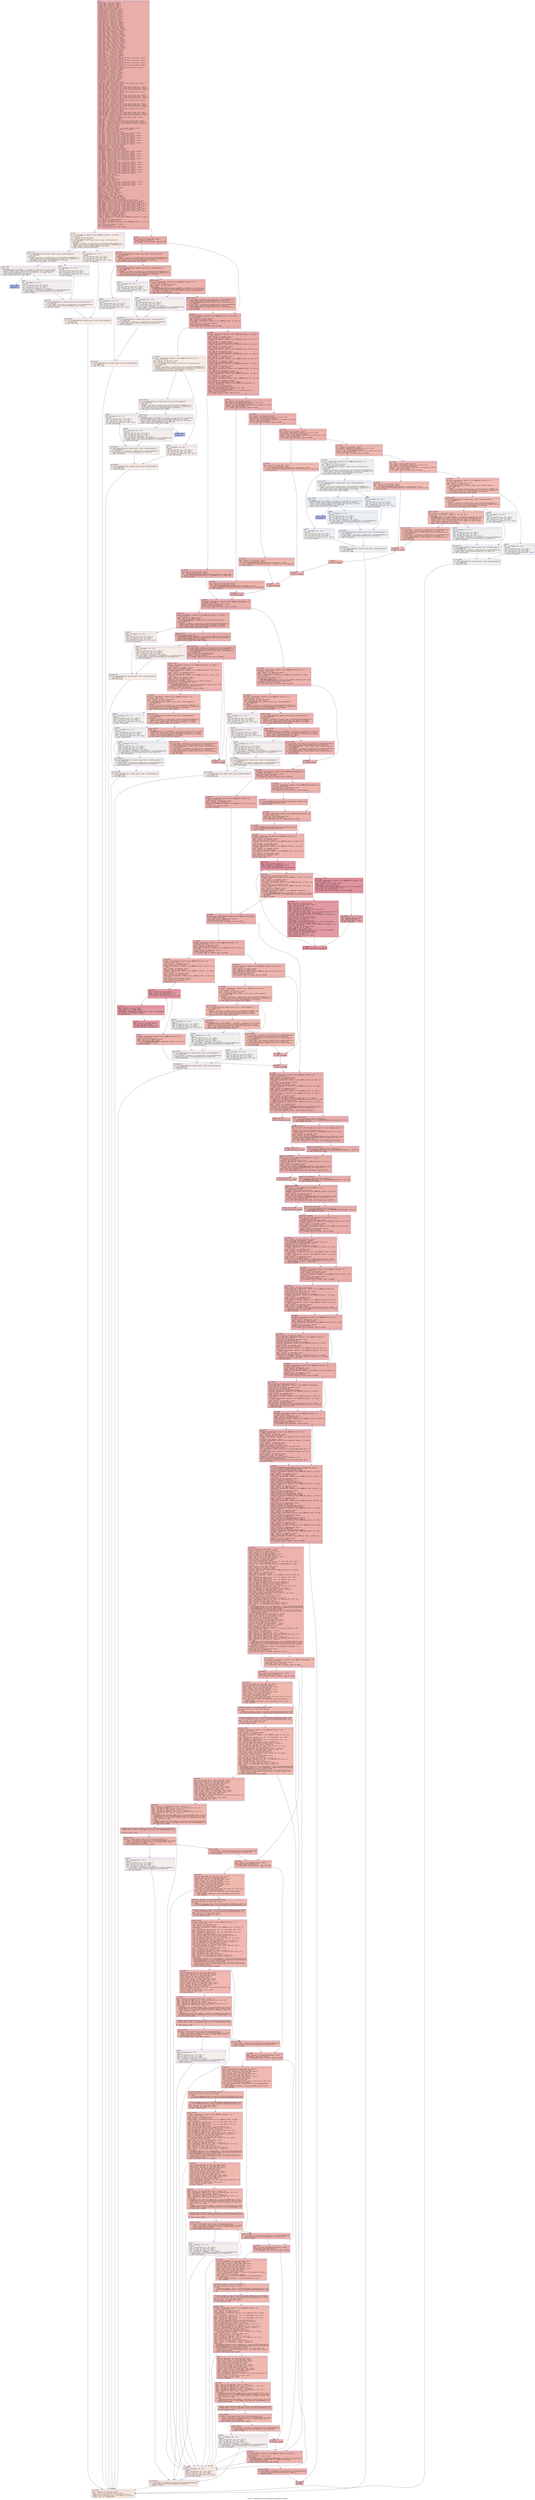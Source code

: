 digraph "CFG for '_ZN9LAMMPS_NS11DeleteAtoms7commandEiPPc' function" {
	label="CFG for '_ZN9LAMMPS_NS11DeleteAtoms7commandEiPPc' function";

	Node0x557d770597c0 [shape=record,color="#3d50c3ff", style=filled, fillcolor="#d0473d70" fontname="Courier",label="{entry:\l|  %.addr.i550 = alloca ptr, align 8\l  %.addr.i549 = alloca ptr, align 8\l  %.addr.i548 = alloca ptr, align 8\l  %.addr.i547 = alloca ptr, align 8\l  %.addr.i = alloca ptr, align 8\l  %this.addr.i543 = alloca ptr, align 8\l  %s.addr.i544 = alloca ptr, align 8\l  %this.addr.i537 = alloca ptr, align 8\l  %s.addr.i538 = alloca ptr, align 8\l  %this.addr.i531 = alloca ptr, align 8\l  %s.addr.i532 = alloca ptr, align 8\l  %this.addr.i525 = alloca ptr, align 8\l  %s.addr.i526 = alloca ptr, align 8\l  %this.addr.i521 = alloca ptr, align 8\l  %s.addr.i522 = alloca ptr, align 8\l  %this.addr.i519 = alloca ptr, align 8\l  %this.addr.i517 = alloca ptr, align 8\l  %this.addr.i515 = alloca ptr, align 8\l  %this.addr.i513 = alloca ptr, align 8\l  %this.addr.i511 = alloca ptr, align 8\l  %this.addr.i.i503 = alloca ptr, align 8\l  %desc.addr.i.i504 = alloca i64, align 8\l  %values.addr.i.i505 = alloca ptr, align 8\l  %this.addr.i506 = alloca ptr, align 8\l  %store.addr.i507 = alloca ptr, align 8\l  %this.addr.i.i495 = alloca ptr, align 8\l  %desc.addr.i.i496 = alloca i64, align 8\l  %values.addr.i.i497 = alloca ptr, align 8\l  %this.addr.i498 = alloca ptr, align 8\l  %store.addr.i499 = alloca ptr, align 8\l  %this.addr.i.i487 = alloca ptr, align 8\l  %desc.addr.i.i488 = alloca i64, align 8\l  %values.addr.i.i489 = alloca ptr, align 8\l  %this.addr.i490 = alloca ptr, align 8\l  %store.addr.i491 = alloca ptr, align 8\l  %this.addr.i.i479 = alloca ptr, align 8\l  %desc.addr.i.i480 = alloca i64, align 8\l  %values.addr.i.i481 = alloca ptr, align 8\l  %this.addr.i482 = alloca ptr, align 8\l  %store.addr.i483 = alloca ptr, align 8\l  %this.addr.i.i = alloca ptr, align 8\l  %desc.addr.i.i = alloca i64, align 8\l  %values.addr.i.i = alloca ptr, align 8\l  %this.addr.i477 = alloca ptr, align 8\l  %store.addr.i = alloca ptr, align 8\l  %retval.i474 = alloca %\"class.fmt::v9_lmp::basic_string_view\", align 8\l  %this.addr.i475 = alloca ptr, align 8\l  %retval.i471 = alloca %\"class.fmt::v9_lmp::basic_string_view\", align 8\l  %this.addr.i472 = alloca ptr, align 8\l  %retval.i468 = alloca %\"class.fmt::v9_lmp::basic_string_view\", align 8\l  %this.addr.i469 = alloca ptr, align 8\l  %retval.i465 = alloca %\"class.fmt::v9_lmp::basic_string_view\", align 8\l  %this.addr.i466 = alloca ptr, align 8\l  %retval.i = alloca %\"class.fmt::v9_lmp::basic_string_view\", align 8\l  %this.addr.i463 = alloca ptr, align 8\l  %this.addr.i458 = alloca ptr, align 8\l  %s.addr.i459 = alloca ptr, align 8\l  %this.addr.i454 = alloca ptr, align 8\l  %s.addr.i455 = alloca ptr, align 8\l  %this.addr.i450 = alloca ptr, align 8\l  %s.addr.i451 = alloca ptr, align 8\l  %this.addr.i446 = alloca ptr, align 8\l  %s.addr.i447 = alloca ptr, align 8\l  %this.addr.i = alloca ptr, align 8\l  %s.addr.i = alloca ptr, align 8\l  %result.ptr.i438 = alloca ptr, align 8\l  %fmt.i439 = alloca %\"class.fmt::v9_lmp::basic_format_string\", align 8\l  %args.addr.i440 = alloca ptr, align 8\l  %args.addr2.i441 = alloca ptr, align 8\l  %agg.tmp.i442 = alloca %\"class.fmt::v9_lmp::basic_string_view\", align 8\l  %agg.tmp3.i443 = alloca %\"class.fmt::v9_lmp::basic_format_args\", align 8\l  %ref.tmp.i444 = alloca %\"class.fmt::v9_lmp::format_arg_store.46\", align 16\l  %result.ptr.i426 = alloca ptr, align 8\l  %fmt.i427 = alloca %\"class.fmt::v9_lmp::basic_format_string\", align 8\l  %args.addr.i428 = alloca ptr, align 8\l  %args.addr2.i429 = alloca ptr, align 8\l  %agg.tmp.i430 = alloca %\"class.fmt::v9_lmp::basic_string_view\", align 8\l  %agg.tmp3.i431 = alloca %\"class.fmt::v9_lmp::basic_format_args\", align 8\l  %ref.tmp.i432 = alloca %\"class.fmt::v9_lmp::format_arg_store.46\", align 16\l  %result.ptr.i414 = alloca ptr, align 8\l  %fmt.i415 = alloca %\"class.fmt::v9_lmp::basic_format_string\", align 8\l  %args.addr.i416 = alloca ptr, align 8\l  %args.addr2.i417 = alloca ptr, align 8\l  %agg.tmp.i418 = alloca %\"class.fmt::v9_lmp::basic_string_view\", align 8\l  %agg.tmp3.i419 = alloca %\"class.fmt::v9_lmp::basic_format_args\", align 8\l  %ref.tmp.i420 = alloca %\"class.fmt::v9_lmp::format_arg_store.46\", align 16\l  %result.ptr.i402 = alloca ptr, align 8\l  %fmt.i403 = alloca %\"class.fmt::v9_lmp::basic_format_string\", align 8\l  %args.addr.i404 = alloca ptr, align 8\l  %args.addr2.i405 = alloca ptr, align 8\l  %agg.tmp.i406 = alloca %\"class.fmt::v9_lmp::basic_string_view\", align 8\l  %agg.tmp3.i407 = alloca %\"class.fmt::v9_lmp::basic_format_args\", align 8\l  %ref.tmp.i408 = alloca %\"class.fmt::v9_lmp::format_arg_store.46\", align 16\l  %result.ptr.i = alloca ptr, align 8\l  %fmt.i = alloca %\"class.fmt::v9_lmp::basic_format_string\", align 8\l  %args.addr.i = alloca ptr, align 8\l  %args.addr2.i = alloca ptr, align 8\l  %agg.tmp.i = alloca %\"class.fmt::v9_lmp::basic_string_view\", align 8\l  %agg.tmp3.i = alloca %\"class.fmt::v9_lmp::basic_format_args\", align 8\l  %ref.tmp.i = alloca %\"class.fmt::v9_lmp::format_arg_store.46\", align 16\l  %this.addr = alloca ptr, align 8\l  %narg.addr = alloca i32, align 4\l  %arg.addr = alloca ptr, align 8\l  %ref.tmp = alloca %\"class.std::__cxx11::basic_string\", align 8\l  %ref.tmp2 = alloca %\"class.std::allocator.4\", align 1\l  %exn.slot = alloca ptr, align 8\l  %ehselector.slot = alloca i32, align 4\l  %ref.tmp3 = alloca %\"class.std::__cxx11::basic_string\", align 8\l  %ref.tmp4 = alloca %\"class.std::allocator.4\", align 1\l  %ref.tmp13 = alloca %\"class.std::__cxx11::basic_string\", align 8\l  %ref.tmp14 = alloca %\"class.std::allocator.4\", align 1\l  %ref.tmp17 = alloca %\"class.std::__cxx11::basic_string\", align 8\l  %ref.tmp18 = alloca %\"class.std::allocator.4\", align 1\l  %ref.tmp32 = alloca %\"class.std::__cxx11::basic_string\", align 8\l  %ref.tmp33 = alloca %\"class.std::allocator.4\", align 1\l  %ref.tmp36 = alloca %\"class.std::__cxx11::basic_string\", align 8\l  %ref.tmp37 = alloca %\"class.std::allocator.4\", align 1\l  %natoms_previous = alloca i64, align 8\l  %nbonds_previous = alloca i64, align 8\l  %nangles_previous = alloca i64, align 8\l  %ndihedrals_previous = alloca i64, align 8\l  %nimpropers_previous = alloca i64, align 8\l  %ref.tmp74 = alloca %\"class.std::__cxx11::basic_string\", align 8\l  %ref.tmp75 = alloca %\"class.std::allocator.4\", align 1\l  %ref.tmp78 = alloca %\"class.std::__cxx11::basic_string\", align 8\l  %ref.tmp79 = alloca %\"class.std::allocator.4\", align 1\l  %ref.tmp95 = alloca %\"class.std::__cxx11::basic_string\", align 8\l  %ref.tmp96 = alloca %\"class.std::allocator.4\", align 1\l  %ref.tmp99 = alloca %\"class.std::__cxx11::basic_string\", align 8\l  %ref.tmp100 = alloca %\"class.std::allocator.4\", align 1\l  %igroup = alloca i32, align 4\l  %ref.tmp118 = alloca %\"class.std::__cxx11::basic_string\", align 8\l  %ref.tmp119 = alloca %\"class.std::allocator.4\", align 1\l  %ref.tmp134 = alloca %\"class.std::__cxx11::basic_string\", align 8\l  %ref.tmp135 = alloca %\"class.std::allocator.4\", align 1\l  %ref.tmp138 = alloca %\"class.std::__cxx11::basic_string\", align 8\l  %ref.tmp139 = alloca %\"class.std::allocator.4\", align 1\l  %ref.tmp155 = alloca %\"class.std::__cxx11::basic_string\", align 8\l  %ref.tmp156 = alloca %\"class.std::allocator.4\", align 1\l  %ref.tmp159 = alloca %\"class.std::__cxx11::basic_string\", align 8\l  %ref.tmp160 = alloca %\"class.std::allocator.4\", align 1\l  %avec = alloca ptr, align 8\l  %nlocal184 = alloca i32, align 4\l  %i = alloca i32, align 4\l  %tag = alloca ptr, align 8\l  %nlocal213 = alloca i32, align 4\l  %i216 = alloca i32, align 4\l  %ref.tmp226 = alloca %\"class.std::__cxx11::basic_string\", align 8\l  %ref.tmp227 = alloca %\"class.std::allocator.4\", align 1\l  %ref.tmp230 = alloca %\"class.std::__cxx11::basic_string\", align 8\l  %ref.tmp231 = alloca %\"class.std::allocator.4\", align 1\l  %nblocal = alloca i64, align 8\l  %avec_ellipsoid = alloca ptr, align 8\l  %avec_line = alloca ptr, align 8\l  %avec_tri = alloca ptr, align 8\l  %avec_body = alloca ptr, align 8\l  %nlocal_bonus = alloca i64, align 8\l  %ndelete = alloca i64, align 8\l  %ndelete_bonds = alloca i64, align 8\l  %ndelete_angles = alloca i64, align 8\l  %ndelete_dihedrals = alloca i64, align 8\l  %ndelete_impropers = alloca i64, align 8\l  %mesg = alloca %\"class.std::__cxx11::basic_string\", align 8\l  %agg.tmp = alloca %\"class.fmt::v9_lmp::basic_format_string\", align 8\l  %ref.tmp344 = alloca %\"class.std::__cxx11::basic_string\", align 8\l  %agg.tmp345 = alloca %\"class.fmt::v9_lmp::basic_format_string\", align 8\l  %ref.tmp358 = alloca %\"class.std::__cxx11::basic_string\", align 8\l  %agg.tmp359 = alloca %\"class.fmt::v9_lmp::basic_format_string\", align 8\l  %ref.tmp371 = alloca %\"class.std::__cxx11::basic_string\", align 8\l  %agg.tmp372 = alloca %\"class.fmt::v9_lmp::basic_format_string\", align 8\l  %ref.tmp384 = alloca %\"class.std::__cxx11::basic_string\", align 8\l  %agg.tmp385 = alloca %\"class.fmt::v9_lmp::basic_format_string\", align 8\l  store ptr %this, ptr %this.addr, align 8\l  store i32 %narg, ptr %narg.addr, align 4\l  store ptr %arg, ptr %arg.addr, align 8\l  %this1 = load ptr, ptr %this.addr, align 8\l  %domain = getelementptr inbounds %\"class.LAMMPS_NS::Pointers\", ptr %this1,\l... i32 0, i32 10\l  %0 = load ptr, ptr %domain, align 8\l  %1 = load ptr, ptr %0, align 8\l  %box_exist = getelementptr inbounds %\"class.LAMMPS_NS::Domain\", ptr %1, i32\l... 0, i32 1\l  %2 = load i32, ptr %box_exist, align 8\l  %cmp = icmp eq i32 %2, 0\l  br i1 %cmp, label %if.then, label %if.end\l|{<s0>T|<s1>F}}"];
	Node0x557d770597c0:s0 -> Node0x557d770633d0[tooltip="entry -> if.then\nProbability 0.00%" ];
	Node0x557d770597c0:s1 -> Node0x557d77063440[tooltip="entry -> if.end\nProbability 100.00%" ];
	Node0x557d770633d0 [shape=record,color="#3d50c3ff", style=filled, fillcolor="#ecd3c570" fontname="Courier",label="{if.then:\l|  %error = getelementptr inbounds %\"class.LAMMPS_NS::Pointers\", ptr %this1,\l... i32 0, i32 3\l  %3 = load ptr, ptr %error, align 8\l  %4 = load ptr, ptr %3, align 8\l  call void @_ZNSaIcEC1Ev(ptr noundef nonnull align 1 dereferenceable(1)\l... %ref.tmp2) #15\l  invoke void\l... @_ZNSt7__cxx1112basic_stringIcSt11char_traitsIcESaIcEEC2IS3_EEPKcRKS3_(ptr\l... noundef nonnull align 8 dereferenceable(32) %ref.tmp, ptr noundef @.str, ptr\l... noundef nonnull align 1 dereferenceable(1) %ref.tmp2)\l          to label %invoke.cont unwind label %lpad\l}"];
	Node0x557d770633d0 -> Node0x557d77063a60[tooltip="if.then -> invoke.cont\nProbability 50.00%" ];
	Node0x557d770633d0 -> Node0x557d77063b40[tooltip="if.then -> lpad\nProbability 50.00%" ];
	Node0x557d77063a60 [shape=record,color="#3d50c3ff", style=filled, fillcolor="#e8d6cc70" fontname="Courier",label="{invoke.cont:\l|  call void @_ZNSaIcEC1Ev(ptr noundef nonnull align 1 dereferenceable(1)\l... %ref.tmp4) #15\l  invoke void\l... @_ZNSt7__cxx1112basic_stringIcSt11char_traitsIcESaIcEEC2IS3_EEPKcRKS3_(ptr\l... noundef nonnull align 8 dereferenceable(32) %ref.tmp3, ptr noundef @.str.1,\l... ptr noundef nonnull align 1 dereferenceable(1) %ref.tmp4)\l          to label %invoke.cont6 unwind label %lpad5\l}"];
	Node0x557d77063a60 -> Node0x557d77063ed0[tooltip="invoke.cont -> invoke.cont6\nProbability 50.00%" ];
	Node0x557d77063a60 -> Node0x557d77063f20[tooltip="invoke.cont -> lpad5\nProbability 50.00%" ];
	Node0x557d77063ed0 [shape=record,color="#3d50c3ff", style=filled, fillcolor="#e3d9d370" fontname="Courier",label="{invoke.cont6:\l|  invoke void\l... @_ZN9LAMMPS_NS5Error3allERKNSt7__cxx1112basic_stringIcSt11char_traitsIcESaIcEE\l...EiS8_(ptr noundef nonnull align 8 dereferenceable(196) %4, ptr noundef nonnull\l... align 8 dereferenceable(32) %ref.tmp, i32 noundef 54, ptr noundef nonnull\l... align 8 dereferenceable(32) %ref.tmp3) #16\l          to label %invoke.cont8 unwind label %lpad7\l}"];
	Node0x557d77063ed0 -> Node0x557d77063e80[tooltip="invoke.cont6 -> invoke.cont8\nProbability 0.00%" ];
	Node0x557d77063ed0 -> Node0x557d77064180[tooltip="invoke.cont6 -> lpad7\nProbability 100.00%" ];
	Node0x557d77063e80 [shape=record,color="#3d50c3ff", style=filled, fillcolor="#3d50c370" fontname="Courier",label="{invoke.cont8:\l|  unreachable\l}"];
	Node0x557d77063b40 [shape=record,color="#3d50c3ff", style=filled, fillcolor="#e8d6cc70" fontname="Courier",label="{lpad:\l|  %5 = landingpad \{ ptr, i32 \}\l          cleanup\l  %6 = extractvalue \{ ptr, i32 \} %5, 0\l  store ptr %6, ptr %exn.slot, align 8\l  %7 = extractvalue \{ ptr, i32 \} %5, 1\l  store i32 %7, ptr %ehselector.slot, align 4\l  br label %ehcleanup10\l}"];
	Node0x557d77063b40 -> Node0x557d77064820[tooltip="lpad -> ehcleanup10\nProbability 100.00%" ];
	Node0x557d77063f20 [shape=record,color="#3d50c3ff", style=filled, fillcolor="#e3d9d370" fontname="Courier",label="{lpad5:\l|  %8 = landingpad \{ ptr, i32 \}\l          cleanup\l  %9 = extractvalue \{ ptr, i32 \} %8, 0\l  store ptr %9, ptr %exn.slot, align 8\l  %10 = extractvalue \{ ptr, i32 \} %8, 1\l  store i32 %10, ptr %ehselector.slot, align 4\l  br label %ehcleanup\l}"];
	Node0x557d77063f20 -> Node0x557d77064b70[tooltip="lpad5 -> ehcleanup\nProbability 100.00%" ];
	Node0x557d77064180 [shape=record,color="#3d50c3ff", style=filled, fillcolor="#e3d9d370" fontname="Courier",label="{lpad7:\l|  %11 = landingpad \{ ptr, i32 \}\l          cleanup\l  %12 = extractvalue \{ ptr, i32 \} %11, 0\l  store ptr %12, ptr %exn.slot, align 8\l  %13 = extractvalue \{ ptr, i32 \} %11, 1\l  store i32 %13, ptr %ehselector.slot, align 4\l  call void @_ZNSt7__cxx1112basic_stringIcSt11char_traitsIcESaIcEED1Ev(ptr\l... noundef nonnull align 8 dereferenceable(32) %ref.tmp3) #15\l  br label %ehcleanup\l}"];
	Node0x557d77064180 -> Node0x557d77064b70[tooltip="lpad7 -> ehcleanup\nProbability 100.00%" ];
	Node0x557d77064b70 [shape=record,color="#3d50c3ff", style=filled, fillcolor="#e8d6cc70" fontname="Courier",label="{ehcleanup:\l|  call void @_ZNSaIcED1Ev(ptr noundef nonnull align 1 dereferenceable(1)\l... %ref.tmp4) #15\l  call void @_ZNSt7__cxx1112basic_stringIcSt11char_traitsIcESaIcEED1Ev(ptr\l... noundef nonnull align 8 dereferenceable(32) %ref.tmp) #15\l  br label %ehcleanup10\l}"];
	Node0x557d77064b70 -> Node0x557d77064820[tooltip="ehcleanup -> ehcleanup10\nProbability 100.00%" ];
	Node0x557d77064820 [shape=record,color="#3d50c3ff", style=filled, fillcolor="#ecd3c570" fontname="Courier",label="{ehcleanup10:\l|  call void @_ZNSaIcED1Ev(ptr noundef nonnull align 1 dereferenceable(1)\l... %ref.tmp2) #15\l  br label %eh.resume\l}"];
	Node0x557d77064820 -> Node0x557d770655d0[tooltip="ehcleanup10 -> eh.resume\nProbability 100.00%" ];
	Node0x557d77063440 [shape=record,color="#3d50c3ff", style=filled, fillcolor="#d0473d70" fontname="Courier",label="{if.end:\l|  %14 = load i32, ptr %narg.addr, align 4\l  %cmp11 = icmp slt i32 %14, 1\l  br i1 %cmp11, label %if.then12, label %if.end28\l|{<s0>T|<s1>F}}"];
	Node0x557d77063440:s0 -> Node0x557d770587f0[tooltip="if.end -> if.then12\nProbability 37.50%" ];
	Node0x557d77063440:s1 -> Node0x557d77058870[tooltip="if.end -> if.end28\nProbability 62.50%" ];
	Node0x557d770587f0 [shape=record,color="#3d50c3ff", style=filled, fillcolor="#d6524470" fontname="Courier",label="{if.then12:\l|  call void @_ZNSaIcEC1Ev(ptr noundef nonnull align 1 dereferenceable(1)\l... %ref.tmp14) #15\l  invoke void\l... @_ZNSt7__cxx1112basic_stringIcSt11char_traitsIcESaIcEEC2IS3_EEPKcRKS3_(ptr\l... noundef nonnull align 8 dereferenceable(32) %ref.tmp13, ptr noundef @.str,\l... ptr noundef nonnull align 1 dereferenceable(1) %ref.tmp14)\l          to label %invoke.cont16 unwind label %lpad15\l}"];
	Node0x557d770587f0 -> Node0x557d77058b80[tooltip="if.then12 -> invoke.cont16\nProbability 100.00%" ];
	Node0x557d770587f0 -> Node0x557d77058c00[tooltip="if.then12 -> lpad15\nProbability 0.00%" ];
	Node0x557d77058b80 [shape=record,color="#3d50c3ff", style=filled, fillcolor="#d6524470" fontname="Courier",label="{invoke.cont16:\l|  call void @_ZNSaIcEC1Ev(ptr noundef nonnull align 1 dereferenceable(1)\l... %ref.tmp18) #15\l  invoke void\l... @_ZNSt7__cxx1112basic_stringIcSt11char_traitsIcESaIcEEC2IS3_EEPKcRKS3_(ptr\l... noundef nonnull align 8 dereferenceable(32) %ref.tmp17, ptr noundef @.str.2,\l... ptr noundef nonnull align 1 dereferenceable(1) %ref.tmp18)\l          to label %invoke.cont20 unwind label %lpad19\l}"];
	Node0x557d77058b80 -> Node0x557d77058f80[tooltip="invoke.cont16 -> invoke.cont20\nProbability 100.00%" ];
	Node0x557d77058b80 -> Node0x557d77058fd0[tooltip="invoke.cont16 -> lpad19\nProbability 0.00%" ];
	Node0x557d77058f80 [shape=record,color="#3d50c3ff", style=filled, fillcolor="#d6524470" fontname="Courier",label="{invoke.cont20:\l|  %error21 = getelementptr inbounds %\"class.LAMMPS_NS::Pointers\", ptr\l... %this1, i32 0, i32 3\l  %15 = load ptr, ptr %error21, align 8\l  %16 = load ptr, ptr %15, align 8\l  invoke void\l... @_ZN9LAMMPS_NS5utils16missing_cmd_argsERKNSt7__cxx1112basic_stringIcSt11char_t\l...raitsIcESaIcEEEiS8_PNS_5ErrorE(ptr noundef nonnull align 8 dereferenceable(32)\l... %ref.tmp13, i32 noundef 55, ptr noundef nonnull align 8 dereferenceable(32)\l... %ref.tmp17, ptr noundef %16)\l          to label %invoke.cont23 unwind label %lpad22\l}"];
	Node0x557d77058f80 -> Node0x557d77058f30[tooltip="invoke.cont20 -> invoke.cont23\nProbability 100.00%" ];
	Node0x557d77058f80 -> Node0x557d770670c0[tooltip="invoke.cont20 -> lpad22\nProbability 0.00%" ];
	Node0x557d77058f30 [shape=record,color="#3d50c3ff", style=filled, fillcolor="#d6524470" fontname="Courier",label="{invoke.cont23:\l|  call void @_ZNSt7__cxx1112basic_stringIcSt11char_traitsIcESaIcEED1Ev(ptr\l... noundef nonnull align 8 dereferenceable(32) %ref.tmp17) #15\l  call void @_ZNSaIcED1Ev(ptr noundef nonnull align 1 dereferenceable(1)\l... %ref.tmp18) #15\l  call void @_ZNSt7__cxx1112basic_stringIcSt11char_traitsIcESaIcEED1Ev(ptr\l... noundef nonnull align 8 dereferenceable(32) %ref.tmp13) #15\l  call void @_ZNSaIcED1Ev(ptr noundef nonnull align 1 dereferenceable(1)\l... %ref.tmp14) #15\l  br label %if.end28\l}"];
	Node0x557d77058f30 -> Node0x557d77058870[tooltip="invoke.cont23 -> if.end28\nProbability 100.00%" ];
	Node0x557d77058c00 [shape=record,color="#3d50c3ff", style=filled, fillcolor="#e5d8d170" fontname="Courier",label="{lpad15:\l|  %17 = landingpad \{ ptr, i32 \}\l          cleanup\l  %18 = extractvalue \{ ptr, i32 \} %17, 0\l  store ptr %18, ptr %exn.slot, align 8\l  %19 = extractvalue \{ ptr, i32 \} %17, 1\l  store i32 %19, ptr %ehselector.slot, align 4\l  br label %ehcleanup27\l}"];
	Node0x557d77058c00 -> Node0x557d77067b80[tooltip="lpad15 -> ehcleanup27\nProbability 100.00%" ];
	Node0x557d77058fd0 [shape=record,color="#3d50c3ff", style=filled, fillcolor="#e5d8d170" fontname="Courier",label="{lpad19:\l|  %20 = landingpad \{ ptr, i32 \}\l          cleanup\l  %21 = extractvalue \{ ptr, i32 \} %20, 0\l  store ptr %21, ptr %exn.slot, align 8\l  %22 = extractvalue \{ ptr, i32 \} %20, 1\l  store i32 %22, ptr %ehselector.slot, align 4\l  br label %ehcleanup25\l}"];
	Node0x557d77058fd0 -> Node0x557d77067ef0[tooltip="lpad19 -> ehcleanup25\nProbability 100.00%" ];
	Node0x557d770670c0 [shape=record,color="#3d50c3ff", style=filled, fillcolor="#e5d8d170" fontname="Courier",label="{lpad22:\l|  %23 = landingpad \{ ptr, i32 \}\l          cleanup\l  %24 = extractvalue \{ ptr, i32 \} %23, 0\l  store ptr %24, ptr %exn.slot, align 8\l  %25 = extractvalue \{ ptr, i32 \} %23, 1\l  store i32 %25, ptr %ehselector.slot, align 4\l  call void @_ZNSt7__cxx1112basic_stringIcSt11char_traitsIcESaIcEED1Ev(ptr\l... noundef nonnull align 8 dereferenceable(32) %ref.tmp17) #15\l  br label %ehcleanup25\l}"];
	Node0x557d770670c0 -> Node0x557d77067ef0[tooltip="lpad22 -> ehcleanup25\nProbability 100.00%" ];
	Node0x557d77067ef0 [shape=record,color="#3d50c3ff", style=filled, fillcolor="#ead5c970" fontname="Courier",label="{ehcleanup25:\l|  call void @_ZNSaIcED1Ev(ptr noundef nonnull align 1 dereferenceable(1)\l... %ref.tmp18) #15\l  call void @_ZNSt7__cxx1112basic_stringIcSt11char_traitsIcESaIcEED1Ev(ptr\l... noundef nonnull align 8 dereferenceable(32) %ref.tmp13) #15\l  br label %ehcleanup27\l}"];
	Node0x557d77067ef0 -> Node0x557d77067b80[tooltip="ehcleanup25 -> ehcleanup27\nProbability 100.00%" ];
	Node0x557d77067b80 [shape=record,color="#3d50c3ff", style=filled, fillcolor="#ecd3c570" fontname="Courier",label="{ehcleanup27:\l|  call void @_ZNSaIcED1Ev(ptr noundef nonnull align 1 dereferenceable(1)\l... %ref.tmp14) #15\l  br label %eh.resume\l}"];
	Node0x557d77067b80 -> Node0x557d770655d0[tooltip="ehcleanup27 -> eh.resume\nProbability 100.00%" ];
	Node0x557d77058870 [shape=record,color="#3d50c3ff", style=filled, fillcolor="#d0473d70" fontname="Courier",label="{if.end28:\l|  %atom = getelementptr inbounds %\"class.LAMMPS_NS::Pointers\", ptr %this1,\l... i32 0, i32 6\l  %26 = load ptr, ptr %atom, align 8\l  %27 = load ptr, ptr %26, align 8\l  %tag_enable = getelementptr inbounds %\"class.LAMMPS_NS::Atom\", ptr %27, i32\l... 0, i32 7\l  %28 = load i32, ptr %tag_enable, align 4\l  %cmp29 = icmp eq i32 %28, 0\l  br i1 %cmp29, label %if.then30, label %if.end46\l|{<s0>T|<s1>F}}"];
	Node0x557d77058870:s0 -> Node0x557d77068c00[tooltip="if.end28 -> if.then30\nProbability 0.00%" ];
	Node0x557d77058870:s1 -> Node0x557d77068c80[tooltip="if.end28 -> if.end46\nProbability 100.00%" ];
	Node0x557d77068c00 [shape=record,color="#3d50c3ff", style=filled, fillcolor="#ecd3c570" fontname="Courier",label="{if.then30:\l|  %error31 = getelementptr inbounds %\"class.LAMMPS_NS::Pointers\", ptr\l... %this1, i32 0, i32 3\l  %29 = load ptr, ptr %error31, align 8\l  %30 = load ptr, ptr %29, align 8\l  call void @_ZNSaIcEC1Ev(ptr noundef nonnull align 1 dereferenceable(1)\l... %ref.tmp33) #15\l  invoke void\l... @_ZNSt7__cxx1112basic_stringIcSt11char_traitsIcESaIcEEC2IS3_EEPKcRKS3_(ptr\l... noundef nonnull align 8 dereferenceable(32) %ref.tmp32, ptr noundef @.str,\l... ptr noundef nonnull align 1 dereferenceable(1) %ref.tmp33)\l          to label %invoke.cont35 unwind label %lpad34\l}"];
	Node0x557d77068c00 -> Node0x557d77069110[tooltip="if.then30 -> invoke.cont35\nProbability 50.00%" ];
	Node0x557d77068c00 -> Node0x557d77069190[tooltip="if.then30 -> lpad34\nProbability 50.00%" ];
	Node0x557d77069110 [shape=record,color="#3d50c3ff", style=filled, fillcolor="#e8d6cc70" fontname="Courier",label="{invoke.cont35:\l|  call void @_ZNSaIcEC1Ev(ptr noundef nonnull align 1 dereferenceable(1)\l... %ref.tmp37) #15\l  invoke void\l... @_ZNSt7__cxx1112basic_stringIcSt11char_traitsIcESaIcEEC2IS3_EEPKcRKS3_(ptr\l... noundef nonnull align 8 dereferenceable(32) %ref.tmp36, ptr noundef @.str.3,\l... ptr noundef nonnull align 1 dereferenceable(1) %ref.tmp37)\l          to label %invoke.cont39 unwind label %lpad38\l}"];
	Node0x557d77069110 -> Node0x557d770694b0[tooltip="invoke.cont35 -> invoke.cont39\nProbability 50.00%" ];
	Node0x557d77069110 -> Node0x557d77069500[tooltip="invoke.cont35 -> lpad38\nProbability 50.00%" ];
	Node0x557d770694b0 [shape=record,color="#3d50c3ff", style=filled, fillcolor="#e3d9d370" fontname="Courier",label="{invoke.cont39:\l|  invoke void\l... @_ZN9LAMMPS_NS5Error3allERKNSt7__cxx1112basic_stringIcSt11char_traitsIcESaIcEE\l...EiS8_(ptr noundef nonnull align 8 dereferenceable(196) %30, ptr noundef\l... nonnull align 8 dereferenceable(32) %ref.tmp32, i32 noundef 56, ptr noundef\l... nonnull align 8 dereferenceable(32) %ref.tmp36) #16\l          to label %invoke.cont41 unwind label %lpad40\l}"];
	Node0x557d770694b0 -> Node0x557d77069460[tooltip="invoke.cont39 -> invoke.cont41\nProbability 0.00%" ];
	Node0x557d770694b0 -> Node0x557d77069820[tooltip="invoke.cont39 -> lpad40\nProbability 100.00%" ];
	Node0x557d77069460 [shape=record,color="#3d50c3ff", style=filled, fillcolor="#3d50c370" fontname="Courier",label="{invoke.cont41:\l|  unreachable\l}"];
	Node0x557d77069190 [shape=record,color="#3d50c3ff", style=filled, fillcolor="#e8d6cc70" fontname="Courier",label="{lpad34:\l|  %31 = landingpad \{ ptr, i32 \}\l          cleanup\l  %32 = extractvalue \{ ptr, i32 \} %31, 0\l  store ptr %32, ptr %exn.slot, align 8\l  %33 = extractvalue \{ ptr, i32 \} %31, 1\l  store i32 %33, ptr %ehselector.slot, align 4\l  br label %ehcleanup45\l}"];
	Node0x557d77069190 -> Node0x557d77069de0[tooltip="lpad34 -> ehcleanup45\nProbability 100.00%" ];
	Node0x557d77069500 [shape=record,color="#3d50c3ff", style=filled, fillcolor="#e3d9d370" fontname="Courier",label="{lpad38:\l|  %34 = landingpad \{ ptr, i32 \}\l          cleanup\l  %35 = extractvalue \{ ptr, i32 \} %34, 0\l  store ptr %35, ptr %exn.slot, align 8\l  %36 = extractvalue \{ ptr, i32 \} %34, 1\l  store i32 %36, ptr %ehselector.slot, align 4\l  br label %ehcleanup43\l}"];
	Node0x557d77069500 -> Node0x557d7706a130[tooltip="lpad38 -> ehcleanup43\nProbability 100.00%" ];
	Node0x557d77069820 [shape=record,color="#3d50c3ff", style=filled, fillcolor="#e3d9d370" fontname="Courier",label="{lpad40:\l|  %37 = landingpad \{ ptr, i32 \}\l          cleanup\l  %38 = extractvalue \{ ptr, i32 \} %37, 0\l  store ptr %38, ptr %exn.slot, align 8\l  %39 = extractvalue \{ ptr, i32 \} %37, 1\l  store i32 %39, ptr %ehselector.slot, align 4\l  call void @_ZNSt7__cxx1112basic_stringIcSt11char_traitsIcESaIcEED1Ev(ptr\l... noundef nonnull align 8 dereferenceable(32) %ref.tmp36) #15\l  br label %ehcleanup43\l}"];
	Node0x557d77069820 -> Node0x557d7706a130[tooltip="lpad40 -> ehcleanup43\nProbability 100.00%" ];
	Node0x557d7706a130 [shape=record,color="#3d50c3ff", style=filled, fillcolor="#e8d6cc70" fontname="Courier",label="{ehcleanup43:\l|  call void @_ZNSaIcED1Ev(ptr noundef nonnull align 1 dereferenceable(1)\l... %ref.tmp37) #15\l  call void @_ZNSt7__cxx1112basic_stringIcSt11char_traitsIcESaIcEED1Ev(ptr\l... noundef nonnull align 8 dereferenceable(32) %ref.tmp32) #15\l  br label %ehcleanup45\l}"];
	Node0x557d7706a130 -> Node0x557d77069de0[tooltip="ehcleanup43 -> ehcleanup45\nProbability 100.00%" ];
	Node0x557d77069de0 [shape=record,color="#3d50c3ff", style=filled, fillcolor="#ecd3c570" fontname="Courier",label="{ehcleanup45:\l|  call void @_ZNSaIcED1Ev(ptr noundef nonnull align 1 dereferenceable(1)\l... %ref.tmp33) #15\l  br label %eh.resume\l}"];
	Node0x557d77069de0 -> Node0x557d770655d0[tooltip="ehcleanup45 -> eh.resume\nProbability 100.00%" ];
	Node0x557d77068c80 [shape=record,color="#3d50c3ff", style=filled, fillcolor="#d0473d70" fontname="Courier",label="{if.end46:\l|  %atom47 = getelementptr inbounds %\"class.LAMMPS_NS::Pointers\", ptr %this1,\l... i32 0, i32 6\l  %40 = load ptr, ptr %atom47, align 8\l  %41 = load ptr, ptr %40, align 8\l  %natoms = getelementptr inbounds %\"class.LAMMPS_NS::Atom\", ptr %41, i32 0,\l... i32 3\l  %42 = load i64, ptr %natoms, align 8\l  store i64 %42, ptr %natoms_previous, align 8\l  %atom48 = getelementptr inbounds %\"class.LAMMPS_NS::Pointers\", ptr %this1,\l... i32 0, i32 6\l  %43 = load ptr, ptr %atom48, align 8\l  %44 = load ptr, ptr %43, align 8\l  %nbonds = getelementptr inbounds %\"class.LAMMPS_NS::Atom\", ptr %44, i32 0,\l... i32 13\l  %45 = load i64, ptr %nbonds, align 8\l  store i64 %45, ptr %nbonds_previous, align 8\l  %atom49 = getelementptr inbounds %\"class.LAMMPS_NS::Pointers\", ptr %this1,\l... i32 0, i32 6\l  %46 = load ptr, ptr %atom49, align 8\l  %47 = load ptr, ptr %46, align 8\l  %nangles = getelementptr inbounds %\"class.LAMMPS_NS::Atom\", ptr %47, i32 0,\l... i32 14\l  %48 = load i64, ptr %nangles, align 8\l  store i64 %48, ptr %nangles_previous, align 8\l  %atom50 = getelementptr inbounds %\"class.LAMMPS_NS::Pointers\", ptr %this1,\l... i32 0, i32 6\l  %49 = load ptr, ptr %atom50, align 8\l  %50 = load ptr, ptr %49, align 8\l  %ndihedrals = getelementptr inbounds %\"class.LAMMPS_NS::Atom\", ptr %50, i32\l... 0, i32 15\l  %51 = load i64, ptr %ndihedrals, align 8\l  store i64 %51, ptr %ndihedrals_previous, align 8\l  %atom51 = getelementptr inbounds %\"class.LAMMPS_NS::Pointers\", ptr %this1,\l... i32 0, i32 6\l  %52 = load ptr, ptr %atom51, align 8\l  %53 = load ptr, ptr %52, align 8\l  %nimpropers = getelementptr inbounds %\"class.LAMMPS_NS::Atom\", ptr %53, i32\l... 0, i32 16\l  %54 = load i64, ptr %nimpropers, align 8\l  store i64 %54, ptr %nimpropers_previous, align 8\l  %allflag = getelementptr inbounds %\"class.LAMMPS_NS::DeleteAtoms\", ptr\l... %this1, i32 0, i32 2\l  store i32 0, ptr %allflag, align 8\l  %55 = load ptr, ptr %arg.addr, align 8\l  %arrayidx = getelementptr inbounds ptr, ptr %55, i64 0\l  %56 = load ptr, ptr %arrayidx, align 8\l  %call = call i32 @strcmp(ptr noundef %56, ptr noundef @.str.4) #17\l  %cmp52 = icmp eq i32 %call, 0\l  br i1 %cmp52, label %if.then53, label %if.else\l|{<s0>T|<s1>F}}"];
	Node0x557d77068c80:s0 -> Node0x557d7706cc50[tooltip="if.end46 -> if.then53\nProbability 37.50%" ];
	Node0x557d77068c80:s1 -> Node0x557d7706cca0[tooltip="if.end46 -> if.else\nProbability 62.50%" ];
	Node0x557d7706cc50 [shape=record,color="#3d50c3ff", style=filled, fillcolor="#d6524470" fontname="Courier",label="{if.then53:\l|  %57 = load i32, ptr %narg.addr, align 4\l  %58 = load ptr, ptr %arg.addr, align 8\l  call void @_ZN9LAMMPS_NS11DeleteAtoms12delete_groupEiPPc(ptr noundef nonnull\l... align 8 dereferenceable(216) %this1, i32 noundef %57, ptr noundef %58)\l  br label %if.end115\l}"];
	Node0x557d7706cc50 -> Node0x557d7706d040[tooltip="if.then53 -> if.end115\nProbability 100.00%" ];
	Node0x557d7706cca0 [shape=record,color="#3d50c3ff", style=filled, fillcolor="#d24b4070" fontname="Courier",label="{if.else:\l|  %59 = load ptr, ptr %arg.addr, align 8\l  %arrayidx54 = getelementptr inbounds ptr, ptr %59, i64 0\l  %60 = load ptr, ptr %arrayidx54, align 8\l  %call55 = call i32 @strcmp(ptr noundef %60, ptr noundef @.str.5) #17\l  %cmp56 = icmp eq i32 %call55, 0\l  br i1 %cmp56, label %if.then57, label %if.else58\l|{<s0>T|<s1>F}}"];
	Node0x557d7706cca0:s0 -> Node0x557d7706d490[tooltip="if.else -> if.then57\nProbability 37.50%" ];
	Node0x557d7706cca0:s1 -> Node0x557d7706d510[tooltip="if.else -> if.else58\nProbability 62.50%" ];
	Node0x557d7706d490 [shape=record,color="#3d50c3ff", style=filled, fillcolor="#d8564670" fontname="Courier",label="{if.then57:\l|  %61 = load i32, ptr %narg.addr, align 4\l  %62 = load ptr, ptr %arg.addr, align 8\l  call void @_ZN9LAMMPS_NS11DeleteAtoms13delete_regionEiPPc(ptr noundef\l... nonnull align 8 dereferenceable(216) %this1, i32 noundef %61, ptr noundef %62)\l  br label %if.end114\l}"];
	Node0x557d7706d490 -> Node0x557d7706d920[tooltip="if.then57 -> if.end114\nProbability 100.00%" ];
	Node0x557d7706d510 [shape=record,color="#3d50c3ff", style=filled, fillcolor="#d6524470" fontname="Courier",label="{if.else58:\l|  %63 = load ptr, ptr %arg.addr, align 8\l  %arrayidx59 = getelementptr inbounds ptr, ptr %63, i64 0\l  %64 = load ptr, ptr %arrayidx59, align 8\l  %call60 = call i32 @strcmp(ptr noundef %64, ptr noundef @.str.6) #17\l  %cmp61 = icmp eq i32 %call60, 0\l  br i1 %cmp61, label %if.then62, label %if.else63\l|{<s0>T|<s1>F}}"];
	Node0x557d7706d510:s0 -> Node0x557d7706ddd0[tooltip="if.else58 -> if.then62\nProbability 37.50%" ];
	Node0x557d7706d510:s1 -> Node0x557d7706de50[tooltip="if.else58 -> if.else63\nProbability 62.50%" ];
	Node0x557d7706ddd0 [shape=record,color="#3d50c3ff", style=filled, fillcolor="#de614d70" fontname="Courier",label="{if.then62:\l|  %65 = load i32, ptr %narg.addr, align 4\l  %66 = load ptr, ptr %arg.addr, align 8\l  call void @_ZN9LAMMPS_NS11DeleteAtoms14delete_overlapEiPPc(ptr noundef\l... nonnull align 8 dereferenceable(216) %this1, i32 noundef %65, ptr noundef %66)\l  br label %if.end113\l}"];
	Node0x557d7706ddd0 -> Node0x557d7706e260[tooltip="if.then62 -> if.end113\nProbability 100.00%" ];
	Node0x557d7706de50 [shape=record,color="#3d50c3ff", style=filled, fillcolor="#d8564670" fontname="Courier",label="{if.else63:\l|  %67 = load ptr, ptr %arg.addr, align 8\l  %arrayidx64 = getelementptr inbounds ptr, ptr %67, i64 0\l  %68 = load ptr, ptr %arrayidx64, align 8\l  %call65 = call i32 @strcmp(ptr noundef %68, ptr noundef @.str.7) #17\l  %cmp66 = icmp eq i32 %call65, 0\l  br i1 %cmp66, label %if.then67, label %if.else68\l|{<s0>T|<s1>F}}"];
	Node0x557d7706de50:s0 -> Node0x557d7706e710[tooltip="if.else63 -> if.then67\nProbability 37.50%" ];
	Node0x557d7706de50:s1 -> Node0x557d7706e790[tooltip="if.else63 -> if.else68\nProbability 62.50%" ];
	Node0x557d7706e710 [shape=record,color="#3d50c3ff", style=filled, fillcolor="#e1675170" fontname="Courier",label="{if.then67:\l|  %69 = load i32, ptr %narg.addr, align 4\l  %70 = load ptr, ptr %arg.addr, align 8\l  call void @_ZN9LAMMPS_NS11DeleteAtoms13delete_randomEiPPc(ptr noundef\l... nonnull align 8 dereferenceable(216) %this1, i32 noundef %69, ptr noundef %70)\l  br label %if.end112\l}"];
	Node0x557d7706e710 -> Node0x557d7706ec80[tooltip="if.then67 -> if.end112\nProbability 100.00%" ];
	Node0x557d7706e790 [shape=record,color="#3d50c3ff", style=filled, fillcolor="#de614d70" fontname="Courier",label="{if.else68:\l|  %71 = load ptr, ptr %arg.addr, align 8\l  %arrayidx69 = getelementptr inbounds ptr, ptr %71, i64 0\l  %72 = load ptr, ptr %arrayidx69, align 8\l  %call70 = call i32 @strcmp(ptr noundef %72, ptr noundef @.str.8) #17\l  %cmp71 = icmp eq i32 %call70, 0\l  br i1 %cmp71, label %if.then72, label %if.else88\l|{<s0>T|<s1>F}}"];
	Node0x557d7706e790:s0 -> Node0x557d7706f130[tooltip="if.else68 -> if.then72\nProbability 0.00%" ];
	Node0x557d7706e790:s1 -> Node0x557d7706f1b0[tooltip="if.else68 -> if.else88\nProbability 100.00%" ];
	Node0x557d7706f130 [shape=record,color="#3d50c3ff", style=filled, fillcolor="#e0dbd870" fontname="Courier",label="{if.then72:\l|  %error73 = getelementptr inbounds %\"class.LAMMPS_NS::Pointers\", ptr\l... %this1, i32 0, i32 3\l  %73 = load ptr, ptr %error73, align 8\l  %74 = load ptr, ptr %73, align 8\l  call void @_ZNSaIcEC1Ev(ptr noundef nonnull align 1 dereferenceable(1)\l... %ref.tmp75) #15\l  invoke void\l... @_ZNSt7__cxx1112basic_stringIcSt11char_traitsIcESaIcEEC2IS3_EEPKcRKS3_(ptr\l... noundef nonnull align 8 dereferenceable(32) %ref.tmp74, ptr noundef @.str,\l... ptr noundef nonnull align 1 dereferenceable(1) %ref.tmp75)\l          to label %invoke.cont77 unwind label %lpad76\l}"];
	Node0x557d7706f130 -> Node0x557d7706f6a0[tooltip="if.then72 -> invoke.cont77\nProbability 50.00%" ];
	Node0x557d7706f130 -> Node0x557d7706f720[tooltip="if.then72 -> lpad76\nProbability 50.00%" ];
	Node0x557d7706f6a0 [shape=record,color="#3d50c3ff", style=filled, fillcolor="#dbdcde70" fontname="Courier",label="{invoke.cont77:\l|  call void @_ZNSaIcEC1Ev(ptr noundef nonnull align 1 dereferenceable(1)\l... %ref.tmp79) #15\l  invoke void\l... @_ZNSt7__cxx1112basic_stringIcSt11char_traitsIcESaIcEEC2IS3_EEPKcRKS3_(ptr\l... noundef nonnull align 8 dereferenceable(32) %ref.tmp78, ptr noundef @.str.9,\l... ptr noundef nonnull align 1 dereferenceable(1) %ref.tmp79)\l          to label %invoke.cont81 unwind label %lpad80\l}"];
	Node0x557d7706f6a0 -> Node0x557d7706faa0[tooltip="invoke.cont77 -> invoke.cont81\nProbability 50.00%" ];
	Node0x557d7706f6a0 -> Node0x557d7706faf0[tooltip="invoke.cont77 -> lpad80\nProbability 50.00%" ];
	Node0x557d7706faa0 [shape=record,color="#3d50c3ff", style=filled, fillcolor="#d6dce470" fontname="Courier",label="{invoke.cont81:\l|  invoke void\l... @_ZN9LAMMPS_NS5Error3allERKNSt7__cxx1112basic_stringIcSt11char_traitsIcESaIcEE\l...EiS8_(ptr noundef nonnull align 8 dereferenceable(196) %74, ptr noundef\l... nonnull align 8 dereferenceable(32) %ref.tmp74, i32 noundef 80, ptr noundef\l... nonnull align 8 dereferenceable(32) %ref.tmp78) #16\l          to label %invoke.cont83 unwind label %lpad82\l}"];
	Node0x557d7706faa0 -> Node0x557d7706fa50[tooltip="invoke.cont81 -> invoke.cont83\nProbability 0.00%" ];
	Node0x557d7706faa0 -> Node0x557d7706fe10[tooltip="invoke.cont81 -> lpad82\nProbability 100.00%" ];
	Node0x557d7706fa50 [shape=record,color="#3d50c3ff", style=filled, fillcolor="#3d50c370" fontname="Courier",label="{invoke.cont83:\l|  unreachable\l}"];
	Node0x557d7706f720 [shape=record,color="#3d50c3ff", style=filled, fillcolor="#dbdcde70" fontname="Courier",label="{lpad76:\l|  %75 = landingpad \{ ptr, i32 \}\l          cleanup\l  %76 = extractvalue \{ ptr, i32 \} %75, 0\l  store ptr %76, ptr %exn.slot, align 8\l  %77 = extractvalue \{ ptr, i32 \} %75, 1\l  store i32 %77, ptr %ehselector.slot, align 4\l  br label %ehcleanup87\l}"];
	Node0x557d7706f720 -> Node0x557d770703d0[tooltip="lpad76 -> ehcleanup87\nProbability 100.00%" ];
	Node0x557d7706faf0 [shape=record,color="#3d50c3ff", style=filled, fillcolor="#d6dce470" fontname="Courier",label="{lpad80:\l|  %78 = landingpad \{ ptr, i32 \}\l          cleanup\l  %79 = extractvalue \{ ptr, i32 \} %78, 0\l  store ptr %79, ptr %exn.slot, align 8\l  %80 = extractvalue \{ ptr, i32 \} %78, 1\l  store i32 %80, ptr %ehselector.slot, align 4\l  br label %ehcleanup85\l}"];
	Node0x557d7706faf0 -> Node0x557d77070720[tooltip="lpad80 -> ehcleanup85\nProbability 100.00%" ];
	Node0x557d7706fe10 [shape=record,color="#3d50c3ff", style=filled, fillcolor="#d6dce470" fontname="Courier",label="{lpad82:\l|  %81 = landingpad \{ ptr, i32 \}\l          cleanup\l  %82 = extractvalue \{ ptr, i32 \} %81, 0\l  store ptr %82, ptr %exn.slot, align 8\l  %83 = extractvalue \{ ptr, i32 \} %81, 1\l  store i32 %83, ptr %ehselector.slot, align 4\l  call void @_ZNSt7__cxx1112basic_stringIcSt11char_traitsIcESaIcEED1Ev(ptr\l... noundef nonnull align 8 dereferenceable(32) %ref.tmp78) #15\l  br label %ehcleanup85\l}"];
	Node0x557d7706fe10 -> Node0x557d77070720[tooltip="lpad82 -> ehcleanup85\nProbability 100.00%" ];
	Node0x557d77070720 [shape=record,color="#3d50c3ff", style=filled, fillcolor="#dbdcde70" fontname="Courier",label="{ehcleanup85:\l|  call void @_ZNSaIcED1Ev(ptr noundef nonnull align 1 dereferenceable(1)\l... %ref.tmp79) #15\l  call void @_ZNSt7__cxx1112basic_stringIcSt11char_traitsIcESaIcEED1Ev(ptr\l... noundef nonnull align 8 dereferenceable(32) %ref.tmp74) #15\l  br label %ehcleanup87\l}"];
	Node0x557d77070720 -> Node0x557d770703d0[tooltip="ehcleanup85 -> ehcleanup87\nProbability 100.00%" ];
	Node0x557d770703d0 [shape=record,color="#3d50c3ff", style=filled, fillcolor="#e0dbd870" fontname="Courier",label="{ehcleanup87:\l|  call void @_ZNSaIcED1Ev(ptr noundef nonnull align 1 dereferenceable(1)\l... %ref.tmp75) #15\l  br label %eh.resume\l}"];
	Node0x557d770703d0 -> Node0x557d770655d0[tooltip="ehcleanup87 -> eh.resume\nProbability 100.00%" ];
	Node0x557d7706f1b0 [shape=record,color="#3d50c3ff", style=filled, fillcolor="#de614d70" fontname="Courier",label="{if.else88:\l|  %84 = load ptr, ptr %arg.addr, align 8\l  %arrayidx89 = getelementptr inbounds ptr, ptr %84, i64 0\l  %85 = load ptr, ptr %arrayidx89, align 8\l  %call90 = call i32 @strcmp(ptr noundef %85, ptr noundef @.str.10) #17\l  %cmp91 = icmp eq i32 %call90, 0\l  br i1 %cmp91, label %if.then92, label %if.else93\l|{<s0>T|<s1>F}}"];
	Node0x557d7706f1b0:s0 -> Node0x557d770713c0[tooltip="if.else88 -> if.then92\nProbability 37.50%" ];
	Node0x557d7706f1b0:s1 -> Node0x557d77071440[tooltip="if.else88 -> if.else93\nProbability 62.50%" ];
	Node0x557d770713c0 [shape=record,color="#3d50c3ff", style=filled, fillcolor="#e36c5570" fontname="Courier",label="{if.then92:\l|  %86 = load i32, ptr %narg.addr, align 4\l  %87 = load ptr, ptr %arg.addr, align 8\l  call void @_ZN9LAMMPS_NS11DeleteAtoms15delete_variableEiPPc(ptr noundef\l... nonnull align 8 dereferenceable(216) %this1, i32 noundef %86, ptr noundef %87)\l  br label %if.end110\l}"];
	Node0x557d770713c0 -> Node0x557d770718d0[tooltip="if.then92 -> if.end110\nProbability 100.00%" ];
	Node0x557d77071440 [shape=record,color="#3d50c3ff", style=filled, fillcolor="#e1675170" fontname="Courier",label="{if.else93:\l|  %error94 = getelementptr inbounds %\"class.LAMMPS_NS::Pointers\", ptr\l... %this1, i32 0, i32 3\l  %88 = load ptr, ptr %error94, align 8\l  %89 = load ptr, ptr %88, align 8\l  call void @_ZNSaIcEC1Ev(ptr noundef nonnull align 1 dereferenceable(1)\l... %ref.tmp96) #15\l  invoke void\l... @_ZNSt7__cxx1112basic_stringIcSt11char_traitsIcESaIcEEC2IS3_EEPKcRKS3_(ptr\l... noundef nonnull align 8 dereferenceable(32) %ref.tmp95, ptr noundef @.str,\l... ptr noundef nonnull align 1 dereferenceable(1) %ref.tmp96)\l          to label %invoke.cont98 unwind label %lpad97\l}"];
	Node0x557d77071440 -> Node0x557d77071cb0[tooltip="if.else93 -> invoke.cont98\nProbability 100.00%" ];
	Node0x557d77071440 -> Node0x557d77071d30[tooltip="if.else93 -> lpad97\nProbability 0.00%" ];
	Node0x557d77071cb0 [shape=record,color="#3d50c3ff", style=filled, fillcolor="#e1675170" fontname="Courier",label="{invoke.cont98:\l|  call void @_ZNSaIcEC1Ev(ptr noundef nonnull align 1 dereferenceable(1)\l... %ref.tmp100) #15\l  invoke void\l... @_ZNSt7__cxx1112basic_stringIcSt11char_traitsIcESaIcEEC2IS3_EEPKcRKS3_(ptr\l... noundef nonnull align 8 dereferenceable(32) %ref.tmp99, ptr noundef @.str.11,\l... ptr noundef nonnull align 1 dereferenceable(1) %ref.tmp100)\l          to label %invoke.cont102 unwind label %lpad101\l}"];
	Node0x557d77071cb0 -> Node0x557d77072050[tooltip="invoke.cont98 -> invoke.cont102\nProbability 100.00%" ];
	Node0x557d77071cb0 -> Node0x557d770720a0[tooltip="invoke.cont98 -> lpad101\nProbability 0.00%" ];
	Node0x557d77072050 [shape=record,color="#3d50c3ff", style=filled, fillcolor="#e1675170" fontname="Courier",label="{invoke.cont102:\l|  %90 = load ptr, ptr %arg.addr, align 8\l  %arrayidx103 = getelementptr inbounds ptr, ptr %90, i64 0\l  invoke void\l... @_ZN9LAMMPS_NS5Error3allIJRPcEEEvRKNSt7__cxx1112basic_stringIcSt11char_traitsI\l...cESaIcEEEiSB_DpOT_(ptr noundef nonnull align 8 dereferenceable(196) %89, ptr\l... noundef nonnull align 8 dereferenceable(32) %ref.tmp95, i32 noundef 86, ptr\l... noundef nonnull align 8 dereferenceable(32) %ref.tmp99, ptr noundef nonnull\l... align 8 dereferenceable(8) %arrayidx103)\l          to label %invoke.cont105 unwind label %lpad104\l}"];
	Node0x557d77072050 -> Node0x557d77072000[tooltip="invoke.cont102 -> invoke.cont105\nProbability 100.00%" ];
	Node0x557d77072050 -> Node0x557d77072580[tooltip="invoke.cont102 -> lpad104\nProbability 0.00%" ];
	Node0x557d77072000 [shape=record,color="#3d50c3ff", style=filled, fillcolor="#e1675170" fontname="Courier",label="{invoke.cont105:\l|  call void @_ZNSt7__cxx1112basic_stringIcSt11char_traitsIcESaIcEED1Ev(ptr\l... noundef nonnull align 8 dereferenceable(32) %ref.tmp99) #15\l  call void @_ZNSaIcED1Ev(ptr noundef nonnull align 1 dereferenceable(1)\l... %ref.tmp100) #15\l  call void @_ZNSt7__cxx1112basic_stringIcSt11char_traitsIcESaIcEED1Ev(ptr\l... noundef nonnull align 8 dereferenceable(32) %ref.tmp95) #15\l  call void @_ZNSaIcED1Ev(ptr noundef nonnull align 1 dereferenceable(1)\l... %ref.tmp96) #15\l  br label %if.end110\l}"];
	Node0x557d77072000 -> Node0x557d770718d0[tooltip="invoke.cont105 -> if.end110\nProbability 100.00%" ];
	Node0x557d77071d30 [shape=record,color="#3d50c3ff", style=filled, fillcolor="#dedcdb70" fontname="Courier",label="{lpad97:\l|  %91 = landingpad \{ ptr, i32 \}\l          cleanup\l  %92 = extractvalue \{ ptr, i32 \} %91, 0\l  store ptr %92, ptr %exn.slot, align 8\l  %93 = extractvalue \{ ptr, i32 \} %91, 1\l  store i32 %93, ptr %ehselector.slot, align 4\l  br label %ehcleanup109\l}"];
	Node0x557d77071d30 -> Node0x557d77073000[tooltip="lpad97 -> ehcleanup109\nProbability 100.00%" ];
	Node0x557d770720a0 [shape=record,color="#3d50c3ff", style=filled, fillcolor="#dedcdb70" fontname="Courier",label="{lpad101:\l|  %94 = landingpad \{ ptr, i32 \}\l          cleanup\l  %95 = extractvalue \{ ptr, i32 \} %94, 0\l  store ptr %95, ptr %exn.slot, align 8\l  %96 = extractvalue \{ ptr, i32 \} %94, 1\l  store i32 %96, ptr %ehselector.slot, align 4\l  br label %ehcleanup107\l}"];
	Node0x557d770720a0 -> Node0x557d7706b600[tooltip="lpad101 -> ehcleanup107\nProbability 100.00%" ];
	Node0x557d77072580 [shape=record,color="#3d50c3ff", style=filled, fillcolor="#dedcdb70" fontname="Courier",label="{lpad104:\l|  %97 = landingpad \{ ptr, i32 \}\l          cleanup\l  %98 = extractvalue \{ ptr, i32 \} %97, 0\l  store ptr %98, ptr %exn.slot, align 8\l  %99 = extractvalue \{ ptr, i32 \} %97, 1\l  store i32 %99, ptr %ehselector.slot, align 4\l  call void @_ZNSt7__cxx1112basic_stringIcSt11char_traitsIcESaIcEED1Ev(ptr\l... noundef nonnull align 8 dereferenceable(32) %ref.tmp99) #15\l  br label %ehcleanup107\l}"];
	Node0x557d77072580 -> Node0x557d7706b600[tooltip="lpad104 -> ehcleanup107\nProbability 100.00%" ];
	Node0x557d7706b600 [shape=record,color="#3d50c3ff", style=filled, fillcolor="#e0dbd870" fontname="Courier",label="{ehcleanup107:\l|  call void @_ZNSaIcED1Ev(ptr noundef nonnull align 1 dereferenceable(1)\l... %ref.tmp100) #15\l  call void @_ZNSt7__cxx1112basic_stringIcSt11char_traitsIcESaIcEED1Ev(ptr\l... noundef nonnull align 8 dereferenceable(32) %ref.tmp95) #15\l  br label %ehcleanup109\l}"];
	Node0x557d7706b600 -> Node0x557d77073000[tooltip="ehcleanup107 -> ehcleanup109\nProbability 100.00%" ];
	Node0x557d77073000 [shape=record,color="#3d50c3ff", style=filled, fillcolor="#e3d9d370" fontname="Courier",label="{ehcleanup109:\l|  call void @_ZNSaIcED1Ev(ptr noundef nonnull align 1 dereferenceable(1)\l... %ref.tmp96) #15\l  br label %eh.resume\l}"];
	Node0x557d77073000 -> Node0x557d770655d0[tooltip="ehcleanup109 -> eh.resume\nProbability 100.00%" ];
	Node0x557d770718d0 [shape=record,color="#3d50c3ff", style=filled, fillcolor="#de614d70" fontname="Courier",label="{if.end110:\l|  br label %if.end111\l}"];
	Node0x557d770718d0 -> Node0x557d77074520[tooltip="if.end110 -> if.end111\nProbability 100.00%" ];
	Node0x557d77074520 [shape=record,color="#3d50c3ff", style=filled, fillcolor="#de614d70" fontname="Courier",label="{if.end111:\l|  br label %if.end112\l}"];
	Node0x557d77074520 -> Node0x557d7706ec80[tooltip="if.end111 -> if.end112\nProbability 100.00%" ];
	Node0x557d7706ec80 [shape=record,color="#3d50c3ff", style=filled, fillcolor="#d8564670" fontname="Courier",label="{if.end112:\l|  br label %if.end113\l}"];
	Node0x557d7706ec80 -> Node0x557d7706e260[tooltip="if.end112 -> if.end113\nProbability 100.00%" ];
	Node0x557d7706e260 [shape=record,color="#3d50c3ff", style=filled, fillcolor="#d6524470" fontname="Courier",label="{if.end113:\l|  br label %if.end114\l}"];
	Node0x557d7706e260 -> Node0x557d7706d920[tooltip="if.end113 -> if.end114\nProbability 100.00%" ];
	Node0x557d7706d920 [shape=record,color="#3d50c3ff", style=filled, fillcolor="#d24b4070" fontname="Courier",label="{if.end114:\l|  br label %if.end115\l}"];
	Node0x557d7706d920 -> Node0x557d7706d040[tooltip="if.end114 -> if.end115\nProbability 100.00%" ];
	Node0x557d7706d040 [shape=record,color="#3d50c3ff", style=filled, fillcolor="#d0473d70" fontname="Courier",label="{if.end115:\l|  %allflag116 = getelementptr inbounds %\"class.LAMMPS_NS::DeleteAtoms\", ptr\l... %this1, i32 0, i32 2\l  %100 = load i32, ptr %allflag116, align 8\l  %tobool = icmp ne i32 %100, 0\l  br i1 %tobool, label %if.then117, label %if.else149\l|{<s0>T|<s1>F}}"];
	Node0x557d7706d040:s0 -> Node0x557d7705de00[tooltip="if.end115 -> if.then117\nProbability 62.50%" ];
	Node0x557d7706d040:s1 -> Node0x557d7705de80[tooltip="if.end115 -> if.else149\nProbability 37.50%" ];
	Node0x557d7705de00 [shape=record,color="#3d50c3ff", style=filled, fillcolor="#d24b4070" fontname="Courier",label="{if.then117:\l|  %group = getelementptr inbounds %\"class.LAMMPS_NS::Pointers\", ptr %this1,\l... i32 0, i32 13\l  %101 = load ptr, ptr %group, align 8\l  %102 = load ptr, ptr %101, align 8\l  call void @_ZNSaIcEC1Ev(ptr noundef nonnull align 1 dereferenceable(1)\l... %ref.tmp119) #15\l  invoke void\l... @_ZNSt7__cxx1112basic_stringIcSt11char_traitsIcESaIcEEC2IS3_EEPKcRKS3_(ptr\l... noundef nonnull align 8 dereferenceable(32) %ref.tmp118, ptr noundef\l... @.str.12, ptr noundef nonnull align 1 dereferenceable(1) %ref.tmp119)\l          to label %invoke.cont121 unwind label %lpad120\l}"];
	Node0x557d7705de00 -> Node0x557d7705e310[tooltip="if.then117 -> invoke.cont121\nProbability 100.00%" ];
	Node0x557d7705de00 -> Node0x557d7705e390[tooltip="if.then117 -> lpad120\nProbability 0.00%" ];
	Node0x557d7705e310 [shape=record,color="#3d50c3ff", style=filled, fillcolor="#d24b4070" fontname="Courier",label="{invoke.cont121:\l|  %call124 = invoke noundef i32\l... @_ZN9LAMMPS_NS5Group4findERKNSt7__cxx1112basic_stringIcSt11char_traitsIcESaIcE\l...EE(ptr noundef nonnull align 8 dereferenceable(244) %102, ptr noundef nonnull\l... align 8 dereferenceable(32) %ref.tmp118)\l          to label %invoke.cont123 unwind label %lpad122\l}"];
	Node0x557d7705e310 -> Node0x557d7705e2c0[tooltip="invoke.cont121 -> invoke.cont123\nProbability 100.00%" ];
	Node0x557d7705e310 -> Node0x557d7705e5c0[tooltip="invoke.cont121 -> lpad122\nProbability 0.00%" ];
	Node0x557d7705e2c0 [shape=record,color="#3d50c3ff", style=filled, fillcolor="#d24b4070" fontname="Courier",label="{invoke.cont123:\l|  call void @_ZNSt7__cxx1112basic_stringIcSt11char_traitsIcESaIcEED1Ev(ptr\l... noundef nonnull align 8 dereferenceable(32) %ref.tmp118) #15\l  call void @_ZNSaIcED1Ev(ptr noundef nonnull align 1 dereferenceable(1)\l... %ref.tmp119) #15\l  store i32 %call124, ptr %igroup, align 4\l  %103 = load i32, ptr %igroup, align 4\l  %cmp127 = icmp sge i32 %103, 0\l  br i1 %cmp127, label %land.lhs.true, label %if.end148\l|{<s0>T|<s1>F}}"];
	Node0x557d7705e2c0:s0 -> Node0x557d7705ec30[tooltip="invoke.cont123 -> land.lhs.true\nProbability 50.00%" ];
	Node0x557d7705e2c0:s1 -> Node0x557d7705ecb0[tooltip="invoke.cont123 -> if.end148\nProbability 50.00%" ];
	Node0x557d7705ec30 [shape=record,color="#3d50c3ff", style=filled, fillcolor="#d8564670" fontname="Courier",label="{land.lhs.true:\l|  %modify = getelementptr inbounds %\"class.LAMMPS_NS::Pointers\", ptr %this1,\l... i32 0, i32 12\l  %104 = load ptr, ptr %modify, align 8\l  %105 = load ptr, ptr %104, align 8\l  %group128 = getelementptr inbounds %\"class.LAMMPS_NS::Pointers\", ptr %this1,\l... i32 0, i32 13\l  %106 = load ptr, ptr %group128, align 8\l  %107 = load ptr, ptr %106, align 8\l  %bitmask = getelementptr inbounds %\"class.LAMMPS_NS::Group\", ptr %107, i32\l... 0, i32 4\l  %108 = load ptr, ptr %bitmask, align 8\l  %109 = load i32, ptr %igroup, align 4\l  %idxprom = sext i32 %109 to i64\l  %arrayidx129 = getelementptr inbounds i32, ptr %108, i64 %idxprom\l  %110 = load i32, ptr %arrayidx129, align 4\l  %call130 = call noundef i32\l... @_ZN9LAMMPS_NS6Modify25check_rigid_group_overlapEi(ptr noundef nonnull align\l... 8 dereferenceable(720) %105, i32 noundef %110)\l  %tobool131 = icmp ne i32 %call130, 0\l  br i1 %tobool131, label %if.then132, label %if.end148\l|{<s0>T|<s1>F}}"];
	Node0x557d7705ec30:s0 -> Node0x557d7705f900[tooltip="land.lhs.true -> if.then132\nProbability 62.50%" ];
	Node0x557d7705ec30:s1 -> Node0x557d7705ecb0[tooltip="land.lhs.true -> if.end148\nProbability 37.50%" ];
	Node0x557d7705f900 [shape=record,color="#3d50c3ff", style=filled, fillcolor="#dc5d4a70" fontname="Courier",label="{if.then132:\l|  %error133 = getelementptr inbounds %\"class.LAMMPS_NS::Pointers\", ptr\l... %this1, i32 0, i32 3\l  %111 = load ptr, ptr %error133, align 8\l  %112 = load ptr, ptr %111, align 8\l  call void @_ZNSaIcEC1Ev(ptr noundef nonnull align 1 dereferenceable(1)\l... %ref.tmp135) #15\l  invoke void\l... @_ZNSt7__cxx1112basic_stringIcSt11char_traitsIcESaIcEEC2IS3_EEPKcRKS3_(ptr\l... noundef nonnull align 8 dereferenceable(32) %ref.tmp134, ptr noundef @.str,\l... ptr noundef nonnull align 1 dereferenceable(1) %ref.tmp135)\l          to label %invoke.cont137 unwind label %lpad136\l}"];
	Node0x557d7705f900 -> Node0x557d77078950[tooltip="if.then132 -> invoke.cont137\nProbability 100.00%" ];
	Node0x557d7705f900 -> Node0x557d770789d0[tooltip="if.then132 -> lpad136\nProbability 0.00%" ];
	Node0x557d77078950 [shape=record,color="#3d50c3ff", style=filled, fillcolor="#dc5d4a70" fontname="Courier",label="{invoke.cont137:\l|  call void @_ZNSaIcEC1Ev(ptr noundef nonnull align 1 dereferenceable(1)\l... %ref.tmp139) #15\l  invoke void\l... @_ZNSt7__cxx1112basic_stringIcSt11char_traitsIcESaIcEEC2IS3_EEPKcRKS3_(ptr\l... noundef nonnull align 8 dereferenceable(32) %ref.tmp138, ptr noundef\l... @.str.13, ptr noundef nonnull align 1 dereferenceable(1) %ref.tmp139)\l          to label %invoke.cont141 unwind label %lpad140\l}"];
	Node0x557d77078950 -> Node0x557d77078d50[tooltip="invoke.cont137 -> invoke.cont141\nProbability 100.00%" ];
	Node0x557d77078950 -> Node0x557d77078da0[tooltip="invoke.cont137 -> lpad140\nProbability 0.00%" ];
	Node0x557d77078d50 [shape=record,color="#3d50c3ff", style=filled, fillcolor="#dc5d4a70" fontname="Courier",label="{invoke.cont141:\l|  invoke void\l... @_ZN9LAMMPS_NS5Error7warningERKNSt7__cxx1112basic_stringIcSt11char_traitsIcESa\l...IcEEEiS8_(ptr noundef nonnull align 8 dereferenceable(196) %112, ptr noundef\l... nonnull align 8 dereferenceable(32) %ref.tmp134, i32 noundef 91, ptr noundef\l... nonnull align 8 dereferenceable(32) %ref.tmp138)\l          to label %invoke.cont143 unwind label %lpad142\l}"];
	Node0x557d77078d50 -> Node0x557d77078d00[tooltip="invoke.cont141 -> invoke.cont143\nProbability 100.00%" ];
	Node0x557d77078d50 -> Node0x557d770790c0[tooltip="invoke.cont141 -> lpad142\nProbability 0.00%" ];
	Node0x557d77078d00 [shape=record,color="#3d50c3ff", style=filled, fillcolor="#dc5d4a70" fontname="Courier",label="{invoke.cont143:\l|  call void @_ZNSt7__cxx1112basic_stringIcSt11char_traitsIcESaIcEED1Ev(ptr\l... noundef nonnull align 8 dereferenceable(32) %ref.tmp138) #15\l  call void @_ZNSaIcED1Ev(ptr noundef nonnull align 1 dereferenceable(1)\l... %ref.tmp139) #15\l  call void @_ZNSt7__cxx1112basic_stringIcSt11char_traitsIcESaIcEED1Ev(ptr\l... noundef nonnull align 8 dereferenceable(32) %ref.tmp134) #15\l  call void @_ZNSaIcED1Ev(ptr noundef nonnull align 1 dereferenceable(1)\l... %ref.tmp135) #15\l  br label %if.end148\l}"];
	Node0x557d77078d00 -> Node0x557d7705ecb0[tooltip="invoke.cont143 -> if.end148\nProbability 100.00%" ];
	Node0x557d7705e390 [shape=record,color="#3d50c3ff", style=filled, fillcolor="#ead5c970" fontname="Courier",label="{lpad120:\l|  %113 = landingpad \{ ptr, i32 \}\l          cleanup\l  %114 = extractvalue \{ ptr, i32 \} %113, 0\l  store ptr %114, ptr %exn.slot, align 8\l  %115 = extractvalue \{ ptr, i32 \} %113, 1\l  store i32 %115, ptr %ehselector.slot, align 4\l  br label %ehcleanup126\l}"];
	Node0x557d7705e390 -> Node0x557d77079b80[tooltip="lpad120 -> ehcleanup126\nProbability 100.00%" ];
	Node0x557d7705e5c0 [shape=record,color="#3d50c3ff", style=filled, fillcolor="#ead5c970" fontname="Courier",label="{lpad122:\l|  %116 = landingpad \{ ptr, i32 \}\l          cleanup\l  %117 = extractvalue \{ ptr, i32 \} %116, 0\l  store ptr %117, ptr %exn.slot, align 8\l  %118 = extractvalue \{ ptr, i32 \} %116, 1\l  store i32 %118, ptr %ehselector.slot, align 4\l  call void @_ZNSt7__cxx1112basic_stringIcSt11char_traitsIcESaIcEED1Ev(ptr\l... noundef nonnull align 8 dereferenceable(32) %ref.tmp118) #15\l  br label %ehcleanup126\l}"];
	Node0x557d7705e5c0 -> Node0x557d77079b80[tooltip="lpad122 -> ehcleanup126\nProbability 100.00%" ];
	Node0x557d77079b80 [shape=record,color="#3d50c3ff", style=filled, fillcolor="#ecd3c570" fontname="Courier",label="{ehcleanup126:\l|  call void @_ZNSaIcED1Ev(ptr noundef nonnull align 1 dereferenceable(1)\l... %ref.tmp119) #15\l  br label %eh.resume\l}"];
	Node0x557d77079b80 -> Node0x557d770655d0[tooltip="ehcleanup126 -> eh.resume\nProbability 100.00%" ];
	Node0x557d770789d0 [shape=record,color="#3d50c3ff", style=filled, fillcolor="#e0dbd870" fontname="Courier",label="{lpad136:\l|  %119 = landingpad \{ ptr, i32 \}\l          cleanup\l  %120 = extractvalue \{ ptr, i32 \} %119, 0\l  store ptr %120, ptr %exn.slot, align 8\l  %121 = extractvalue \{ ptr, i32 \} %119, 1\l  store i32 %121, ptr %ehselector.slot, align 4\l  br label %ehcleanup147\l}"];
	Node0x557d770789d0 -> Node0x557d7707a470[tooltip="lpad136 -> ehcleanup147\nProbability 100.00%" ];
	Node0x557d77078da0 [shape=record,color="#3d50c3ff", style=filled, fillcolor="#e0dbd870" fontname="Courier",label="{lpad140:\l|  %122 = landingpad \{ ptr, i32 \}\l          cleanup\l  %123 = extractvalue \{ ptr, i32 \} %122, 0\l  store ptr %123, ptr %exn.slot, align 8\l  %124 = extractvalue \{ ptr, i32 \} %122, 1\l  store i32 %124, ptr %ehselector.slot, align 4\l  br label %ehcleanup145\l}"];
	Node0x557d77078da0 -> Node0x557d7707a7e0[tooltip="lpad140 -> ehcleanup145\nProbability 100.00%" ];
	Node0x557d770790c0 [shape=record,color="#3d50c3ff", style=filled, fillcolor="#e0dbd870" fontname="Courier",label="{lpad142:\l|  %125 = landingpad \{ ptr, i32 \}\l          cleanup\l  %126 = extractvalue \{ ptr, i32 \} %125, 0\l  store ptr %126, ptr %exn.slot, align 8\l  %127 = extractvalue \{ ptr, i32 \} %125, 1\l  store i32 %127, ptr %ehselector.slot, align 4\l  call void @_ZNSt7__cxx1112basic_stringIcSt11char_traitsIcESaIcEED1Ev(ptr\l... noundef nonnull align 8 dereferenceable(32) %ref.tmp138) #15\l  br label %ehcleanup145\l}"];
	Node0x557d770790c0 -> Node0x557d7707a7e0[tooltip="lpad142 -> ehcleanup145\nProbability 100.00%" ];
	Node0x557d7707a7e0 [shape=record,color="#3d50c3ff", style=filled, fillcolor="#e5d8d170" fontname="Courier",label="{ehcleanup145:\l|  call void @_ZNSaIcED1Ev(ptr noundef nonnull align 1 dereferenceable(1)\l... %ref.tmp139) #15\l  call void @_ZNSt7__cxx1112basic_stringIcSt11char_traitsIcESaIcEED1Ev(ptr\l... noundef nonnull align 8 dereferenceable(32) %ref.tmp134) #15\l  br label %ehcleanup147\l}"];
	Node0x557d7707a7e0 -> Node0x557d7707a470[tooltip="ehcleanup145 -> ehcleanup147\nProbability 100.00%" ];
	Node0x557d7707a470 [shape=record,color="#3d50c3ff", style=filled, fillcolor="#e8d6cc70" fontname="Courier",label="{ehcleanup147:\l|  call void @_ZNSaIcED1Ev(ptr noundef nonnull align 1 dereferenceable(1)\l... %ref.tmp135) #15\l  br label %eh.resume\l}"];
	Node0x557d7707a470 -> Node0x557d770655d0[tooltip="ehcleanup147 -> eh.resume\nProbability 100.00%" ];
	Node0x557d7705ecb0 [shape=record,color="#3d50c3ff", style=filled, fillcolor="#d24b4070" fontname="Courier",label="{if.end148:\l|  br label %if.end170\l}"];
	Node0x557d7705ecb0 -> Node0x557d7707b100[tooltip="if.end148 -> if.end170\nProbability 100.00%" ];
	Node0x557d7705de80 [shape=record,color="#3d50c3ff", style=filled, fillcolor="#d6524470" fontname="Courier",label="{if.else149:\l|  %modify150 = getelementptr inbounds %\"class.LAMMPS_NS::Pointers\", ptr\l... %this1, i32 0, i32 12\l  %128 = load ptr, ptr %modify150, align 8\l  %129 = load ptr, ptr %128, align 8\l  %dlist = getelementptr inbounds %\"class.LAMMPS_NS::DeleteAtoms\", ptr %this1,\l... i32 0, i32 1\l  %130 = load ptr, ptr %dlist, align 8\l  %call151 = call noundef i32\l... @_ZN9LAMMPS_NS6Modify24check_rigid_list_overlapEPi(ptr noundef nonnull align\l... 8 dereferenceable(720) %129, ptr noundef %130)\l  %tobool152 = icmp ne i32 %call151, 0\l  br i1 %tobool152, label %if.then153, label %if.end169\l|{<s0>T|<s1>F}}"];
	Node0x557d7705de80:s0 -> Node0x557d7707b7c0[tooltip="if.else149 -> if.then153\nProbability 62.50%" ];
	Node0x557d7705de80:s1 -> Node0x557d7707b840[tooltip="if.else149 -> if.end169\nProbability 37.50%" ];
	Node0x557d7707b7c0 [shape=record,color="#3d50c3ff", style=filled, fillcolor="#d8564670" fontname="Courier",label="{if.then153:\l|  %error154 = getelementptr inbounds %\"class.LAMMPS_NS::Pointers\", ptr\l... %this1, i32 0, i32 3\l  %131 = load ptr, ptr %error154, align 8\l  %132 = load ptr, ptr %131, align 8\l  call void @_ZNSaIcEC1Ev(ptr noundef nonnull align 1 dereferenceable(1)\l... %ref.tmp156) #15\l  invoke void\l... @_ZNSt7__cxx1112basic_stringIcSt11char_traitsIcESaIcEEC2IS3_EEPKcRKS3_(ptr\l... noundef nonnull align 8 dereferenceable(32) %ref.tmp155, ptr noundef @.str,\l... ptr noundef nonnull align 1 dereferenceable(1) %ref.tmp156)\l          to label %invoke.cont158 unwind label %lpad157\l}"];
	Node0x557d7707b7c0 -> Node0x557d7707bcc0[tooltip="if.then153 -> invoke.cont158\nProbability 100.00%" ];
	Node0x557d7707b7c0 -> Node0x557d7707bd40[tooltip="if.then153 -> lpad157\nProbability 0.00%" ];
	Node0x557d7707bcc0 [shape=record,color="#3d50c3ff", style=filled, fillcolor="#d8564670" fontname="Courier",label="{invoke.cont158:\l|  call void @_ZNSaIcEC1Ev(ptr noundef nonnull align 1 dereferenceable(1)\l... %ref.tmp160) #15\l  invoke void\l... @_ZNSt7__cxx1112basic_stringIcSt11char_traitsIcESaIcEEC2IS3_EEPKcRKS3_(ptr\l... noundef nonnull align 8 dereferenceable(32) %ref.tmp159, ptr noundef\l... @.str.13, ptr noundef nonnull align 1 dereferenceable(1) %ref.tmp160)\l          to label %invoke.cont162 unwind label %lpad161\l}"];
	Node0x557d7707bcc0 -> Node0x557d7707c0c0[tooltip="invoke.cont158 -> invoke.cont162\nProbability 100.00%" ];
	Node0x557d7707bcc0 -> Node0x557d7707c110[tooltip="invoke.cont158 -> lpad161\nProbability 0.00%" ];
	Node0x557d7707c0c0 [shape=record,color="#3d50c3ff", style=filled, fillcolor="#d8564670" fontname="Courier",label="{invoke.cont162:\l|  invoke void\l... @_ZN9LAMMPS_NS5Error7warningERKNSt7__cxx1112basic_stringIcSt11char_traitsIcESa\l...IcEEEiS8_(ptr noundef nonnull align 8 dereferenceable(196) %132, ptr noundef\l... nonnull align 8 dereferenceable(32) %ref.tmp155, i32 noundef 94, ptr noundef\l... nonnull align 8 dereferenceable(32) %ref.tmp159)\l          to label %invoke.cont164 unwind label %lpad163\l}"];
	Node0x557d7707c0c0 -> Node0x557d7707c070[tooltip="invoke.cont162 -> invoke.cont164\nProbability 100.00%" ];
	Node0x557d7707c0c0 -> Node0x557d7707c430[tooltip="invoke.cont162 -> lpad163\nProbability 0.00%" ];
	Node0x557d7707c070 [shape=record,color="#3d50c3ff", style=filled, fillcolor="#d8564670" fontname="Courier",label="{invoke.cont164:\l|  call void @_ZNSt7__cxx1112basic_stringIcSt11char_traitsIcESaIcEED1Ev(ptr\l... noundef nonnull align 8 dereferenceable(32) %ref.tmp159) #15\l  call void @_ZNSaIcED1Ev(ptr noundef nonnull align 1 dereferenceable(1)\l... %ref.tmp160) #15\l  call void @_ZNSt7__cxx1112basic_stringIcSt11char_traitsIcESaIcEED1Ev(ptr\l... noundef nonnull align 8 dereferenceable(32) %ref.tmp155) #15\l  call void @_ZNSaIcED1Ev(ptr noundef nonnull align 1 dereferenceable(1)\l... %ref.tmp156) #15\l  br label %if.end169\l}"];
	Node0x557d7707c070 -> Node0x557d7707b840[tooltip="invoke.cont164 -> if.end169\nProbability 100.00%" ];
	Node0x557d7707bd40 [shape=record,color="#3d50c3ff", style=filled, fillcolor="#e3d9d370" fontname="Courier",label="{lpad157:\l|  %133 = landingpad \{ ptr, i32 \}\l          cleanup\l  %134 = extractvalue \{ ptr, i32 \} %133, 0\l  store ptr %134, ptr %exn.slot, align 8\l  %135 = extractvalue \{ ptr, i32 \} %133, 1\l  store i32 %135, ptr %ehselector.slot, align 4\l  br label %ehcleanup168\l}"];
	Node0x557d7707bd40 -> Node0x557d7707ce10[tooltip="lpad157 -> ehcleanup168\nProbability 100.00%" ];
	Node0x557d7707c110 [shape=record,color="#3d50c3ff", style=filled, fillcolor="#e3d9d370" fontname="Courier",label="{lpad161:\l|  %136 = landingpad \{ ptr, i32 \}\l          cleanup\l  %137 = extractvalue \{ ptr, i32 \} %136, 0\l  store ptr %137, ptr %exn.slot, align 8\l  %138 = extractvalue \{ ptr, i32 \} %136, 1\l  store i32 %138, ptr %ehselector.slot, align 4\l  br label %ehcleanup166\l}"];
	Node0x557d7707c110 -> Node0x557d7707d180[tooltip="lpad161 -> ehcleanup166\nProbability 100.00%" ];
	Node0x557d7707c430 [shape=record,color="#3d50c3ff", style=filled, fillcolor="#e3d9d370" fontname="Courier",label="{lpad163:\l|  %139 = landingpad \{ ptr, i32 \}\l          cleanup\l  %140 = extractvalue \{ ptr, i32 \} %139, 0\l  store ptr %140, ptr %exn.slot, align 8\l  %141 = extractvalue \{ ptr, i32 \} %139, 1\l  store i32 %141, ptr %ehselector.slot, align 4\l  call void @_ZNSt7__cxx1112basic_stringIcSt11char_traitsIcESaIcEED1Ev(ptr\l... noundef nonnull align 8 dereferenceable(32) %ref.tmp159) #15\l  br label %ehcleanup166\l}"];
	Node0x557d7707c430 -> Node0x557d7707d180[tooltip="lpad163 -> ehcleanup166\nProbability 100.00%" ];
	Node0x557d7707d180 [shape=record,color="#3d50c3ff", style=filled, fillcolor="#e8d6cc70" fontname="Courier",label="{ehcleanup166:\l|  call void @_ZNSaIcED1Ev(ptr noundef nonnull align 1 dereferenceable(1)\l... %ref.tmp160) #15\l  call void @_ZNSt7__cxx1112basic_stringIcSt11char_traitsIcESaIcEED1Ev(ptr\l... noundef nonnull align 8 dereferenceable(32) %ref.tmp155) #15\l  br label %ehcleanup168\l}"];
	Node0x557d7707d180 -> Node0x557d7707ce10[tooltip="ehcleanup166 -> ehcleanup168\nProbability 100.00%" ];
	Node0x557d7707ce10 [shape=record,color="#3d50c3ff", style=filled, fillcolor="#ead5c970" fontname="Courier",label="{ehcleanup168:\l|  call void @_ZNSaIcED1Ev(ptr noundef nonnull align 1 dereferenceable(1)\l... %ref.tmp156) #15\l  br label %eh.resume\l}"];
	Node0x557d7707ce10 -> Node0x557d770655d0[tooltip="ehcleanup168 -> eh.resume\nProbability 100.00%" ];
	Node0x557d7707b840 [shape=record,color="#3d50c3ff", style=filled, fillcolor="#d6524470" fontname="Courier",label="{if.end169:\l|  br label %if.end170\l}"];
	Node0x557d7707b840 -> Node0x557d7707b100[tooltip="if.end169 -> if.end170\nProbability 100.00%" ];
	Node0x557d7707b100 [shape=record,color="#3d50c3ff", style=filled, fillcolor="#d0473d70" fontname="Courier",label="{if.end170:\l|  %allflag171 = getelementptr inbounds %\"class.LAMMPS_NS::DeleteAtoms\", ptr\l... %this1, i32 0, i32 2\l  %142 = load i32, ptr %allflag171, align 8\l  %tobool172 = icmp ne i32 %142, 0\l  br i1 %tobool172, label %if.then173, label %if.else175\l|{<s0>T|<s1>F}}"];
	Node0x557d7707b100:s0 -> Node0x557d7707dd10[tooltip="if.end170 -> if.then173\nProbability 62.50%" ];
	Node0x557d7707b100:s1 -> Node0x557d7707dd90[tooltip="if.end170 -> if.else175\nProbability 37.50%" ];
	Node0x557d7707dd10 [shape=record,color="#3d50c3ff", style=filled, fillcolor="#d24b4070" fontname="Courier",label="{if.then173:\l|  %atom174 = getelementptr inbounds %\"class.LAMMPS_NS::Pointers\", ptr\l... %this1, i32 0, i32 6\l  %143 = load ptr, ptr %atom174, align 8\l  %144 = load ptr, ptr %143, align 8\l  %nlocal = getelementptr inbounds %\"class.LAMMPS_NS::Atom\", ptr %144, i32 0,\l... i32 4\l  store i32 0, ptr %nlocal, align 8\l  br label %if.end205\l}"];
	Node0x557d7707dd10 -> Node0x557d7707e200[tooltip="if.then173 -> if.end205\nProbability 100.00%" ];
	Node0x557d7707dd90 [shape=record,color="#3d50c3ff", style=filled, fillcolor="#d6524470" fontname="Courier",label="{if.else175:\l|  %bond_flag = getelementptr inbounds %\"class.LAMMPS_NS::DeleteAtoms\", ptr\l... %this1, i32 0, i32 4\l  %145 = load i32, ptr %bond_flag, align 8\l  %tobool176 = icmp ne i32 %145, 0\l  br i1 %tobool176, label %if.then177, label %if.end178\l|{<s0>T|<s1>F}}"];
	Node0x557d7707dd90:s0 -> Node0x557d7707e520[tooltip="if.else175 -> if.then177\nProbability 62.50%" ];
	Node0x557d7707dd90:s1 -> Node0x557d7707e5a0[tooltip="if.else175 -> if.end178\nProbability 37.50%" ];
	Node0x557d7707e520 [shape=record,color="#3d50c3ff", style=filled, fillcolor="#d8564670" fontname="Courier",label="{if.then177:\l|  call void @_ZN9LAMMPS_NS11DeleteAtoms11delete_bondEv(ptr noundef nonnull\l... align 8 dereferenceable(216) %this1)\l  br label %if.end178\l}"];
	Node0x557d7707e520 -> Node0x557d7707e5a0[tooltip="if.then177 -> if.end178\nProbability 100.00%" ];
	Node0x557d7707e5a0 [shape=record,color="#3d50c3ff", style=filled, fillcolor="#d6524470" fontname="Courier",label="{if.end178:\l|  %mol_flag = getelementptr inbounds %\"class.LAMMPS_NS::DeleteAtoms\", ptr\l... %this1, i32 0, i32 5\l  %146 = load i32, ptr %mol_flag, align 4\l  %tobool179 = icmp ne i32 %146, 0\l  br i1 %tobool179, label %if.then180, label %if.end181\l|{<s0>T|<s1>F}}"];
	Node0x557d7707e5a0:s0 -> Node0x557d7707eb70[tooltip="if.end178 -> if.then180\nProbability 62.50%" ];
	Node0x557d7707e5a0:s1 -> Node0x557d7707ebf0[tooltip="if.end178 -> if.end181\nProbability 37.50%" ];
	Node0x557d7707eb70 [shape=record,color="#3d50c3ff", style=filled, fillcolor="#d8564670" fontname="Courier",label="{if.then180:\l|  call void @_ZN9LAMMPS_NS11DeleteAtoms15delete_moleculeEv(ptr noundef\l... nonnull align 8 dereferenceable(216) %this1)\l  br label %if.end181\l}"];
	Node0x557d7707eb70 -> Node0x557d7707ebf0[tooltip="if.then180 -> if.end181\nProbability 100.00%" ];
	Node0x557d7707ebf0 [shape=record,color="#3d50c3ff", style=filled, fillcolor="#d6524470" fontname="Courier",label="{if.end181:\l|  %atom182 = getelementptr inbounds %\"class.LAMMPS_NS::Pointers\", ptr\l... %this1, i32 0, i32 6\l  %147 = load ptr, ptr %atom182, align 8\l  %148 = load ptr, ptr %147, align 8\l  %avec183 = getelementptr inbounds %\"class.LAMMPS_NS::Atom\", ptr %148, i32 0,\l... i32 2\l  %149 = load ptr, ptr %avec183, align 8\l  store ptr %149, ptr %avec, align 8\l  %atom185 = getelementptr inbounds %\"class.LAMMPS_NS::Pointers\", ptr %this1,\l... i32 0, i32 6\l  %150 = load ptr, ptr %atom185, align 8\l  %151 = load ptr, ptr %150, align 8\l  %nlocal186 = getelementptr inbounds %\"class.LAMMPS_NS::Atom\", ptr %151, i32\l... 0, i32 4\l  %152 = load i32, ptr %nlocal186, align 8\l  store i32 %152, ptr %nlocal184, align 4\l  store i32 0, ptr %i, align 4\l  br label %while.cond\l}"];
	Node0x557d7707ebf0 -> Node0x557d7707f790[tooltip="if.end181 -> while.cond\nProbability 100.00%" ];
	Node0x557d7707f790 [shape=record,color="#b70d28ff", style=filled, fillcolor="#b70d2870" fontname="Courier",label="{while.cond:\l|  %153 = load i32, ptr %i, align 4\l  %154 = load i32, ptr %nlocal184, align 4\l  %cmp187 = icmp slt i32 %153, %154\l  br i1 %cmp187, label %while.body, label %while.end\l|{<s0>T|<s1>F}}"];
	Node0x557d7707f790:s0 -> Node0x557d7707fa30[tooltip="while.cond -> while.body\nProbability 96.88%" ];
	Node0x557d7707f790:s1 -> Node0x557d7707fab0[tooltip="while.cond -> while.end\nProbability 3.12%" ];
	Node0x557d7707fa30 [shape=record,color="#b70d28ff", style=filled, fillcolor="#b70d2870" fontname="Courier",label="{while.body:\l|  %dlist188 = getelementptr inbounds %\"class.LAMMPS_NS::DeleteAtoms\", ptr\l... %this1, i32 0, i32 1\l  %155 = load ptr, ptr %dlist188, align 8\l  %156 = load i32, ptr %i, align 4\l  %idxprom189 = sext i32 %156 to i64\l  %arrayidx190 = getelementptr inbounds i32, ptr %155, i64 %idxprom189\l  %157 = load i32, ptr %arrayidx190, align 4\l  %tobool191 = icmp ne i32 %157, 0\l  br i1 %tobool191, label %if.then192, label %if.else200\l|{<s0>T|<s1>F}}"];
	Node0x557d7707fa30:s0 -> Node0x557d77080080[tooltip="while.body -> if.then192\nProbability 62.50%" ];
	Node0x557d7707fa30:s1 -> Node0x557d77080100[tooltip="while.body -> if.else200\nProbability 37.50%" ];
	Node0x557d77080080 [shape=record,color="#b70d28ff", style=filled, fillcolor="#bb1b2c70" fontname="Courier",label="{if.then192:\l|  %158 = load ptr, ptr %avec, align 8\l  %159 = load i32, ptr %nlocal184, align 4\l  %sub = sub nsw i32 %159, 1\l  %160 = load i32, ptr %i, align 4\l  %vtable = load ptr, ptr %158, align 8\l  %vfn = getelementptr inbounds ptr, ptr %vtable, i64 8\l  %161 = load ptr, ptr %vfn, align 8\l  call void %161(ptr noundef nonnull align 8 dereferenceable(2752) %158, i32\l... noundef %sub, i32 noundef %160, i32 noundef 1)\l  %dlist193 = getelementptr inbounds %\"class.LAMMPS_NS::DeleteAtoms\", ptr\l... %this1, i32 0, i32 1\l  %162 = load ptr, ptr %dlist193, align 8\l  %163 = load i32, ptr %nlocal184, align 4\l  %sub194 = sub nsw i32 %163, 1\l  %idxprom195 = sext i32 %sub194 to i64\l  %arrayidx196 = getelementptr inbounds i32, ptr %162, i64 %idxprom195\l  %164 = load i32, ptr %arrayidx196, align 4\l  %dlist197 = getelementptr inbounds %\"class.LAMMPS_NS::DeleteAtoms\", ptr\l... %this1, i32 0, i32 1\l  %165 = load ptr, ptr %dlist197, align 8\l  %166 = load i32, ptr %i, align 4\l  %idxprom198 = sext i32 %166 to i64\l  %arrayidx199 = getelementptr inbounds i32, ptr %165, i64 %idxprom198\l  store i32 %164, ptr %arrayidx199, align 4\l  %167 = load i32, ptr %nlocal184, align 4\l  %dec = add nsw i32 %167, -1\l  store i32 %dec, ptr %nlocal184, align 4\l  br label %if.end201\l}"];
	Node0x557d77080080 -> Node0x557d770812b0[tooltip="if.then192 -> if.end201\nProbability 100.00%" ];
	Node0x557d77080100 [shape=record,color="#3d50c3ff", style=filled, fillcolor="#c32e3170" fontname="Courier",label="{if.else200:\l|  %168 = load i32, ptr %i, align 4\l  %inc = add nsw i32 %168, 1\l  store i32 %inc, ptr %i, align 4\l  br label %if.end201\l}"];
	Node0x557d77080100 -> Node0x557d770812b0[tooltip="if.else200 -> if.end201\nProbability 100.00%" ];
	Node0x557d770812b0 [shape=record,color="#b70d28ff", style=filled, fillcolor="#b70d2870" fontname="Courier",label="{if.end201:\l|  br label %while.cond, !llvm.loop !6\l}"];
	Node0x557d770812b0 -> Node0x557d7707f790[tooltip="if.end201 -> while.cond\nProbability 100.00%" ];
	Node0x557d7707fab0 [shape=record,color="#3d50c3ff", style=filled, fillcolor="#d6524470" fontname="Courier",label="{while.end:\l|  %169 = load i32, ptr %nlocal184, align 4\l  %atom202 = getelementptr inbounds %\"class.LAMMPS_NS::Pointers\", ptr %this1,\l... i32 0, i32 6\l  %170 = load ptr, ptr %atom202, align 8\l  %171 = load ptr, ptr %170, align 8\l  %nlocal203 = getelementptr inbounds %\"class.LAMMPS_NS::Atom\", ptr %171, i32\l... 0, i32 4\l  store i32 %169, ptr %nlocal203, align 8\l  %memory = getelementptr inbounds %\"class.LAMMPS_NS::Pointers\", ptr %this1,\l... i32 0, i32 2\l  %172 = load ptr, ptr %memory, align 8\l  %173 = load ptr, ptr %172, align 8\l  %dlist204 = getelementptr inbounds %\"class.LAMMPS_NS::DeleteAtoms\", ptr\l... %this1, i32 0, i32 1\l  call void @_ZN9LAMMPS_NS6Memory7destroyIiEEvRPT_(ptr noundef nonnull align 8\l... dereferenceable(184) %173, ptr noundef nonnull align 8 dereferenceable(8)\l... %dlist204)\l  br label %if.end205\l}"];
	Node0x557d7707fab0 -> Node0x557d7707e200[tooltip="while.end -> if.end205\nProbability 100.00%" ];
	Node0x557d7707e200 [shape=record,color="#3d50c3ff", style=filled, fillcolor="#d0473d70" fontname="Courier",label="{if.end205:\l|  %compress_flag = getelementptr inbounds %\"class.LAMMPS_NS::DeleteAtoms\",\l... ptr %this1, i32 0, i32 3\l  %174 = load i32, ptr %compress_flag, align 4\l  %tobool206 = icmp ne i32 %174, 0\l  br i1 %tobool206, label %if.then207, label %if.end242\l|{<s0>T|<s1>F}}"];
	Node0x557d7707e200:s0 -> Node0x557d77082d30[tooltip="if.end205 -> if.then207\nProbability 62.50%" ];
	Node0x557d7707e200:s1 -> Node0x557d77082db0[tooltip="if.end205 -> if.end242\nProbability 37.50%" ];
	Node0x557d77082d30 [shape=record,color="#3d50c3ff", style=filled, fillcolor="#d24b4070" fontname="Courier",label="{if.then207:\l|  %atom208 = getelementptr inbounds %\"class.LAMMPS_NS::Pointers\", ptr\l... %this1, i32 0, i32 6\l  %175 = load ptr, ptr %atom208, align 8\l  %176 = load ptr, ptr %175, align 8\l  %molecular = getelementptr inbounds %\"class.LAMMPS_NS::Atom\", ptr %176, i32\l... 0, i32 8\l  %177 = load i32, ptr %molecular, align 8\l  %cmp209 = icmp eq i32 %177, 0\l  br i1 %cmp209, label %if.then210, label %if.else222\l|{<s0>T|<s1>F}}"];
	Node0x557d77082d30:s0 -> Node0x557d770832d0[tooltip="if.then207 -> if.then210\nProbability 37.50%" ];
	Node0x557d77082d30:s1 -> Node0x557d770657a0[tooltip="if.then207 -> if.else222\nProbability 62.50%" ];
	Node0x557d770832d0 [shape=record,color="#3d50c3ff", style=filled, fillcolor="#d8564670" fontname="Courier",label="{if.then210:\l|  %atom211 = getelementptr inbounds %\"class.LAMMPS_NS::Pointers\", ptr\l... %this1, i32 0, i32 6\l  %178 = load ptr, ptr %atom211, align 8\l  %179 = load ptr, ptr %178, align 8\l  %tag212 = getelementptr inbounds %\"class.LAMMPS_NS::Atom\", ptr %179, i32 0,\l... i32 33\l  %180 = load ptr, ptr %tag212, align 8\l  store ptr %180, ptr %tag, align 8\l  %atom214 = getelementptr inbounds %\"class.LAMMPS_NS::Pointers\", ptr %this1,\l... i32 0, i32 6\l  %181 = load ptr, ptr %atom214, align 8\l  %182 = load ptr, ptr %181, align 8\l  %nlocal215 = getelementptr inbounds %\"class.LAMMPS_NS::Atom\", ptr %182, i32\l... 0, i32 4\l  %183 = load i32, ptr %nlocal215, align 8\l  store i32 %183, ptr %nlocal213, align 4\l  store i32 0, ptr %i216, align 4\l  br label %for.cond\l}"];
	Node0x557d770832d0 -> Node0x557d77066170[tooltip="if.then210 -> for.cond\nProbability 100.00%" ];
	Node0x557d77066170 [shape=record,color="#b70d28ff", style=filled, fillcolor="#bb1b2c70" fontname="Courier",label="{for.cond:\l|  %184 = load i32, ptr %i216, align 4\l  %185 = load i32, ptr %nlocal213, align 4\l  %cmp217 = icmp slt i32 %184, %185\l  br i1 %cmp217, label %for.body, label %for.end\l|{<s0>T|<s1>F}}"];
	Node0x557d77066170:s0 -> Node0x557d77066410[tooltip="for.cond -> for.body\nProbability 96.88%" ];
	Node0x557d77066170:s1 -> Node0x557d77066490[tooltip="for.cond -> for.end\nProbability 3.12%" ];
	Node0x557d77066410 [shape=record,color="#b70d28ff", style=filled, fillcolor="#bb1b2c70" fontname="Courier",label="{for.body:\l|  %186 = load ptr, ptr %tag, align 8\l  %187 = load i32, ptr %i216, align 4\l  %idxprom218 = sext i32 %187 to i64\l  %arrayidx219 = getelementptr inbounds i32, ptr %186, i64 %idxprom218\l  store i32 0, ptr %arrayidx219, align 4\l  br label %for.inc\l}"];
	Node0x557d77066410 -> Node0x557d77066920[tooltip="for.body -> for.inc\nProbability 100.00%" ];
	Node0x557d77066920 [shape=record,color="#b70d28ff", style=filled, fillcolor="#bb1b2c70" fontname="Courier",label="{for.inc:\l|  %188 = load i32, ptr %i216, align 4\l  %inc220 = add nsw i32 %188, 1\l  store i32 %inc220, ptr %i216, align 4\l  br label %for.cond, !llvm.loop !8\l}"];
	Node0x557d77066920 -> Node0x557d77066170[tooltip="for.inc -> for.cond\nProbability 100.00%" ];
	Node0x557d77066490 [shape=record,color="#3d50c3ff", style=filled, fillcolor="#d8564670" fontname="Courier",label="{for.end:\l|  %atom221 = getelementptr inbounds %\"class.LAMMPS_NS::Pointers\", ptr\l... %this1, i32 0, i32 6\l  %189 = load ptr, ptr %atom221, align 8\l  %190 = load ptr, ptr %189, align 8\l  call void @_ZN9LAMMPS_NS4Atom10tag_extendEv(ptr noundef nonnull align 8\l... dereferenceable(1856) %190)\l  br label %if.end241\l}"];
	Node0x557d77066490 -> Node0x557d77086510[tooltip="for.end -> if.end241\nProbability 100.00%" ];
	Node0x557d770657a0 [shape=record,color="#3d50c3ff", style=filled, fillcolor="#d6524470" fontname="Courier",label="{if.else222:\l|  %comm = getelementptr inbounds %\"class.LAMMPS_NS::Pointers\", ptr %this1,\l... i32 0, i32 9\l  %191 = load ptr, ptr %comm, align 8\l  %192 = load ptr, ptr %191, align 8\l  %me = getelementptr inbounds %\"class.LAMMPS_NS::Comm\", ptr %192, i32 0, i32 4\l  %193 = load i32, ptr %me, align 4\l  %cmp223 = icmp eq i32 %193, 0\l  br i1 %cmp223, label %if.then224, label %if.end240\l|{<s0>T|<s1>F}}"];
	Node0x557d770657a0:s0 -> Node0x557d77073400[tooltip="if.else222 -> if.then224\nProbability 37.50%" ];
	Node0x557d770657a0:s1 -> Node0x557d77073480[tooltip="if.else222 -> if.end240\nProbability 62.50%" ];
	Node0x557d77073400 [shape=record,color="#3d50c3ff", style=filled, fillcolor="#de614d70" fontname="Courier",label="{if.then224:\l|  %error225 = getelementptr inbounds %\"class.LAMMPS_NS::Pointers\", ptr\l... %this1, i32 0, i32 3\l  %194 = load ptr, ptr %error225, align 8\l  %195 = load ptr, ptr %194, align 8\l  call void @_ZNSaIcEC1Ev(ptr noundef nonnull align 1 dereferenceable(1)\l... %ref.tmp227) #15\l  invoke void\l... @_ZNSt7__cxx1112basic_stringIcSt11char_traitsIcESaIcEEC2IS3_EEPKcRKS3_(ptr\l... noundef nonnull align 8 dereferenceable(32) %ref.tmp226, ptr noundef @.str,\l... ptr noundef nonnull align 1 dereferenceable(1) %ref.tmp227)\l          to label %invoke.cont229 unwind label %lpad228\l}"];
	Node0x557d77073400 -> Node0x557d77073980[tooltip="if.then224 -> invoke.cont229\nProbability 100.00%" ];
	Node0x557d77073400 -> Node0x557d77073a00[tooltip="if.then224 -> lpad228\nProbability 0.00%" ];
	Node0x557d77073980 [shape=record,color="#3d50c3ff", style=filled, fillcolor="#de614d70" fontname="Courier",label="{invoke.cont229:\l|  call void @_ZNSaIcEC1Ev(ptr noundef nonnull align 1 dereferenceable(1)\l... %ref.tmp231) #15\l  invoke void\l... @_ZNSt7__cxx1112basic_stringIcSt11char_traitsIcESaIcEEC2IS3_EEPKcRKS3_(ptr\l... noundef nonnull align 8 dereferenceable(32) %ref.tmp230, ptr noundef\l... @.str.14, ptr noundef nonnull align 1 dereferenceable(1) %ref.tmp231)\l          to label %invoke.cont233 unwind label %lpad232\l}"];
	Node0x557d77073980 -> Node0x557d77073d80[tooltip="invoke.cont229 -> invoke.cont233\nProbability 100.00%" ];
	Node0x557d77073980 -> Node0x557d77073dd0[tooltip="invoke.cont229 -> lpad232\nProbability 0.00%" ];
	Node0x557d77073d80 [shape=record,color="#3d50c3ff", style=filled, fillcolor="#de614d70" fontname="Courier",label="{invoke.cont233:\l|  invoke void\l... @_ZN9LAMMPS_NS5Error7warningERKNSt7__cxx1112basic_stringIcSt11char_traitsIcESa\l...IcEEEiS8_(ptr noundef nonnull align 8 dereferenceable(196) %195, ptr noundef\l... nonnull align 8 dereferenceable(32) %ref.tmp226, i32 noundef 140, ptr noundef\l... nonnull align 8 dereferenceable(32) %ref.tmp230)\l          to label %invoke.cont235 unwind label %lpad234\l}"];
	Node0x557d77073d80 -> Node0x557d77073d30[tooltip="invoke.cont233 -> invoke.cont235\nProbability 100.00%" ];
	Node0x557d77073d80 -> Node0x557d770740f0[tooltip="invoke.cont233 -> lpad234\nProbability 0.00%" ];
	Node0x557d77073d30 [shape=record,color="#3d50c3ff", style=filled, fillcolor="#de614d70" fontname="Courier",label="{invoke.cont235:\l|  call void @_ZNSt7__cxx1112basic_stringIcSt11char_traitsIcESaIcEED1Ev(ptr\l... noundef nonnull align 8 dereferenceable(32) %ref.tmp230) #15\l  call void @_ZNSaIcED1Ev(ptr noundef nonnull align 1 dereferenceable(1)\l... %ref.tmp231) #15\l  call void @_ZNSt7__cxx1112basic_stringIcSt11char_traitsIcESaIcEED1Ev(ptr\l... noundef nonnull align 8 dereferenceable(32) %ref.tmp226) #15\l  call void @_ZNSaIcED1Ev(ptr noundef nonnull align 1 dereferenceable(1)\l... %ref.tmp227) #15\l  br label %if.end240\l}"];
	Node0x557d77073d30 -> Node0x557d77073480[tooltip="invoke.cont235 -> if.end240\nProbability 100.00%" ];
	Node0x557d77073a00 [shape=record,color="#3d50c3ff", style=filled, fillcolor="#e0dbd870" fontname="Courier",label="{lpad228:\l|  %196 = landingpad \{ ptr, i32 \}\l          cleanup\l  %197 = extractvalue \{ ptr, i32 \} %196, 0\l  store ptr %197, ptr %exn.slot, align 8\l  %198 = extractvalue \{ ptr, i32 \} %196, 1\l  store i32 %198, ptr %ehselector.slot, align 4\l  br label %ehcleanup239\l}"];
	Node0x557d77073a00 -> Node0x557d77089100[tooltip="lpad228 -> ehcleanup239\nProbability 100.00%" ];
	Node0x557d77073dd0 [shape=record,color="#3d50c3ff", style=filled, fillcolor="#e0dbd870" fontname="Courier",label="{lpad232:\l|  %199 = landingpad \{ ptr, i32 \}\l          cleanup\l  %200 = extractvalue \{ ptr, i32 \} %199, 0\l  store ptr %200, ptr %exn.slot, align 8\l  %201 = extractvalue \{ ptr, i32 \} %199, 1\l  store i32 %201, ptr %ehselector.slot, align 4\l  br label %ehcleanup237\l}"];
	Node0x557d77073dd0 -> Node0x557d77089470[tooltip="lpad232 -> ehcleanup237\nProbability 100.00%" ];
	Node0x557d770740f0 [shape=record,color="#3d50c3ff", style=filled, fillcolor="#e0dbd870" fontname="Courier",label="{lpad234:\l|  %202 = landingpad \{ ptr, i32 \}\l          cleanup\l  %203 = extractvalue \{ ptr, i32 \} %202, 0\l  store ptr %203, ptr %exn.slot, align 8\l  %204 = extractvalue \{ ptr, i32 \} %202, 1\l  store i32 %204, ptr %ehselector.slot, align 4\l  call void @_ZNSt7__cxx1112basic_stringIcSt11char_traitsIcESaIcEED1Ev(ptr\l... noundef nonnull align 8 dereferenceable(32) %ref.tmp230) #15\l  br label %ehcleanup237\l}"];
	Node0x557d770740f0 -> Node0x557d77089470[tooltip="lpad234 -> ehcleanup237\nProbability 100.00%" ];
	Node0x557d77089470 [shape=record,color="#3d50c3ff", style=filled, fillcolor="#e5d8d170" fontname="Courier",label="{ehcleanup237:\l|  call void @_ZNSaIcED1Ev(ptr noundef nonnull align 1 dereferenceable(1)\l... %ref.tmp231) #15\l  call void @_ZNSt7__cxx1112basic_stringIcSt11char_traitsIcESaIcEED1Ev(ptr\l... noundef nonnull align 8 dereferenceable(32) %ref.tmp226) #15\l  br label %ehcleanup239\l}"];
	Node0x557d77089470 -> Node0x557d77089100[tooltip="ehcleanup237 -> ehcleanup239\nProbability 100.00%" ];
	Node0x557d77089100 [shape=record,color="#3d50c3ff", style=filled, fillcolor="#e8d6cc70" fontname="Courier",label="{ehcleanup239:\l|  call void @_ZNSaIcED1Ev(ptr noundef nonnull align 1 dereferenceable(1)\l... %ref.tmp227) #15\l  br label %eh.resume\l}"];
	Node0x557d77089100 -> Node0x557d770655d0[tooltip="ehcleanup239 -> eh.resume\nProbability 100.00%" ];
	Node0x557d77073480 [shape=record,color="#3d50c3ff", style=filled, fillcolor="#d6524470" fontname="Courier",label="{if.end240:\l|  br label %if.end241\l}"];
	Node0x557d77073480 -> Node0x557d77086510[tooltip="if.end240 -> if.end241\nProbability 100.00%" ];
	Node0x557d77086510 [shape=record,color="#3d50c3ff", style=filled, fillcolor="#d24b4070" fontname="Courier",label="{if.end241:\l|  br label %if.end242\l}"];
	Node0x557d77086510 -> Node0x557d77082db0[tooltip="if.end241 -> if.end242\nProbability 100.00%" ];
	Node0x557d77082db0 [shape=record,color="#3d50c3ff", style=filled, fillcolor="#d0473d70" fontname="Courier",label="{if.end242:\l|  %atom243 = getelementptr inbounds %\"class.LAMMPS_NS::Pointers\", ptr\l... %this1, i32 0, i32 6\l  %205 = load ptr, ptr %atom243, align 8\l  %206 = load ptr, ptr %205, align 8\l  %nlocal244 = getelementptr inbounds %\"class.LAMMPS_NS::Atom\", ptr %206, i32\l... 0, i32 4\l  %207 = load i32, ptr %nlocal244, align 8\l  %conv = sext i32 %207 to i64\l  store i64 %conv, ptr %nblocal, align 8\l  %atom245 = getelementptr inbounds %\"class.LAMMPS_NS::Pointers\", ptr %this1,\l... i32 0, i32 6\l  %208 = load ptr, ptr %atom245, align 8\l  %209 = load ptr, ptr %208, align 8\l  %natoms246 = getelementptr inbounds %\"class.LAMMPS_NS::Atom\", ptr %209, i32\l... 0, i32 3\l  %world = getelementptr inbounds %\"class.LAMMPS_NS::Pointers\", ptr %this1,\l... i32 0, i32 16\l  %210 = load ptr, ptr %world, align 8\l  %211 = load ptr, ptr %210, align 8\l  %call247 = call i32 @MPI_Allreduce(ptr noundef %nblocal, ptr noundef\l... %natoms246, i32 noundef 1, ptr noundef @ompi_mpi_long_long_int, ptr noundef\l... @ompi_mpi_op_sum, ptr noundef %211)\l  %atom248 = getelementptr inbounds %\"class.LAMMPS_NS::Pointers\", ptr %this1,\l... i32 0, i32 6\l  %212 = load ptr, ptr %atom248, align 8\l  %213 = load ptr, ptr %212, align 8\l  %call249 = call noundef ptr @_ZN9LAMMPS_NS4Atom11style_matchEPKc(ptr noundef\l... nonnull align 8 dereferenceable(1856) %213, ptr noundef @.str.15)\l  %214 = icmp eq ptr %call249, null\l  br i1 %214, label %dynamic_cast.null, label %dynamic_cast.notnull\l|{<s0>T|<s1>F}}"];
	Node0x557d77082db0:s0 -> Node0x557d7708ae20[tooltip="if.end242 -> dynamic_cast.null\nProbability 37.50%" ];
	Node0x557d77082db0:s1 -> Node0x557d7708aea0[tooltip="if.end242 -> dynamic_cast.notnull\nProbability 62.50%" ];
	Node0x557d7708aea0 [shape=record,color="#3d50c3ff", style=filled, fillcolor="#d24b4070" fontname="Courier",label="{dynamic_cast.notnull:\l|  %215 = call ptr @__dynamic_cast(ptr %call249, ptr\l... @_ZTIN9LAMMPS_NS7AtomVecE, ptr @_ZTIN9LAMMPS_NS16AtomVecEllipsoidE, i64 0) #15\l  br label %dynamic_cast.end\l}"];
	Node0x557d7708aea0 -> Node0x557d7708b260[tooltip="dynamic_cast.notnull -> dynamic_cast.end\nProbability 100.00%" ];
	Node0x557d7708ae20 [shape=record,color="#3d50c3ff", style=filled, fillcolor="#d6524470" fontname="Courier",label="{dynamic_cast.null:\l|  br label %dynamic_cast.end\l}"];
	Node0x557d7708ae20 -> Node0x557d7708b260[tooltip="dynamic_cast.null -> dynamic_cast.end\nProbability 100.00%" ];
	Node0x557d7708b260 [shape=record,color="#3d50c3ff", style=filled, fillcolor="#d0473d70" fontname="Courier",label="{dynamic_cast.end:\l|  %216 = phi ptr [ %215, %dynamic_cast.notnull ], [ null, %dynamic_cast.null\l... ]\l  store ptr %216, ptr %avec_ellipsoid, align 8\l  %atom250 = getelementptr inbounds %\"class.LAMMPS_NS::Pointers\", ptr %this1,\l... i32 0, i32 6\l  %217 = load ptr, ptr %atom250, align 8\l  %218 = load ptr, ptr %217, align 8\l  %call251 = call noundef ptr @_ZN9LAMMPS_NS4Atom11style_matchEPKc(ptr noundef\l... nonnull align 8 dereferenceable(1856) %218, ptr noundef @.str.16)\l  %219 = icmp eq ptr %call251, null\l  br i1 %219, label %dynamic_cast.null253, label %dynamic_cast.notnull252\l|{<s0>T|<s1>F}}"];
	Node0x557d7708b260:s0 -> Node0x557d7708b7c0[tooltip="dynamic_cast.end -> dynamic_cast.null253\nProbability 37.50%" ];
	Node0x557d7708b260:s1 -> Node0x557d7708b810[tooltip="dynamic_cast.end -> dynamic_cast.notnull252\nProbability 62.50%" ];
	Node0x557d7708b810 [shape=record,color="#3d50c3ff", style=filled, fillcolor="#d24b4070" fontname="Courier",label="{dynamic_cast.notnull252:\l|  %220 = call ptr @__dynamic_cast(ptr %call251, ptr\l... @_ZTIN9LAMMPS_NS7AtomVecE, ptr @_ZTIN9LAMMPS_NS11AtomVecLineE, i64 0) #15\l  br label %dynamic_cast.end254\l}"];
	Node0x557d7708b810 -> Node0x557d7708bb80[tooltip="dynamic_cast.notnull252 -> dynamic_cast.end254\nProbability 100.00%" ];
	Node0x557d7708b7c0 [shape=record,color="#3d50c3ff", style=filled, fillcolor="#d6524470" fontname="Courier",label="{dynamic_cast.null253:\l|  br label %dynamic_cast.end254\l}"];
	Node0x557d7708b7c0 -> Node0x557d7708bb80[tooltip="dynamic_cast.null253 -> dynamic_cast.end254\nProbability 100.00%" ];
	Node0x557d7708bb80 [shape=record,color="#3d50c3ff", style=filled, fillcolor="#d0473d70" fontname="Courier",label="{dynamic_cast.end254:\l|  %221 = phi ptr [ %220, %dynamic_cast.notnull252 ], [ null,\l... %dynamic_cast.null253 ]\l  store ptr %221, ptr %avec_line, align 8\l  %atom255 = getelementptr inbounds %\"class.LAMMPS_NS::Pointers\", ptr %this1,\l... i32 0, i32 6\l  %222 = load ptr, ptr %atom255, align 8\l  %223 = load ptr, ptr %222, align 8\l  %call256 = call noundef ptr @_ZN9LAMMPS_NS4Atom11style_matchEPKc(ptr noundef\l... nonnull align 8 dereferenceable(1856) %223, ptr noundef @.str.17)\l  %224 = icmp eq ptr %call256, null\l  br i1 %224, label %dynamic_cast.null258, label %dynamic_cast.notnull257\l|{<s0>T|<s1>F}}"];
	Node0x557d7708bb80:s0 -> Node0x557d7708c0e0[tooltip="dynamic_cast.end254 -> dynamic_cast.null258\nProbability 37.50%" ];
	Node0x557d7708bb80:s1 -> Node0x557d7708c190[tooltip="dynamic_cast.end254 -> dynamic_cast.notnull257\nProbability 62.50%" ];
	Node0x557d7708c190 [shape=record,color="#3d50c3ff", style=filled, fillcolor="#d24b4070" fontname="Courier",label="{dynamic_cast.notnull257:\l|  %225 = call ptr @__dynamic_cast(ptr %call256, ptr\l... @_ZTIN9LAMMPS_NS7AtomVecE, ptr @_ZTIN9LAMMPS_NS10AtomVecTriE, i64 0) #15\l  br label %dynamic_cast.end259\l}"];
	Node0x557d7708c190 -> Node0x557d7708c500[tooltip="dynamic_cast.notnull257 -> dynamic_cast.end259\nProbability 100.00%" ];
	Node0x557d7708c0e0 [shape=record,color="#3d50c3ff", style=filled, fillcolor="#d6524470" fontname="Courier",label="{dynamic_cast.null258:\l|  br label %dynamic_cast.end259\l}"];
	Node0x557d7708c0e0 -> Node0x557d7708c500[tooltip="dynamic_cast.null258 -> dynamic_cast.end259\nProbability 100.00%" ];
	Node0x557d7708c500 [shape=record,color="#3d50c3ff", style=filled, fillcolor="#d0473d70" fontname="Courier",label="{dynamic_cast.end259:\l|  %226 = phi ptr [ %225, %dynamic_cast.notnull257 ], [ null,\l... %dynamic_cast.null258 ]\l  store ptr %226, ptr %avec_tri, align 8\l  %atom260 = getelementptr inbounds %\"class.LAMMPS_NS::Pointers\", ptr %this1,\l... i32 0, i32 6\l  %227 = load ptr, ptr %atom260, align 8\l  %228 = load ptr, ptr %227, align 8\l  %call261 = call noundef ptr @_ZN9LAMMPS_NS4Atom11style_matchEPKc(ptr noundef\l... nonnull align 8 dereferenceable(1856) %228, ptr noundef @.str.18)\l  %229 = icmp eq ptr %call261, null\l  br i1 %229, label %dynamic_cast.null263, label %dynamic_cast.notnull262\l|{<s0>T|<s1>F}}"];
	Node0x557d7708c500:s0 -> Node0x557d7708ca60[tooltip="dynamic_cast.end259 -> dynamic_cast.null263\nProbability 37.50%" ];
	Node0x557d7708c500:s1 -> Node0x557d7708cb10[tooltip="dynamic_cast.end259 -> dynamic_cast.notnull262\nProbability 62.50%" ];
	Node0x557d7708cb10 [shape=record,color="#3d50c3ff", style=filled, fillcolor="#d24b4070" fontname="Courier",label="{dynamic_cast.notnull262:\l|  %230 = call ptr @__dynamic_cast(ptr %call261, ptr\l... @_ZTIN9LAMMPS_NS7AtomVecE, ptr @_ZTIN9LAMMPS_NS11AtomVecBodyE, i64 0) #15\l  br label %dynamic_cast.end264\l}"];
	Node0x557d7708cb10 -> Node0x557d7708ce80[tooltip="dynamic_cast.notnull262 -> dynamic_cast.end264\nProbability 100.00%" ];
	Node0x557d7708ca60 [shape=record,color="#3d50c3ff", style=filled, fillcolor="#d6524470" fontname="Courier",label="{dynamic_cast.null263:\l|  br label %dynamic_cast.end264\l}"];
	Node0x557d7708ca60 -> Node0x557d7708ce80[tooltip="dynamic_cast.null263 -> dynamic_cast.end264\nProbability 100.00%" ];
	Node0x557d7708ce80 [shape=record,color="#3d50c3ff", style=filled, fillcolor="#d0473d70" fontname="Courier",label="{dynamic_cast.end264:\l|  %231 = phi ptr [ %230, %dynamic_cast.notnull262 ], [ null,\l... %dynamic_cast.null263 ]\l  store ptr %231, ptr %avec_body, align 8\l  %atom265 = getelementptr inbounds %\"class.LAMMPS_NS::Pointers\", ptr %this1,\l... i32 0, i32 6\l  %232 = load ptr, ptr %atom265, align 8\l  %233 = load ptr, ptr %232, align 8\l  %nellipsoids = getelementptr inbounds %\"class.LAMMPS_NS::Atom\", ptr %233,\l... i32 0, i32 9\l  %234 = load i64, ptr %nellipsoids, align 8\l  %cmp266 = icmp sgt i64 %234, 0\l  br i1 %cmp266, label %if.then267, label %if.end274\l|{<s0>T|<s1>F}}"];
	Node0x557d7708ce80:s0 -> Node0x557d7708d410[tooltip="dynamic_cast.end264 -> if.then267\nProbability 62.50%" ];
	Node0x557d7708ce80:s1 -> Node0x557d7708d4c0[tooltip="dynamic_cast.end264 -> if.end274\nProbability 37.50%" ];
	Node0x557d7708d410 [shape=record,color="#3d50c3ff", style=filled, fillcolor="#d24b4070" fontname="Courier",label="{if.then267:\l|  %235 = load ptr, ptr %avec_ellipsoid, align 8\l  %nlocal_bonus268 = getelementptr inbounds\l... %\"class.LAMMPS_NS::AtomVecEllipsoid\", ptr %235, i32 0, i32 2\l  %236 = load i32, ptr %nlocal_bonus268, align 8\l  %conv269 = sext i32 %236 to i64\l  store i64 %conv269, ptr %nlocal_bonus, align 8\l  %atom270 = getelementptr inbounds %\"class.LAMMPS_NS::Pointers\", ptr %this1,\l... i32 0, i32 6\l  %237 = load ptr, ptr %atom270, align 8\l  %238 = load ptr, ptr %237, align 8\l  %nellipsoids271 = getelementptr inbounds %\"class.LAMMPS_NS::Atom\", ptr %238,\l... i32 0, i32 9\l  %world272 = getelementptr inbounds %\"class.LAMMPS_NS::Pointers\", ptr %this1,\l... i32 0, i32 16\l  %239 = load ptr, ptr %world272, align 8\l  %240 = load ptr, ptr %239, align 8\l  %call273 = call i32 @MPI_Allreduce(ptr noundef %nlocal_bonus, ptr noundef\l... %nellipsoids271, i32 noundef 1, ptr noundef @ompi_mpi_long_long_int, ptr\l... noundef @ompi_mpi_op_sum, ptr noundef %240)\l  br label %if.end274\l}"];
	Node0x557d7708d410 -> Node0x557d7708d4c0[tooltip="if.then267 -> if.end274\nProbability 100.00%" ];
	Node0x557d7708d4c0 [shape=record,color="#3d50c3ff", style=filled, fillcolor="#d0473d70" fontname="Courier",label="{if.end274:\l|  %atom275 = getelementptr inbounds %\"class.LAMMPS_NS::Pointers\", ptr\l... %this1, i32 0, i32 6\l  %241 = load ptr, ptr %atom275, align 8\l  %242 = load ptr, ptr %241, align 8\l  %nlines = getelementptr inbounds %\"class.LAMMPS_NS::Atom\", ptr %242, i32 0,\l... i32 10\l  %243 = load i64, ptr %nlines, align 8\l  %cmp276 = icmp sgt i64 %243, 0\l  br i1 %cmp276, label %if.then277, label %if.end284\l|{<s0>T|<s1>F}}"];
	Node0x557d7708d4c0:s0 -> Node0x557d7708e450[tooltip="if.end274 -> if.then277\nProbability 62.50%" ];
	Node0x557d7708d4c0:s1 -> Node0x557d7708e4a0[tooltip="if.end274 -> if.end284\nProbability 37.50%" ];
	Node0x557d7708e450 [shape=record,color="#3d50c3ff", style=filled, fillcolor="#d24b4070" fontname="Courier",label="{if.then277:\l|  %244 = load ptr, ptr %avec_line, align 8\l  %nlocal_bonus278 = getelementptr inbounds %\"class.LAMMPS_NS::AtomVecLine\",\l... ptr %244, i32 0, i32 2\l  %245 = load i32, ptr %nlocal_bonus278, align 8\l  %conv279 = sext i32 %245 to i64\l  store i64 %conv279, ptr %nlocal_bonus, align 8\l  %atom280 = getelementptr inbounds %\"class.LAMMPS_NS::Pointers\", ptr %this1,\l... i32 0, i32 6\l  %246 = load ptr, ptr %atom280, align 8\l  %247 = load ptr, ptr %246, align 8\l  %nlines281 = getelementptr inbounds %\"class.LAMMPS_NS::Atom\", ptr %247, i32\l... 0, i32 10\l  %world282 = getelementptr inbounds %\"class.LAMMPS_NS::Pointers\", ptr %this1,\l... i32 0, i32 16\l  %248 = load ptr, ptr %world282, align 8\l  %249 = load ptr, ptr %248, align 8\l  %call283 = call i32 @MPI_Allreduce(ptr noundef %nlocal_bonus, ptr noundef\l... %nlines281, i32 noundef 1, ptr noundef @ompi_mpi_long_long_int, ptr noundef\l... @ompi_mpi_op_sum, ptr noundef %249)\l  br label %if.end284\l}"];
	Node0x557d7708e450 -> Node0x557d7708e4a0[tooltip="if.then277 -> if.end284\nProbability 100.00%" ];
	Node0x557d7708e4a0 [shape=record,color="#3d50c3ff", style=filled, fillcolor="#d0473d70" fontname="Courier",label="{if.end284:\l|  %atom285 = getelementptr inbounds %\"class.LAMMPS_NS::Pointers\", ptr\l... %this1, i32 0, i32 6\l  %250 = load ptr, ptr %atom285, align 8\l  %251 = load ptr, ptr %250, align 8\l  %ntris = getelementptr inbounds %\"class.LAMMPS_NS::Atom\", ptr %251, i32 0,\l... i32 11\l  %252 = load i64, ptr %ntris, align 8\l  %cmp286 = icmp sgt i64 %252, 0\l  br i1 %cmp286, label %if.then287, label %if.end294\l|{<s0>T|<s1>F}}"];
	Node0x557d7708e4a0:s0 -> Node0x557d7708f3f0[tooltip="if.end284 -> if.then287\nProbability 62.50%" ];
	Node0x557d7708e4a0:s1 -> Node0x557d7708f440[tooltip="if.end284 -> if.end294\nProbability 37.50%" ];
	Node0x557d7708f3f0 [shape=record,color="#3d50c3ff", style=filled, fillcolor="#d24b4070" fontname="Courier",label="{if.then287:\l|  %253 = load ptr, ptr %avec_tri, align 8\l  %nlocal_bonus288 = getelementptr inbounds %\"class.LAMMPS_NS::AtomVecTri\",\l... ptr %253, i32 0, i32 2\l  %254 = load i32, ptr %nlocal_bonus288, align 8\l  %conv289 = sext i32 %254 to i64\l  store i64 %conv289, ptr %nlocal_bonus, align 8\l  %atom290 = getelementptr inbounds %\"class.LAMMPS_NS::Pointers\", ptr %this1,\l... i32 0, i32 6\l  %255 = load ptr, ptr %atom290, align 8\l  %256 = load ptr, ptr %255, align 8\l  %ntris291 = getelementptr inbounds %\"class.LAMMPS_NS::Atom\", ptr %256, i32\l... 0, i32 11\l  %world292 = getelementptr inbounds %\"class.LAMMPS_NS::Pointers\", ptr %this1,\l... i32 0, i32 16\l  %257 = load ptr, ptr %world292, align 8\l  %258 = load ptr, ptr %257, align 8\l  %call293 = call i32 @MPI_Allreduce(ptr noundef %nlocal_bonus, ptr noundef\l... %ntris291, i32 noundef 1, ptr noundef @ompi_mpi_long_long_int, ptr noundef\l... @ompi_mpi_op_sum, ptr noundef %258)\l  br label %if.end294\l}"];
	Node0x557d7708f3f0 -> Node0x557d7708f440[tooltip="if.then287 -> if.end294\nProbability 100.00%" ];
	Node0x557d7708f440 [shape=record,color="#3d50c3ff", style=filled, fillcolor="#d0473d70" fontname="Courier",label="{if.end294:\l|  %atom295 = getelementptr inbounds %\"class.LAMMPS_NS::Pointers\", ptr\l... %this1, i32 0, i32 6\l  %259 = load ptr, ptr %atom295, align 8\l  %260 = load ptr, ptr %259, align 8\l  %nbodies = getelementptr inbounds %\"class.LAMMPS_NS::Atom\", ptr %260, i32 0,\l... i32 12\l  %261 = load i64, ptr %nbodies, align 8\l  %cmp296 = icmp sgt i64 %261, 0\l  br i1 %cmp296, label %if.then297, label %if.end304\l|{<s0>T|<s1>F}}"];
	Node0x557d7708f440:s0 -> Node0x557d770903c0[tooltip="if.end294 -> if.then297\nProbability 62.50%" ];
	Node0x557d7708f440:s1 -> Node0x557d77090410[tooltip="if.end294 -> if.end304\nProbability 37.50%" ];
	Node0x557d770903c0 [shape=record,color="#3d50c3ff", style=filled, fillcolor="#d24b4070" fontname="Courier",label="{if.then297:\l|  %262 = load ptr, ptr %avec_body, align 8\l  %nlocal_bonus298 = getelementptr inbounds %\"class.LAMMPS_NS::AtomVecBody\",\l... ptr %262, i32 0, i32 3\l  %263 = load i32, ptr %nlocal_bonus298, align 8\l  %conv299 = sext i32 %263 to i64\l  store i64 %conv299, ptr %nlocal_bonus, align 8\l  %atom300 = getelementptr inbounds %\"class.LAMMPS_NS::Pointers\", ptr %this1,\l... i32 0, i32 6\l  %264 = load ptr, ptr %atom300, align 8\l  %265 = load ptr, ptr %264, align 8\l  %nbodies301 = getelementptr inbounds %\"class.LAMMPS_NS::Atom\", ptr %265, i32\l... 0, i32 12\l  %world302 = getelementptr inbounds %\"class.LAMMPS_NS::Pointers\", ptr %this1,\l... i32 0, i32 16\l  %266 = load ptr, ptr %world302, align 8\l  %267 = load ptr, ptr %266, align 8\l  %call303 = call i32 @MPI_Allreduce(ptr noundef %nlocal_bonus, ptr noundef\l... %nbodies301, i32 noundef 1, ptr noundef @ompi_mpi_long_long_int, ptr noundef\l... @ompi_mpi_op_sum, ptr noundef %267)\l  br label %if.end304\l}"];
	Node0x557d770903c0 -> Node0x557d77090410[tooltip="if.then297 -> if.end304\nProbability 100.00%" ];
	Node0x557d77090410 [shape=record,color="#3d50c3ff", style=filled, fillcolor="#d0473d70" fontname="Courier",label="{if.end304:\l|  %atom305 = getelementptr inbounds %\"class.LAMMPS_NS::Pointers\", ptr\l... %this1, i32 0, i32 6\l  %268 = load ptr, ptr %atom305, align 8\l  %269 = load ptr, ptr %268, align 8\l  %map_style = getelementptr inbounds %\"class.LAMMPS_NS::Atom\", ptr %269, i32\l... 0, i32 217\l  %270 = load i32, ptr %map_style, align 8\l  %cmp306 = icmp ne i32 %270, 0\l  br i1 %cmp306, label %if.then307, label %if.end315\l|{<s0>T|<s1>F}}"];
	Node0x557d77090410:s0 -> Node0x557d77091340[tooltip="if.end304 -> if.then307\nProbability 62.50%" ];
	Node0x557d77090410:s1 -> Node0x557d770913c0[tooltip="if.end304 -> if.end315\nProbability 37.50%" ];
	Node0x557d77091340 [shape=record,color="#3d50c3ff", style=filled, fillcolor="#d24b4070" fontname="Courier",label="{if.then307:\l|  %atom308 = getelementptr inbounds %\"class.LAMMPS_NS::Pointers\", ptr\l... %this1, i32 0, i32 6\l  %271 = load ptr, ptr %atom308, align 8\l  %272 = load ptr, ptr %271, align 8\l  %nghost = getelementptr inbounds %\"class.LAMMPS_NS::Atom\", ptr %272, i32 0,\l... i32 5\l  store i32 0, ptr %nghost, align 4\l  %atom309 = getelementptr inbounds %\"class.LAMMPS_NS::Pointers\", ptr %this1,\l... i32 0, i32 6\l  %273 = load ptr, ptr %atom309, align 8\l  %274 = load ptr, ptr %273, align 8\l  %vtable310 = load ptr, ptr %274, align 8\l  %vfn311 = getelementptr inbounds ptr, ptr %vtable310, i64 9\l  %275 = load ptr, ptr %vfn311, align 8\l  call void %275(ptr noundef nonnull align 8 dereferenceable(1856) %274, i32\l... noundef 1)\l  %atom312 = getelementptr inbounds %\"class.LAMMPS_NS::Pointers\", ptr %this1,\l... i32 0, i32 6\l  %276 = load ptr, ptr %atom312, align 8\l  %277 = load ptr, ptr %276, align 8\l  %vtable313 = load ptr, ptr %277, align 8\l  %vfn314 = getelementptr inbounds ptr, ptr %vtable313, i64 11\l  %278 = load ptr, ptr %vfn314, align 8\l  call void %278(ptr noundef nonnull align 8 dereferenceable(1856) %277)\l  br label %if.end315\l}"];
	Node0x557d77091340 -> Node0x557d770913c0[tooltip="if.then307 -> if.end315\nProbability 100.00%" ];
	Node0x557d770913c0 [shape=record,color="#3d50c3ff", style=filled, fillcolor="#d0473d70" fontname="Courier",label="{if.end315:\l|  call void @_ZN9LAMMPS_NS11DeleteAtoms16recount_topologyEv(ptr noundef\l... nonnull align 8 dereferenceable(216) %this1)\l  %279 = load i64, ptr %natoms_previous, align 8\l  %atom316 = getelementptr inbounds %\"class.LAMMPS_NS::Pointers\", ptr %this1,\l... i32 0, i32 6\l  %280 = load ptr, ptr %atom316, align 8\l  %281 = load ptr, ptr %280, align 8\l  %natoms317 = getelementptr inbounds %\"class.LAMMPS_NS::Atom\", ptr %281, i32\l... 0, i32 3\l  %282 = load i64, ptr %natoms317, align 8\l  %sub318 = sub nsw i64 %279, %282\l  store i64 %sub318, ptr %ndelete, align 8\l  %283 = load i64, ptr %nbonds_previous, align 8\l  %atom319 = getelementptr inbounds %\"class.LAMMPS_NS::Pointers\", ptr %this1,\l... i32 0, i32 6\l  %284 = load ptr, ptr %atom319, align 8\l  %285 = load ptr, ptr %284, align 8\l  %nbonds320 = getelementptr inbounds %\"class.LAMMPS_NS::Atom\", ptr %285, i32\l... 0, i32 13\l  %286 = load i64, ptr %nbonds320, align 8\l  %sub321 = sub nsw i64 %283, %286\l  store i64 %sub321, ptr %ndelete_bonds, align 8\l  %287 = load i64, ptr %nangles_previous, align 8\l  %atom322 = getelementptr inbounds %\"class.LAMMPS_NS::Pointers\", ptr %this1,\l... i32 0, i32 6\l  %288 = load ptr, ptr %atom322, align 8\l  %289 = load ptr, ptr %288, align 8\l  %nangles323 = getelementptr inbounds %\"class.LAMMPS_NS::Atom\", ptr %289, i32\l... 0, i32 14\l  %290 = load i64, ptr %nangles323, align 8\l  %sub324 = sub nsw i64 %287, %290\l  store i64 %sub324, ptr %ndelete_angles, align 8\l  %291 = load i64, ptr %ndihedrals_previous, align 8\l  %atom325 = getelementptr inbounds %\"class.LAMMPS_NS::Pointers\", ptr %this1,\l... i32 0, i32 6\l  %292 = load ptr, ptr %atom325, align 8\l  %293 = load ptr, ptr %292, align 8\l  %ndihedrals326 = getelementptr inbounds %\"class.LAMMPS_NS::Atom\", ptr %293,\l... i32 0, i32 15\l  %294 = load i64, ptr %ndihedrals326, align 8\l  %sub327 = sub nsw i64 %291, %294\l  store i64 %sub327, ptr %ndelete_dihedrals, align 8\l  %295 = load i64, ptr %nimpropers_previous, align 8\l  %atom328 = getelementptr inbounds %\"class.LAMMPS_NS::Pointers\", ptr %this1,\l... i32 0, i32 6\l  %296 = load ptr, ptr %atom328, align 8\l  %297 = load ptr, ptr %296, align 8\l  %nimpropers329 = getelementptr inbounds %\"class.LAMMPS_NS::Atom\", ptr %297,\l... i32 0, i32 16\l  %298 = load i64, ptr %nimpropers329, align 8\l  %sub330 = sub nsw i64 %295, %298\l  store i64 %sub330, ptr %ndelete_impropers, align 8\l  %comm331 = getelementptr inbounds %\"class.LAMMPS_NS::Pointers\", ptr %this1,\l... i32 0, i32 9\l  %299 = load ptr, ptr %comm331, align 8\l  %300 = load ptr, ptr %299, align 8\l  %me332 = getelementptr inbounds %\"class.LAMMPS_NS::Comm\", ptr %300, i32 0,\l... i32 4\l  %301 = load i32, ptr %me332, align 4\l  %cmp333 = icmp eq i32 %301, 0\l  br i1 %cmp333, label %if.then334, label %if.end398\l|{<s0>T|<s1>F}}"];
	Node0x557d770913c0:s0 -> Node0x557d770942a0[tooltip="if.end315 -> if.then334\nProbability 37.50%" ];
	Node0x557d770913c0:s1 -> Node0x557d770942f0[tooltip="if.end315 -> if.end398\nProbability 62.50%" ];
	Node0x557d770942a0 [shape=record,color="#3d50c3ff", style=filled, fillcolor="#d6524470" fontname="Courier",label="{if.then334:\l|  store ptr %agg.tmp, ptr %this.addr.i, align 8\l  store ptr @.str.19, ptr %s.addr.i, align 8\l  %this1.i = load ptr, ptr %this.addr.i, align 8\l  %302 = load ptr, ptr %s.addr.i, align 8\l  store ptr %this1.i, ptr %this.addr.i543, align 8\l  store ptr %302, ptr %s.addr.i544, align 8\l  %this1.i545 = load ptr, ptr %this.addr.i543, align 8\l  %303 = load ptr, ptr %s.addr.i544, align 8\l  store ptr %303, ptr %this1.i545, align 8\l  %size_.i546 = getelementptr inbounds\l... %\"class.fmt::v9_lmp::basic_string_view\", ptr %this1.i545, i32 0, i32 1\l  %304 = load ptr, ptr %s.addr.i544, align 8\l  %call.i = call noundef i64 @_ZNSt11char_traitsIcE6lengthEPKc(ptr noundef\l... %304)\l  store i64 %call.i, ptr %size_.i546, align 8\l  %305 = load ptr, ptr %s.addr.i, align 8\l  store ptr %305, ptr %.addr.i547, align 8\l  %atom335 = getelementptr inbounds %\"class.LAMMPS_NS::Pointers\", ptr %this1,\l... i32 0, i32 6\l  %306 = load ptr, ptr %atom335, align 8\l  %307 = load ptr, ptr %306, align 8\l  %natoms336 = getelementptr inbounds %\"class.LAMMPS_NS::Atom\", ptr %307, i32\l... 0, i32 3\l  %308 = getelementptr inbounds \{ ptr, i64 \}, ptr %agg.tmp, i32 0, i32 0\l  %309 = load ptr, ptr %308, align 8\l  %310 = getelementptr inbounds \{ ptr, i64 \}, ptr %agg.tmp, i32 0, i32 1\l  %311 = load i64, ptr %310, align 8\l  call void @llvm.experimental.noalias.scope.decl(metadata !9)\l  store ptr %mesg, ptr %result.ptr.i438, align 8, !noalias !9\l  store ptr %309, ptr %fmt.i439, align 8, !noalias !9\l  %312 = getelementptr inbounds \{ ptr, i64 \}, ptr %fmt.i439, i32 0, i32 1\l  store i64 %311, ptr %312, align 8, !noalias !9\l  store ptr %ndelete, ptr %args.addr.i440, align 8, !noalias !9\l  store ptr %natoms336, ptr %args.addr2.i441, align 8, !noalias !9\l  store ptr %fmt.i439, ptr %this.addr.i463, align 8\l  %this1.i464 = load ptr, ptr %this.addr.i463, align 8\l  call void @llvm.memcpy.p0.p0.i64(ptr align 8 %retval.i, ptr align 8\l... %this1.i464, i64 16, i1 false)\l  %313 = load \{ ptr, i64 \}, ptr %retval.i, align 8\l  %314 = extractvalue \{ ptr, i64 \} %313, 0\l  store ptr %314, ptr %agg.tmp.i442, align 8, !noalias !9\l  %315 = getelementptr inbounds \{ ptr, i64 \}, ptr %agg.tmp.i442, i32 0, i32 1\l  %316 = extractvalue \{ ptr, i64 \} %313, 1\l  store i64 %316, ptr %315, align 8, !noalias !9\l  %317 = load ptr, ptr %args.addr.i440, align 8, !noalias !9\l  %318 = load ptr, ptr %args.addr2.i441, align 8, !noalias !9\l  call void\l... @_ZN3fmt6v9_lmp16make_format_argsINS0_20basic_format_contextINS0_8appenderEcEE\l...JRlS5_EEENS0_16format_arg_storeIT_JDpNSt9remove_cvINSt16remove_referenceIT0_E4t\l...ypeEE4typeEEEEDpOSA_(ptr dead_on_unwind writable\l... sret(%\"class.fmt::v9_lmp::format_arg_store.46\") align 16 %ref.tmp.i444, ptr\l... noundef nonnull align 8 dereferenceable(8) %317, ptr noundef nonnull align 8\l... dereferenceable(8) %318)\l  store ptr %agg.tmp3.i443, ptr %this.addr.i477, align 8\l  store ptr %ref.tmp.i444, ptr %store.addr.i, align 8\l  %this1.i478 = load ptr, ptr %this.addr.i477, align 8\l  %319 = load ptr, ptr %store.addr.i, align 8\l  store ptr %319, ptr %this.addr.i519, align 8\l  %this1.i520 = load ptr, ptr %this.addr.i519, align 8\l  store ptr %this1.i478, ptr %this.addr.i.i, align 8\l  store i64 51, ptr %desc.addr.i.i, align 8\l  store ptr %this1.i520, ptr %values.addr.i.i, align 8\l  %this1.i.i = load ptr, ptr %this.addr.i.i, align 8\l  %320 = load i64, ptr %desc.addr.i.i, align 8\l  store i64 %320, ptr %this1.i.i, align 8\l  %321 = getelementptr inbounds %\"class.fmt::v9_lmp::basic_format_args\", ptr\l... %this1.i.i, i32 0, i32 1\l  %322 = load ptr, ptr %values.addr.i.i, align 8\l  store ptr %322, ptr %321, align 8\l  %323 = load ptr, ptr %agg.tmp.i442, align 8, !noalias !9\l  %324 = getelementptr inbounds \{ ptr, i64 \}, ptr %agg.tmp.i442, i32 0, i32 1\l  %325 = load i64, ptr %324, align 8, !noalias !9\l  %326 = load i64, ptr %agg.tmp3.i443, align 8, !noalias !9\l  %327 = getelementptr inbounds \{ i64, ptr \}, ptr %agg.tmp3.i443, i32 0, i32 1\l  %328 = load ptr, ptr %327, align 8, !noalias !9\l  call void\l... @_ZN3fmt6v9_lmp7vformatB5cxx11ENS0_17basic_string_viewIcEENS0_17basic_format_a\l...rgsINS0_20basic_format_contextINS0_8appenderEcEEEE(ptr dead_on_unwind writable\l... sret(%\"class.std::__cxx11::basic_string\") align 8 %mesg, ptr %323, i64 %325,\l... i64 %326, ptr %328)\l  %bond_flag337 = getelementptr inbounds %\"class.LAMMPS_NS::DeleteAtoms\", ptr\l... %this1, i32 0, i32 4\l  %329 = load i32, ptr %bond_flag337, align 8\l  %tobool338 = icmp ne i32 %329, 0\l  br i1 %tobool338, label %if.then341, label %lor.lhs.false\l|{<s0>T|<s1>F}}"];
	Node0x557d770942a0:s0 -> Node0x557d77098000[tooltip="if.then334 -> if.then341\nProbability 62.50%" ];
	Node0x557d770942a0:s1 -> Node0x557d770980e0[tooltip="if.then334 -> lor.lhs.false\nProbability 37.50%" ];
	Node0x557d770980e0 [shape=record,color="#3d50c3ff", style=filled, fillcolor="#de614d70" fontname="Courier",label="{lor.lhs.false:\l|  %mol_flag339 = getelementptr inbounds %\"class.LAMMPS_NS::DeleteAtoms\", ptr\l... %this1, i32 0, i32 5\l  %330 = load i32, ptr %mol_flag339, align 4\l  %tobool340 = icmp ne i32 %330, 0\l  br i1 %tobool340, label %if.then341, label %if.end395\l|{<s0>T|<s1>F}}"];
	Node0x557d770980e0:s0 -> Node0x557d77098000[tooltip="lor.lhs.false -> if.then341\nProbability 62.50%" ];
	Node0x557d770980e0:s1 -> Node0x557d770984a0[tooltip="lor.lhs.false -> if.end395\nProbability 37.50%" ];
	Node0x557d77098000 [shape=record,color="#3d50c3ff", style=filled, fillcolor="#d8564670" fontname="Courier",label="{if.then341:\l|  %331 = load i64, ptr %nbonds_previous, align 8\l  %tobool342 = icmp ne i64 %331, 0\l  br i1 %tobool342, label %if.then343, label %if.end355\l|{<s0>T|<s1>F}}"];
	Node0x557d77098000:s0 -> Node0x557d77098710[tooltip="if.then341 -> if.then343\nProbability 62.50%" ];
	Node0x557d77098000:s1 -> Node0x557d77098790[tooltip="if.then341 -> if.end355\nProbability 37.50%" ];
	Node0x557d77098710 [shape=record,color="#3d50c3ff", style=filled, fillcolor="#dc5d4a70" fontname="Courier",label="{if.then343:\l|  store ptr %agg.tmp345, ptr %this.addr.i446, align 8\l  store ptr @.str.20, ptr %s.addr.i447, align 8\l  %this1.i448 = load ptr, ptr %this.addr.i446, align 8\l  %332 = load ptr, ptr %s.addr.i447, align 8\l  store ptr %this1.i448, ptr %this.addr.i537, align 8\l  store ptr %332, ptr %s.addr.i538, align 8\l  %this1.i539 = load ptr, ptr %this.addr.i537, align 8\l  %333 = load ptr, ptr %s.addr.i538, align 8\l  store ptr %333, ptr %this1.i539, align 8\l  %size_.i540 = getelementptr inbounds\l... %\"class.fmt::v9_lmp::basic_string_view\", ptr %this1.i539, i32 0, i32 1\l  %334 = load ptr, ptr %s.addr.i538, align 8\l  %call.i541 = invoke noundef i64 @_ZNSt11char_traitsIcE6lengthEPKc(ptr\l... noundef %334)\l          to label %_ZN3fmt6v9_lmp17basic_string_viewIcEC2EPKc.exit542 unwind\l... label %lpad346\l}"];
	Node0x557d77098710 -> Node0x557d77099080[tooltip="if.then343 -> _ZN3fmt6v9_lmp17basic_string_viewIcEC2EPKc.exit542\nProbability 100.00%" ];
	Node0x557d77098710 -> Node0x557d77099160[tooltip="if.then343 -> lpad346\nProbability 0.00%" ];
	Node0x557d77099080 [shape=record,color="#3d50c3ff", style=filled, fillcolor="#dc5d4a70" fontname="Courier",label="{_ZN3fmt6v9_lmp17basic_string_viewIcEC2EPKc.exit542:\l|  store i64 %call.i541, ptr %size_.i540, align 8\l  br label\l... %_ZN3fmt6v9_lmp19basic_format_stringIcJRlS2_EEC2IA34_cTnNSt9enable_ifIXsr3std1\l...4is_convertibleIRKT_NS0_17basic_string_viewIcEEEE5valueEiE4typeELi0EEES9_.exit\l}"];
	Node0x557d77099080 -> Node0x557d77099500[tooltip="_ZN3fmt6v9_lmp17basic_string_viewIcEC2EPKc.exit542 -> _ZN3fmt6v9_lmp19basic_format_stringIcJRlS2_EEC2IA34_cTnNSt9enable_ifIXsr3std14is_convertibleIRKT_NS0_17basic_string_viewIcEEEE5valueEiE4typeELi0EEES9_.exit\nProbability 100.00%" ];
	Node0x557d77099500 [shape=record,color="#3d50c3ff", style=filled, fillcolor="#dc5d4a70" fontname="Courier",label="{_ZN3fmt6v9_lmp19basic_format_stringIcJRlS2_EEC2IA34_cTnNSt9enable_ifIXsr3std14is\l..._convertibleIRKT_NS0_17basic_string_viewIcEEEE5valueEiE4typeELi0EEES9_.exit:\l|  %335 = load ptr, ptr %s.addr.i447, align 8\l  store ptr %335, ptr %.addr.i, align 8\l  br label %invoke.cont347\l}"];
	Node0x557d77099500 -> Node0x557d77099900[tooltip="_ZN3fmt6v9_lmp19basic_format_stringIcJRlS2_EEC2IA34_cTnNSt9enable_ifIXsr3std14is_convertibleIRKT_NS0_17basic_string_viewIcEEEE5valueEiE4typeELi0EEES9_.exit -> invoke.cont347\nProbability 100.00%" ];
	Node0x557d77099900 [shape=record,color="#3d50c3ff", style=filled, fillcolor="#dc5d4a70" fontname="Courier",label="{invoke.cont347:\l|  %atom348 = getelementptr inbounds %\"class.LAMMPS_NS::Pointers\", ptr\l... %this1, i32 0, i32 6\l  %336 = load ptr, ptr %atom348, align 8\l  %337 = load ptr, ptr %336, align 8\l  %nbonds349 = getelementptr inbounds %\"class.LAMMPS_NS::Atom\", ptr %337, i32\l... 0, i32 13\l  %338 = getelementptr inbounds \{ ptr, i64 \}, ptr %agg.tmp345, i32 0, i32 0\l  %339 = load ptr, ptr %338, align 8\l  %340 = getelementptr inbounds \{ ptr, i64 \}, ptr %agg.tmp345, i32 0, i32 1\l  %341 = load i64, ptr %340, align 8\l  call void @llvm.experimental.noalias.scope.decl(metadata !12)\l  store ptr %ref.tmp344, ptr %result.ptr.i426, align 8, !noalias !12\l  store ptr %339, ptr %fmt.i427, align 8, !noalias !12\l  %342 = getelementptr inbounds \{ ptr, i64 \}, ptr %fmt.i427, i32 0, i32 1\l  store i64 %341, ptr %342, align 8, !noalias !12\l  store ptr %ndelete_bonds, ptr %args.addr.i428, align 8, !noalias !12\l  store ptr %nbonds349, ptr %args.addr2.i429, align 8, !noalias !12\l  store ptr %fmt.i427, ptr %this.addr.i466, align 8\l  %this1.i467 = load ptr, ptr %this.addr.i466, align 8\l  call void @llvm.memcpy.p0.p0.i64(ptr align 8 %retval.i465, ptr align 8\l... %this1.i467, i64 16, i1 false)\l  %343 = load \{ ptr, i64 \}, ptr %retval.i465, align 8\l  %344 = extractvalue \{ ptr, i64 \} %343, 0\l  store ptr %344, ptr %agg.tmp.i430, align 8, !noalias !12\l  %345 = getelementptr inbounds \{ ptr, i64 \}, ptr %agg.tmp.i430, i32 0, i32 1\l  %346 = extractvalue \{ ptr, i64 \} %343, 1\l  store i64 %346, ptr %345, align 8, !noalias !12\l  %347 = load ptr, ptr %args.addr.i428, align 8, !noalias !12\l  %348 = load ptr, ptr %args.addr2.i429, align 8, !noalias !12\l  invoke void\l... @_ZN3fmt6v9_lmp16make_format_argsINS0_20basic_format_contextINS0_8appenderEcEE\l...JRlS5_EEENS0_16format_arg_storeIT_JDpNSt9remove_cvINSt16remove_referenceIT0_E4t\l...ypeEE4typeEEEEDpOSA_(ptr dead_on_unwind writable\l... sret(%\"class.fmt::v9_lmp::format_arg_store.46\") align 16 %ref.tmp.i432, ptr\l... noundef nonnull align 8 dereferenceable(8) %347, ptr noundef nonnull align 8\l... dereferenceable(8) %348)\l          to label %.noexc434 unwind label %lpad346\l}"];
	Node0x557d77099900 -> Node0x557d7709b330[tooltip="invoke.cont347 -> .noexc434\nProbability 100.00%" ];
	Node0x557d77099900 -> Node0x557d77099160[tooltip="invoke.cont347 -> lpad346\nProbability 0.00%" ];
	Node0x557d7709b330 [shape=record,color="#3d50c3ff", style=filled, fillcolor="#dc5d4a70" fontname="Courier",label="{.noexc434:\l|  store ptr %agg.tmp3.i431, ptr %this.addr.i482, align 8\l  store ptr %ref.tmp.i432, ptr %store.addr.i483, align 8\l  %this1.i484 = load ptr, ptr %this.addr.i482, align 8\l  %349 = load ptr, ptr %store.addr.i483, align 8\l  store ptr %349, ptr %this.addr.i517, align 8\l  %this1.i518 = load ptr, ptr %this.addr.i517, align 8\l  store ptr %this1.i484, ptr %this.addr.i.i479, align 8\l  store i64 51, ptr %desc.addr.i.i480, align 8\l  store ptr %this1.i518, ptr %values.addr.i.i481, align 8\l  %this1.i.i486 = load ptr, ptr %this.addr.i.i479, align 8\l  %350 = load i64, ptr %desc.addr.i.i480, align 8\l  store i64 %350, ptr %this1.i.i486, align 8\l  %351 = getelementptr inbounds %\"class.fmt::v9_lmp::basic_format_args\", ptr\l... %this1.i.i486, i32 0, i32 1\l  %352 = load ptr, ptr %values.addr.i.i481, align 8\l  store ptr %352, ptr %351, align 8\l  br label %.noexc435\l}"];
	Node0x557d7709b330 -> Node0x557d7709be70[tooltip=".noexc434 -> .noexc435\nProbability 100.00%" ];
	Node0x557d7709be70 [shape=record,color="#3d50c3ff", style=filled, fillcolor="#dc5d4a70" fontname="Courier",label="{.noexc435:\l|  %353 = load ptr, ptr %agg.tmp.i430, align 8, !noalias !12\l  %354 = getelementptr inbounds \{ ptr, i64 \}, ptr %agg.tmp.i430, i32 0, i32 1\l  %355 = load i64, ptr %354, align 8, !noalias !12\l  %356 = load i64, ptr %agg.tmp3.i431, align 8, !noalias !12\l  %357 = getelementptr inbounds \{ i64, ptr \}, ptr %agg.tmp3.i431, i32 0, i32 1\l  %358 = load ptr, ptr %357, align 8, !noalias !12\l  invoke void\l... @_ZN3fmt6v9_lmp7vformatB5cxx11ENS0_17basic_string_viewIcEENS0_17basic_format_a\l...rgsINS0_20basic_format_contextINS0_8appenderEcEEEE(ptr dead_on_unwind writable\l... sret(%\"class.std::__cxx11::basic_string\") align 8 %ref.tmp344, ptr %353, i64\l... %355, i64 %356, ptr %358)\l          to label\l... %_ZN3fmt6v9_lmp6formatIJRlS2_EEENSt7__cxx1112basic_stringIcSt11char_traitsIcES\l...aIcEEENS0_19basic_format_stringIcJDpNS0_13type_identityIT_E4typeEEEEDpOSB_.exit\l...437 unwind label %lpad346\l}"];
	Node0x557d7709be70 -> Node0x557d7709c280[tooltip=".noexc435 -> _ZN3fmt6v9_lmp6formatIJRlS2_EEENSt7__cxx1112basic_stringIcSt11char_traitsIcESaIcEEENS0_19basic_format_stringIcJDpNS0_13type_identityIT_E4typeEEEEDpOSB_.exit437\nProbability 100.00%" ];
	Node0x557d7709be70 -> Node0x557d77099160[tooltip=".noexc435 -> lpad346\nProbability 0.00%" ];
	Node0x557d7709c280 [shape=record,color="#3d50c3ff", style=filled, fillcolor="#dc5d4a70" fontname="Courier",label="{_ZN3fmt6v9_lmp6formatIJRlS2_EEENSt7__cxx1112basic_stringIcSt11char_traitsIcESaIc\l...EEENS0_19basic_format_stringIcJDpNS0_13type_identityIT_E4typeEEEEDpOSB_.exit437\l...:\l|  br label %invoke.cont350\l}"];
	Node0x557d7709c280 -> Node0x557d7709c5d0[tooltip="_ZN3fmt6v9_lmp6formatIJRlS2_EEENSt7__cxx1112basic_stringIcSt11char_traitsIcESaIcEEENS0_19basic_format_stringIcJDpNS0_13type_identityIT_E4typeEEEEDpOSB_.exit437 -> invoke.cont350\nProbability 100.00%" ];
	Node0x557d7709c5d0 [shape=record,color="#3d50c3ff", style=filled, fillcolor="#dc5d4a70" fontname="Courier",label="{invoke.cont350:\l|  %call353 = invoke noundef nonnull align 8 dereferenceable(32) ptr\l... @_ZNSt7__cxx1112basic_stringIcSt11char_traitsIcESaIcEEpLERKS4_(ptr noundef\l... nonnull align 8 dereferenceable(32) %mesg, ptr noundef nonnull align 8\l... dereferenceable(32) %ref.tmp344)\l          to label %invoke.cont352 unwind label %lpad351\l}"];
	Node0x557d7709c5d0 -> Node0x557d7709c6e0[tooltip="invoke.cont350 -> invoke.cont352\nProbability 100.00%" ];
	Node0x557d7709c5d0 -> Node0x557d7709c760[tooltip="invoke.cont350 -> lpad351\nProbability 0.00%" ];
	Node0x557d7709c6e0 [shape=record,color="#3d50c3ff", style=filled, fillcolor="#dc5d4a70" fontname="Courier",label="{invoke.cont352:\l|  call void @_ZNSt7__cxx1112basic_stringIcSt11char_traitsIcESaIcEED1Ev(ptr\l... noundef nonnull align 8 dereferenceable(32) %ref.tmp344) #15\l  br label %if.end355\l}"];
	Node0x557d7709c6e0 -> Node0x557d77098790[tooltip="invoke.cont352 -> if.end355\nProbability 100.00%" ];
	Node0x557d77099160 [shape=record,color="#3d50c3ff", style=filled, fillcolor="#efcebd70" fontname="Courier",label="{lpad346:\l|  %359 = landingpad \{ ptr, i32 \}\l          cleanup\l  %360 = extractvalue \{ ptr, i32 \} %359, 0\l  store ptr %360, ptr %exn.slot, align 8\l  %361 = extractvalue \{ ptr, i32 \} %359, 1\l  store i32 %361, ptr %ehselector.slot, align 4\l  br label %ehcleanup397\l}"];
	Node0x557d77099160 -> Node0x557d7709c690[tooltip="lpad346 -> ehcleanup397\nProbability 100.00%" ];
	Node0x557d7709c760 [shape=record,color="#3d50c3ff", style=filled, fillcolor="#e3d9d370" fontname="Courier",label="{lpad351:\l|  %362 = landingpad \{ ptr, i32 \}\l          cleanup\l  %363 = extractvalue \{ ptr, i32 \} %362, 0\l  store ptr %363, ptr %exn.slot, align 8\l  %364 = extractvalue \{ ptr, i32 \} %362, 1\l  store i32 %364, ptr %ehselector.slot, align 4\l  call void @_ZNSt7__cxx1112basic_stringIcSt11char_traitsIcESaIcEED1Ev(ptr\l... noundef nonnull align 8 dereferenceable(32) %ref.tmp344) #15\l  br label %ehcleanup397\l}"];
	Node0x557d7709c760 -> Node0x557d7709c690[tooltip="lpad351 -> ehcleanup397\nProbability 100.00%" ];
	Node0x557d77098790 [shape=record,color="#3d50c3ff", style=filled, fillcolor="#d8564670" fontname="Courier",label="{if.end355:\l|  %365 = load i64, ptr %nangles_previous, align 8\l  %tobool356 = icmp ne i64 %365, 0\l  br i1 %tobool356, label %if.then357, label %if.end368\l|{<s0>T|<s1>F}}"];
	Node0x557d77098790:s0 -> Node0x557d7709d0c0[tooltip="if.end355 -> if.then357\nProbability 62.50%" ];
	Node0x557d77098790:s1 -> Node0x557d7709d3f0[tooltip="if.end355 -> if.end368\nProbability 37.50%" ];
	Node0x557d7709d0c0 [shape=record,color="#3d50c3ff", style=filled, fillcolor="#dc5d4a70" fontname="Courier",label="{if.then357:\l|  store ptr %agg.tmp359, ptr %this.addr.i450, align 8\l  store ptr @.str.21, ptr %s.addr.i451, align 8\l  %this1.i452 = load ptr, ptr %this.addr.i450, align 8\l  %366 = load ptr, ptr %s.addr.i451, align 8\l  store ptr %this1.i452, ptr %this.addr.i531, align 8\l  store ptr %366, ptr %s.addr.i532, align 8\l  %this1.i533 = load ptr, ptr %this.addr.i531, align 8\l  %367 = load ptr, ptr %s.addr.i532, align 8\l  store ptr %367, ptr %this1.i533, align 8\l  %size_.i534 = getelementptr inbounds\l... %\"class.fmt::v9_lmp::basic_string_view\", ptr %this1.i533, i32 0, i32 1\l  %368 = load ptr, ptr %s.addr.i532, align 8\l  %call.i535 = invoke noundef i64 @_ZNSt11char_traitsIcE6lengthEPKc(ptr\l... noundef %368)\l          to label %_ZN3fmt6v9_lmp17basic_string_viewIcEC2EPKc.exit536 unwind\l... label %lpad346\l}"];
	Node0x557d7709d0c0 -> Node0x557d7709dc30[tooltip="if.then357 -> _ZN3fmt6v9_lmp17basic_string_viewIcEC2EPKc.exit536\nProbability 100.00%" ];
	Node0x557d7709d0c0 -> Node0x557d77099160[tooltip="if.then357 -> lpad346\nProbability 0.00%" ];
	Node0x557d7709dc30 [shape=record,color="#3d50c3ff", style=filled, fillcolor="#dc5d4a70" fontname="Courier",label="{_ZN3fmt6v9_lmp17basic_string_viewIcEC2EPKc.exit536:\l|  store i64 %call.i535, ptr %size_.i534, align 8\l  br label\l... %_ZN3fmt6v9_lmp19basic_format_stringIcJRlS2_EEC2IA35_cTnNSt9enable_ifIXsr3std1\l...4is_convertibleIRKT_NS0_17basic_string_viewIcEEEE5valueEiE4typeELi0EEES9_.exit\l}"];
	Node0x557d7709dc30 -> Node0x557d7709df50[tooltip="_ZN3fmt6v9_lmp17basic_string_viewIcEC2EPKc.exit536 -> _ZN3fmt6v9_lmp19basic_format_stringIcJRlS2_EEC2IA35_cTnNSt9enable_ifIXsr3std14is_convertibleIRKT_NS0_17basic_string_viewIcEEEE5valueEiE4typeELi0EEES9_.exit\nProbability 100.00%" ];
	Node0x557d7709df50 [shape=record,color="#3d50c3ff", style=filled, fillcolor="#dc5d4a70" fontname="Courier",label="{_ZN3fmt6v9_lmp19basic_format_stringIcJRlS2_EEC2IA35_cTnNSt9enable_ifIXsr3std14is\l..._convertibleIRKT_NS0_17basic_string_viewIcEEEE5valueEiE4typeELi0EEES9_.exit:\l|  %369 = load ptr, ptr %s.addr.i451, align 8\l  store ptr %369, ptr %.addr.i548, align 8\l  br label %invoke.cont360\l}"];
	Node0x557d7709df50 -> Node0x557d7709e2a0[tooltip="_ZN3fmt6v9_lmp19basic_format_stringIcJRlS2_EEC2IA35_cTnNSt9enable_ifIXsr3std14is_convertibleIRKT_NS0_17basic_string_viewIcEEEE5valueEiE4typeELi0EEES9_.exit -> invoke.cont360\nProbability 100.00%" ];
	Node0x557d7709e2a0 [shape=record,color="#3d50c3ff", style=filled, fillcolor="#dc5d4a70" fontname="Courier",label="{invoke.cont360:\l|  %atom361 = getelementptr inbounds %\"class.LAMMPS_NS::Pointers\", ptr\l... %this1, i32 0, i32 6\l  %370 = load ptr, ptr %atom361, align 8\l  %371 = load ptr, ptr %370, align 8\l  %nangles362 = getelementptr inbounds %\"class.LAMMPS_NS::Atom\", ptr %371, i32\l... 0, i32 14\l  %372 = getelementptr inbounds \{ ptr, i64 \}, ptr %agg.tmp359, i32 0, i32 0\l  %373 = load ptr, ptr %372, align 8\l  %374 = getelementptr inbounds \{ ptr, i64 \}, ptr %agg.tmp359, i32 0, i32 1\l  %375 = load i64, ptr %374, align 8\l  call void @llvm.experimental.noalias.scope.decl(metadata !15)\l  store ptr %ref.tmp358, ptr %result.ptr.i414, align 8, !noalias !15\l  store ptr %373, ptr %fmt.i415, align 8, !noalias !15\l  %376 = getelementptr inbounds \{ ptr, i64 \}, ptr %fmt.i415, i32 0, i32 1\l  store i64 %375, ptr %376, align 8, !noalias !15\l  store ptr %ndelete_angles, ptr %args.addr.i416, align 8, !noalias !15\l  store ptr %nangles362, ptr %args.addr2.i417, align 8, !noalias !15\l  store ptr %fmt.i415, ptr %this.addr.i469, align 8\l  %this1.i470 = load ptr, ptr %this.addr.i469, align 8\l  call void @llvm.memcpy.p0.p0.i64(ptr align 8 %retval.i468, ptr align 8\l... %this1.i470, i64 16, i1 false)\l  %377 = load \{ ptr, i64 \}, ptr %retval.i468, align 8\l  %378 = extractvalue \{ ptr, i64 \} %377, 0\l  store ptr %378, ptr %agg.tmp.i418, align 8, !noalias !15\l  %379 = getelementptr inbounds \{ ptr, i64 \}, ptr %agg.tmp.i418, i32 0, i32 1\l  %380 = extractvalue \{ ptr, i64 \} %377, 1\l  store i64 %380, ptr %379, align 8, !noalias !15\l  %381 = load ptr, ptr %args.addr.i416, align 8, !noalias !15\l  %382 = load ptr, ptr %args.addr2.i417, align 8, !noalias !15\l  invoke void\l... @_ZN3fmt6v9_lmp16make_format_argsINS0_20basic_format_contextINS0_8appenderEcEE\l...JRlS5_EEENS0_16format_arg_storeIT_JDpNSt9remove_cvINSt16remove_referenceIT0_E4t\l...ypeEE4typeEEEEDpOSA_(ptr dead_on_unwind writable\l... sret(%\"class.fmt::v9_lmp::format_arg_store.46\") align 16 %ref.tmp.i420, ptr\l... noundef nonnull align 8 dereferenceable(8) %381, ptr noundef nonnull align 8\l... dereferenceable(8) %382)\l          to label %.noexc422 unwind label %lpad346\l}"];
	Node0x557d7709e2a0 -> Node0x557d7709fcd0[tooltip="invoke.cont360 -> .noexc422\nProbability 100.00%" ];
	Node0x557d7709e2a0 -> Node0x557d77099160[tooltip="invoke.cont360 -> lpad346\nProbability 0.00%" ];
	Node0x557d7709fcd0 [shape=record,color="#3d50c3ff", style=filled, fillcolor="#dc5d4a70" fontname="Courier",label="{.noexc422:\l|  store ptr %agg.tmp3.i419, ptr %this.addr.i490, align 8\l  store ptr %ref.tmp.i420, ptr %store.addr.i491, align 8\l  %this1.i492 = load ptr, ptr %this.addr.i490, align 8\l  %383 = load ptr, ptr %store.addr.i491, align 8\l  store ptr %383, ptr %this.addr.i515, align 8\l  %this1.i516 = load ptr, ptr %this.addr.i515, align 8\l  store ptr %this1.i492, ptr %this.addr.i.i487, align 8\l  store i64 51, ptr %desc.addr.i.i488, align 8\l  store ptr %this1.i516, ptr %values.addr.i.i489, align 8\l  %this1.i.i494 = load ptr, ptr %this.addr.i.i487, align 8\l  %384 = load i64, ptr %desc.addr.i.i488, align 8\l  store i64 %384, ptr %this1.i.i494, align 8\l  %385 = getelementptr inbounds %\"class.fmt::v9_lmp::basic_format_args\", ptr\l... %this1.i.i494, i32 0, i32 1\l  %386 = load ptr, ptr %values.addr.i.i489, align 8\l  store ptr %386, ptr %385, align 8\l  br label %.noexc423\l}"];
	Node0x557d7709fcd0 -> Node0x557d77086df0[tooltip=".noexc422 -> .noexc423\nProbability 100.00%" ];
	Node0x557d77086df0 [shape=record,color="#3d50c3ff", style=filled, fillcolor="#dc5d4a70" fontname="Courier",label="{.noexc423:\l|  %387 = load ptr, ptr %agg.tmp.i418, align 8, !noalias !15\l  %388 = getelementptr inbounds \{ ptr, i64 \}, ptr %agg.tmp.i418, i32 0, i32 1\l  %389 = load i64, ptr %388, align 8, !noalias !15\l  %390 = load i64, ptr %agg.tmp3.i419, align 8, !noalias !15\l  %391 = getelementptr inbounds \{ i64, ptr \}, ptr %agg.tmp3.i419, i32 0, i32 1\l  %392 = load ptr, ptr %391, align 8, !noalias !15\l  invoke void\l... @_ZN3fmt6v9_lmp7vformatB5cxx11ENS0_17basic_string_viewIcEENS0_17basic_format_a\l...rgsINS0_20basic_format_contextINS0_8appenderEcEEEE(ptr dead_on_unwind writable\l... sret(%\"class.std::__cxx11::basic_string\") align 8 %ref.tmp358, ptr %387, i64\l... %389, i64 %390, ptr %392)\l          to label\l... %_ZN3fmt6v9_lmp6formatIJRlS2_EEENSt7__cxx1112basic_stringIcSt11char_traitsIcES\l...aIcEEENS0_19basic_format_stringIcJDpNS0_13type_identityIT_E4typeEEEEDpOSB_.exit\l...425 unwind label %lpad346\l}"];
	Node0x557d77086df0 -> Node0x557d77087200[tooltip=".noexc423 -> _ZN3fmt6v9_lmp6formatIJRlS2_EEENSt7__cxx1112basic_stringIcSt11char_traitsIcESaIcEEENS0_19basic_format_stringIcJDpNS0_13type_identityIT_E4typeEEEEDpOSB_.exit425\nProbability 100.00%" ];
	Node0x557d77086df0 -> Node0x557d77099160[tooltip=".noexc423 -> lpad346\nProbability 0.00%" ];
	Node0x557d77087200 [shape=record,color="#3d50c3ff", style=filled, fillcolor="#dc5d4a70" fontname="Courier",label="{_ZN3fmt6v9_lmp6formatIJRlS2_EEENSt7__cxx1112basic_stringIcSt11char_traitsIcESaIc\l...EEENS0_19basic_format_stringIcJDpNS0_13type_identityIT_E4typeEEEEDpOSB_.exit425\l...:\l|  br label %invoke.cont363\l}"];
	Node0x557d77087200 -> Node0x557d77087550[tooltip="_ZN3fmt6v9_lmp6formatIJRlS2_EEENSt7__cxx1112basic_stringIcSt11char_traitsIcESaIcEEENS0_19basic_format_stringIcJDpNS0_13type_identityIT_E4typeEEEEDpOSB_.exit425 -> invoke.cont363\nProbability 100.00%" ];
	Node0x557d77087550 [shape=record,color="#3d50c3ff", style=filled, fillcolor="#dc5d4a70" fontname="Courier",label="{invoke.cont363:\l|  %call366 = invoke noundef nonnull align 8 dereferenceable(32) ptr\l... @_ZNSt7__cxx1112basic_stringIcSt11char_traitsIcESaIcEEpLERKS4_(ptr noundef\l... nonnull align 8 dereferenceable(32) %mesg, ptr noundef nonnull align 8\l... dereferenceable(32) %ref.tmp358)\l          to label %invoke.cont365 unwind label %lpad364\l}"];
	Node0x557d77087550 -> Node0x557d77087660[tooltip="invoke.cont363 -> invoke.cont365\nProbability 100.00%" ];
	Node0x557d77087550 -> Node0x557d770876e0[tooltip="invoke.cont363 -> lpad364\nProbability 0.00%" ];
	Node0x557d77087660 [shape=record,color="#3d50c3ff", style=filled, fillcolor="#dc5d4a70" fontname="Courier",label="{invoke.cont365:\l|  call void @_ZNSt7__cxx1112basic_stringIcSt11char_traitsIcESaIcEED1Ev(ptr\l... noundef nonnull align 8 dereferenceable(32) %ref.tmp358) #15\l  br label %if.end368\l}"];
	Node0x557d77087660 -> Node0x557d7709d3f0[tooltip="invoke.cont365 -> if.end368\nProbability 100.00%" ];
	Node0x557d770876e0 [shape=record,color="#3d50c3ff", style=filled, fillcolor="#e3d9d370" fontname="Courier",label="{lpad364:\l|  %393 = landingpad \{ ptr, i32 \}\l          cleanup\l  %394 = extractvalue \{ ptr, i32 \} %393, 0\l  store ptr %394, ptr %exn.slot, align 8\l  %395 = extractvalue \{ ptr, i32 \} %393, 1\l  store i32 %395, ptr %ehselector.slot, align 4\l  call void @_ZNSt7__cxx1112basic_stringIcSt11char_traitsIcESaIcEED1Ev(ptr\l... noundef nonnull align 8 dereferenceable(32) %ref.tmp358) #15\l  br label %ehcleanup397\l}"];
	Node0x557d770876e0 -> Node0x557d7709c690[tooltip="lpad364 -> ehcleanup397\nProbability 100.00%" ];
	Node0x557d7709d3f0 [shape=record,color="#3d50c3ff", style=filled, fillcolor="#d8564670" fontname="Courier",label="{if.end368:\l|  %396 = load i64, ptr %ndihedrals_previous, align 8\l  %tobool369 = icmp ne i64 %396, 0\l  br i1 %tobool369, label %if.then370, label %if.end381\l|{<s0>T|<s1>F}}"];
	Node0x557d7709d3f0:s0 -> Node0x557d77087610[tooltip="if.end368 -> if.then370\nProbability 62.50%" ];
	Node0x557d7709d3f0:s1 -> Node0x557d77087ed0[tooltip="if.end368 -> if.end381\nProbability 37.50%" ];
	Node0x557d77087610 [shape=record,color="#3d50c3ff", style=filled, fillcolor="#dc5d4a70" fontname="Courier",label="{if.then370:\l|  store ptr %agg.tmp372, ptr %this.addr.i454, align 8\l  store ptr @.str.22, ptr %s.addr.i455, align 8\l  %this1.i456 = load ptr, ptr %this.addr.i454, align 8\l  %397 = load ptr, ptr %s.addr.i455, align 8\l  store ptr %this1.i456, ptr %this.addr.i525, align 8\l  store ptr %397, ptr %s.addr.i526, align 8\l  %this1.i527 = load ptr, ptr %this.addr.i525, align 8\l  %398 = load ptr, ptr %s.addr.i526, align 8\l  store ptr %398, ptr %this1.i527, align 8\l  %size_.i528 = getelementptr inbounds\l... %\"class.fmt::v9_lmp::basic_string_view\", ptr %this1.i527, i32 0, i32 1\l  %399 = load ptr, ptr %s.addr.i526, align 8\l  %call.i529 = invoke noundef i64 @_ZNSt11char_traitsIcE6lengthEPKc(ptr\l... noundef %399)\l          to label %_ZN3fmt6v9_lmp17basic_string_viewIcEC2EPKc.exit530 unwind\l... label %lpad346\l}"];
	Node0x557d77087610 -> Node0x557d770886b0[tooltip="if.then370 -> _ZN3fmt6v9_lmp17basic_string_viewIcEC2EPKc.exit530\nProbability 100.00%" ];
	Node0x557d77087610 -> Node0x557d77099160[tooltip="if.then370 -> lpad346\nProbability 0.00%" ];
	Node0x557d770886b0 [shape=record,color="#3d50c3ff", style=filled, fillcolor="#dc5d4a70" fontname="Courier",label="{_ZN3fmt6v9_lmp17basic_string_viewIcEC2EPKc.exit530:\l|  store i64 %call.i529, ptr %size_.i528, align 8\l  br label\l... %_ZN3fmt6v9_lmp19basic_format_stringIcJRlS2_EEC2IA38_cTnNSt9enable_ifIXsr3std1\l...4is_convertibleIRKT_NS0_17basic_string_viewIcEEEE5valueEiE4typeELi0EEES9_.exit\l}"];
	Node0x557d770886b0 -> Node0x557d770a4410[tooltip="_ZN3fmt6v9_lmp17basic_string_viewIcEC2EPKc.exit530 -> _ZN3fmt6v9_lmp19basic_format_stringIcJRlS2_EEC2IA38_cTnNSt9enable_ifIXsr3std14is_convertibleIRKT_NS0_17basic_string_viewIcEEEE5valueEiE4typeELi0EEES9_.exit\nProbability 100.00%" ];
	Node0x557d770a4410 [shape=record,color="#3d50c3ff", style=filled, fillcolor="#dc5d4a70" fontname="Courier",label="{_ZN3fmt6v9_lmp19basic_format_stringIcJRlS2_EEC2IA38_cTnNSt9enable_ifIXsr3std14is\l..._convertibleIRKT_NS0_17basic_string_viewIcEEEE5valueEiE4typeELi0EEES9_.exit:\l|  %400 = load ptr, ptr %s.addr.i455, align 8\l  store ptr %400, ptr %.addr.i550, align 8\l  br label %invoke.cont373\l}"];
	Node0x557d770a4410 -> Node0x557d770a4760[tooltip="_ZN3fmt6v9_lmp19basic_format_stringIcJRlS2_EEC2IA38_cTnNSt9enable_ifIXsr3std14is_convertibleIRKT_NS0_17basic_string_viewIcEEEE5valueEiE4typeELi0EEES9_.exit -> invoke.cont373\nProbability 100.00%" ];
	Node0x557d770a4760 [shape=record,color="#3d50c3ff", style=filled, fillcolor="#dc5d4a70" fontname="Courier",label="{invoke.cont373:\l|  %atom374 = getelementptr inbounds %\"class.LAMMPS_NS::Pointers\", ptr\l... %this1, i32 0, i32 6\l  %401 = load ptr, ptr %atom374, align 8\l  %402 = load ptr, ptr %401, align 8\l  %ndihedrals375 = getelementptr inbounds %\"class.LAMMPS_NS::Atom\", ptr %402,\l... i32 0, i32 15\l  %403 = getelementptr inbounds \{ ptr, i64 \}, ptr %agg.tmp372, i32 0, i32 0\l  %404 = load ptr, ptr %403, align 8\l  %405 = getelementptr inbounds \{ ptr, i64 \}, ptr %agg.tmp372, i32 0, i32 1\l  %406 = load i64, ptr %405, align 8\l  call void @llvm.experimental.noalias.scope.decl(metadata !18)\l  store ptr %ref.tmp371, ptr %result.ptr.i402, align 8, !noalias !18\l  store ptr %404, ptr %fmt.i403, align 8, !noalias !18\l  %407 = getelementptr inbounds \{ ptr, i64 \}, ptr %fmt.i403, i32 0, i32 1\l  store i64 %406, ptr %407, align 8, !noalias !18\l  store ptr %ndelete_dihedrals, ptr %args.addr.i404, align 8, !noalias !18\l  store ptr %ndihedrals375, ptr %args.addr2.i405, align 8, !noalias !18\l  store ptr %fmt.i403, ptr %this.addr.i472, align 8\l  %this1.i473 = load ptr, ptr %this.addr.i472, align 8\l  call void @llvm.memcpy.p0.p0.i64(ptr align 8 %retval.i471, ptr align 8\l... %this1.i473, i64 16, i1 false)\l  %408 = load \{ ptr, i64 \}, ptr %retval.i471, align 8\l  %409 = extractvalue \{ ptr, i64 \} %408, 0\l  store ptr %409, ptr %agg.tmp.i406, align 8, !noalias !18\l  %410 = getelementptr inbounds \{ ptr, i64 \}, ptr %agg.tmp.i406, i32 0, i32 1\l  %411 = extractvalue \{ ptr, i64 \} %408, 1\l  store i64 %411, ptr %410, align 8, !noalias !18\l  %412 = load ptr, ptr %args.addr.i404, align 8, !noalias !18\l  %413 = load ptr, ptr %args.addr2.i405, align 8, !noalias !18\l  invoke void\l... @_ZN3fmt6v9_lmp16make_format_argsINS0_20basic_format_contextINS0_8appenderEcEE\l...JRlS5_EEENS0_16format_arg_storeIT_JDpNSt9remove_cvINSt16remove_referenceIT0_E4t\l...ypeEE4typeEEEEDpOSA_(ptr dead_on_unwind writable\l... sret(%\"class.fmt::v9_lmp::format_arg_store.46\") align 16 %ref.tmp.i408, ptr\l... noundef nonnull align 8 dereferenceable(8) %412, ptr noundef nonnull align 8\l... dereferenceable(8) %413)\l          to label %.noexc410 unwind label %lpad346\l}"];
	Node0x557d770a4760 -> Node0x557d77081980[tooltip="invoke.cont373 -> .noexc410\nProbability 100.00%" ];
	Node0x557d770a4760 -> Node0x557d77099160[tooltip="invoke.cont373 -> lpad346\nProbability 0.00%" ];
	Node0x557d77081980 [shape=record,color="#3d50c3ff", style=filled, fillcolor="#dc5d4a70" fontname="Courier",label="{.noexc410:\l|  store ptr %agg.tmp3.i407, ptr %this.addr.i498, align 8\l  store ptr %ref.tmp.i408, ptr %store.addr.i499, align 8\l  %this1.i500 = load ptr, ptr %this.addr.i498, align 8\l  %414 = load ptr, ptr %store.addr.i499, align 8\l  store ptr %414, ptr %this.addr.i513, align 8\l  %this1.i514 = load ptr, ptr %this.addr.i513, align 8\l  store ptr %this1.i500, ptr %this.addr.i.i495, align 8\l  store i64 51, ptr %desc.addr.i.i496, align 8\l  store ptr %this1.i514, ptr %values.addr.i.i497, align 8\l  %this1.i.i502 = load ptr, ptr %this.addr.i.i495, align 8\l  %415 = load i64, ptr %desc.addr.i.i496, align 8\l  store i64 %415, ptr %this1.i.i502, align 8\l  %416 = getelementptr inbounds %\"class.fmt::v9_lmp::basic_format_args\", ptr\l... %this1.i.i502, i32 0, i32 1\l  %417 = load ptr, ptr %values.addr.i.i497, align 8\l  store ptr %417, ptr %416, align 8\l  br label %.noexc411\l}"];
	Node0x557d77081980 -> Node0x557d770a76b0[tooltip=".noexc410 -> .noexc411\nProbability 100.00%" ];
	Node0x557d770a76b0 [shape=record,color="#3d50c3ff", style=filled, fillcolor="#dc5d4a70" fontname="Courier",label="{.noexc411:\l|  %418 = load ptr, ptr %agg.tmp.i406, align 8, !noalias !18\l  %419 = getelementptr inbounds \{ ptr, i64 \}, ptr %agg.tmp.i406, i32 0, i32 1\l  %420 = load i64, ptr %419, align 8, !noalias !18\l  %421 = load i64, ptr %agg.tmp3.i407, align 8, !noalias !18\l  %422 = getelementptr inbounds \{ i64, ptr \}, ptr %agg.tmp3.i407, i32 0, i32 1\l  %423 = load ptr, ptr %422, align 8, !noalias !18\l  invoke void\l... @_ZN3fmt6v9_lmp7vformatB5cxx11ENS0_17basic_string_viewIcEENS0_17basic_format_a\l...rgsINS0_20basic_format_contextINS0_8appenderEcEEEE(ptr dead_on_unwind writable\l... sret(%\"class.std::__cxx11::basic_string\") align 8 %ref.tmp371, ptr %418, i64\l... %420, i64 %421, ptr %423)\l          to label\l... %_ZN3fmt6v9_lmp6formatIJRlS2_EEENSt7__cxx1112basic_stringIcSt11char_traitsIcES\l...aIcEEENS0_19basic_format_stringIcJDpNS0_13type_identityIT_E4typeEEEEDpOSB_.exit\l...413 unwind label %lpad346\l}"];
	Node0x557d770a76b0 -> Node0x557d770a7ac0[tooltip=".noexc411 -> _ZN3fmt6v9_lmp6formatIJRlS2_EEENSt7__cxx1112basic_stringIcSt11char_traitsIcESaIcEEENS0_19basic_format_stringIcJDpNS0_13type_identityIT_E4typeEEEEDpOSB_.exit413\nProbability 100.00%" ];
	Node0x557d770a76b0 -> Node0x557d77099160[tooltip=".noexc411 -> lpad346\nProbability 0.00%" ];
	Node0x557d770a7ac0 [shape=record,color="#3d50c3ff", style=filled, fillcolor="#dc5d4a70" fontname="Courier",label="{_ZN3fmt6v9_lmp6formatIJRlS2_EEENSt7__cxx1112basic_stringIcSt11char_traitsIcESaIc\l...EEENS0_19basic_format_stringIcJDpNS0_13type_identityIT_E4typeEEEEDpOSB_.exit413\l...:\l|  br label %invoke.cont376\l}"];
	Node0x557d770a7ac0 -> Node0x557d770a7e10[tooltip="_ZN3fmt6v9_lmp6formatIJRlS2_EEENSt7__cxx1112basic_stringIcSt11char_traitsIcESaIcEEENS0_19basic_format_stringIcJDpNS0_13type_identityIT_E4typeEEEEDpOSB_.exit413 -> invoke.cont376\nProbability 100.00%" ];
	Node0x557d770a7e10 [shape=record,color="#3d50c3ff", style=filled, fillcolor="#dc5d4a70" fontname="Courier",label="{invoke.cont376:\l|  %call379 = invoke noundef nonnull align 8 dereferenceable(32) ptr\l... @_ZNSt7__cxx1112basic_stringIcSt11char_traitsIcESaIcEEpLERKS4_(ptr noundef\l... nonnull align 8 dereferenceable(32) %mesg, ptr noundef nonnull align 8\l... dereferenceable(32) %ref.tmp371)\l          to label %invoke.cont378 unwind label %lpad377\l}"];
	Node0x557d770a7e10 -> Node0x557d770a7f20[tooltip="invoke.cont376 -> invoke.cont378\nProbability 100.00%" ];
	Node0x557d770a7e10 -> Node0x557d770a7fa0[tooltip="invoke.cont376 -> lpad377\nProbability 0.00%" ];
	Node0x557d770a7f20 [shape=record,color="#3d50c3ff", style=filled, fillcolor="#dc5d4a70" fontname="Courier",label="{invoke.cont378:\l|  call void @_ZNSt7__cxx1112basic_stringIcSt11char_traitsIcESaIcEED1Ev(ptr\l... noundef nonnull align 8 dereferenceable(32) %ref.tmp371) #15\l  br label %if.end381\l}"];
	Node0x557d770a7f20 -> Node0x557d77087ed0[tooltip="invoke.cont378 -> if.end381\nProbability 100.00%" ];
	Node0x557d770a7fa0 [shape=record,color="#3d50c3ff", style=filled, fillcolor="#e3d9d370" fontname="Courier",label="{lpad377:\l|  %424 = landingpad \{ ptr, i32 \}\l          cleanup\l  %425 = extractvalue \{ ptr, i32 \} %424, 0\l  store ptr %425, ptr %exn.slot, align 8\l  %426 = extractvalue \{ ptr, i32 \} %424, 1\l  store i32 %426, ptr %ehselector.slot, align 4\l  call void @_ZNSt7__cxx1112basic_stringIcSt11char_traitsIcESaIcEED1Ev(ptr\l... noundef nonnull align 8 dereferenceable(32) %ref.tmp371) #15\l  br label %ehcleanup397\l}"];
	Node0x557d770a7fa0 -> Node0x557d7709c690[tooltip="lpad377 -> ehcleanup397\nProbability 100.00%" ];
	Node0x557d77087ed0 [shape=record,color="#3d50c3ff", style=filled, fillcolor="#d8564670" fontname="Courier",label="{if.end381:\l|  %427 = load i64, ptr %nimpropers_previous, align 8\l  %tobool382 = icmp ne i64 %427, 0\l  br i1 %tobool382, label %if.then383, label %if.end394\l|{<s0>T|<s1>F}}"];
	Node0x557d77087ed0:s0 -> Node0x557d770a7ed0[tooltip="if.end381 -> if.then383\nProbability 62.50%" ];
	Node0x557d77087ed0:s1 -> Node0x557d770a8790[tooltip="if.end381 -> if.end394\nProbability 37.50%" ];
	Node0x557d770a7ed0 [shape=record,color="#3d50c3ff", style=filled, fillcolor="#dc5d4a70" fontname="Courier",label="{if.then383:\l|  store ptr %agg.tmp385, ptr %this.addr.i458, align 8\l  store ptr @.str.23, ptr %s.addr.i459, align 8\l  %this1.i460 = load ptr, ptr %this.addr.i458, align 8\l  %428 = load ptr, ptr %s.addr.i459, align 8\l  store ptr %this1.i460, ptr %this.addr.i521, align 8\l  store ptr %428, ptr %s.addr.i522, align 8\l  %this1.i523 = load ptr, ptr %this.addr.i521, align 8\l  %429 = load ptr, ptr %s.addr.i522, align 8\l  store ptr %429, ptr %this1.i523, align 8\l  %size_.i = getelementptr inbounds %\"class.fmt::v9_lmp::basic_string_view\",\l... ptr %this1.i523, i32 0, i32 1\l  %430 = load ptr, ptr %s.addr.i522, align 8\l  %call.i524 = invoke noundef i64 @_ZNSt11char_traitsIcE6lengthEPKc(ptr\l... noundef %430)\l          to label %_ZN3fmt6v9_lmp17basic_string_viewIcEC2EPKc.exit unwind\l... label %lpad346\l}"];
	Node0x557d770a7ed0 -> Node0x557d770a8f40[tooltip="if.then383 -> _ZN3fmt6v9_lmp17basic_string_viewIcEC2EPKc.exit\nProbability 100.00%" ];
	Node0x557d770a7ed0 -> Node0x557d77099160[tooltip="if.then383 -> lpad346\nProbability 0.00%" ];
	Node0x557d770a8f40 [shape=record,color="#3d50c3ff", style=filled, fillcolor="#dc5d4a70" fontname="Courier",label="{_ZN3fmt6v9_lmp17basic_string_viewIcEC2EPKc.exit:\l|  store i64 %call.i524, ptr %size_.i, align 8\l  br label\l... %_ZN3fmt6v9_lmp19basic_format_stringIcJRlS2_EEC2IA38_cTnNSt9enable_ifIXsr3std1\l...4is_convertibleIRKT_NS0_17basic_string_viewIcEEEE5valueEiE4typeELi0EEES9_.exit4\l...62\l}"];
	Node0x557d770a8f40 -> Node0x557d770a9280[tooltip="_ZN3fmt6v9_lmp17basic_string_viewIcEC2EPKc.exit -> _ZN3fmt6v9_lmp19basic_format_stringIcJRlS2_EEC2IA38_cTnNSt9enable_ifIXsr3std14is_convertibleIRKT_NS0_17basic_string_viewIcEEEE5valueEiE4typeELi0EEES9_.exit462\nProbability 100.00%" ];
	Node0x557d770a9280 [shape=record,color="#3d50c3ff", style=filled, fillcolor="#dc5d4a70" fontname="Courier",label="{_ZN3fmt6v9_lmp19basic_format_stringIcJRlS2_EEC2IA38_cTnNSt9enable_ifIXsr3std14is\l..._convertibleIRKT_NS0_17basic_string_viewIcEEEE5valueEiE4typeELi0EEES9_.exit462:\l|  %431 = load ptr, ptr %s.addr.i459, align 8\l  store ptr %431, ptr %.addr.i549, align 8\l  br label %invoke.cont386\l}"];
	Node0x557d770a9280 -> Node0x557d770a95d0[tooltip="_ZN3fmt6v9_lmp19basic_format_stringIcJRlS2_EEC2IA38_cTnNSt9enable_ifIXsr3std14is_convertibleIRKT_NS0_17basic_string_viewIcEEEE5valueEiE4typeELi0EEES9_.exit462 -> invoke.cont386\nProbability 100.00%" ];
	Node0x557d770a95d0 [shape=record,color="#3d50c3ff", style=filled, fillcolor="#dc5d4a70" fontname="Courier",label="{invoke.cont386:\l|  %atom387 = getelementptr inbounds %\"class.LAMMPS_NS::Pointers\", ptr\l... %this1, i32 0, i32 6\l  %432 = load ptr, ptr %atom387, align 8\l  %433 = load ptr, ptr %432, align 8\l  %nimpropers388 = getelementptr inbounds %\"class.LAMMPS_NS::Atom\", ptr %433,\l... i32 0, i32 16\l  %434 = getelementptr inbounds \{ ptr, i64 \}, ptr %agg.tmp385, i32 0, i32 0\l  %435 = load ptr, ptr %434, align 8\l  %436 = getelementptr inbounds \{ ptr, i64 \}, ptr %agg.tmp385, i32 0, i32 1\l  %437 = load i64, ptr %436, align 8\l  call void @llvm.experimental.noalias.scope.decl(metadata !21)\l  store ptr %ref.tmp384, ptr %result.ptr.i, align 8, !noalias !21\l  store ptr %435, ptr %fmt.i, align 8, !noalias !21\l  %438 = getelementptr inbounds \{ ptr, i64 \}, ptr %fmt.i, i32 0, i32 1\l  store i64 %437, ptr %438, align 8, !noalias !21\l  store ptr %ndelete_impropers, ptr %args.addr.i, align 8, !noalias !21\l  store ptr %nimpropers388, ptr %args.addr2.i, align 8, !noalias !21\l  store ptr %fmt.i, ptr %this.addr.i475, align 8\l  %this1.i476 = load ptr, ptr %this.addr.i475, align 8\l  call void @llvm.memcpy.p0.p0.i64(ptr align 8 %retval.i474, ptr align 8\l... %this1.i476, i64 16, i1 false)\l  %439 = load \{ ptr, i64 \}, ptr %retval.i474, align 8\l  %440 = extractvalue \{ ptr, i64 \} %439, 0\l  store ptr %440, ptr %agg.tmp.i, align 8, !noalias !21\l  %441 = getelementptr inbounds \{ ptr, i64 \}, ptr %agg.tmp.i, i32 0, i32 1\l  %442 = extractvalue \{ ptr, i64 \} %439, 1\l  store i64 %442, ptr %441, align 8, !noalias !21\l  %443 = load ptr, ptr %args.addr.i, align 8, !noalias !21\l  %444 = load ptr, ptr %args.addr2.i, align 8, !noalias !21\l  invoke void\l... @_ZN3fmt6v9_lmp16make_format_argsINS0_20basic_format_contextINS0_8appenderEcEE\l...JRlS5_EEENS0_16format_arg_storeIT_JDpNSt9remove_cvINSt16remove_referenceIT0_E4t\l...ypeEE4typeEEEEDpOSA_(ptr dead_on_unwind writable\l... sret(%\"class.fmt::v9_lmp::format_arg_store.46\") align 16 %ref.tmp.i, ptr\l... noundef nonnull align 8 dereferenceable(8) %443, ptr noundef nonnull align 8\l... dereferenceable(8) %444)\l          to label %.noexc unwind label %lpad346\l}"];
	Node0x557d770a95d0 -> Node0x557d770ab000[tooltip="invoke.cont386 -> .noexc\nProbability 100.00%" ];
	Node0x557d770a95d0 -> Node0x557d77099160[tooltip="invoke.cont386 -> lpad346\nProbability 0.00%" ];
	Node0x557d770ab000 [shape=record,color="#3d50c3ff", style=filled, fillcolor="#dc5d4a70" fontname="Courier",label="{.noexc:\l|  store ptr %agg.tmp3.i, ptr %this.addr.i506, align 8\l  store ptr %ref.tmp.i, ptr %store.addr.i507, align 8\l  %this1.i508 = load ptr, ptr %this.addr.i506, align 8\l  %445 = load ptr, ptr %store.addr.i507, align 8\l  store ptr %445, ptr %this.addr.i511, align 8\l  %this1.i512 = load ptr, ptr %this.addr.i511, align 8\l  store ptr %this1.i508, ptr %this.addr.i.i503, align 8\l  store i64 51, ptr %desc.addr.i.i504, align 8\l  store ptr %this1.i512, ptr %values.addr.i.i505, align 8\l  %this1.i.i510 = load ptr, ptr %this.addr.i.i503, align 8\l  %446 = load i64, ptr %desc.addr.i.i504, align 8\l  store i64 %446, ptr %this1.i.i510, align 8\l  %447 = getelementptr inbounds %\"class.fmt::v9_lmp::basic_format_args\", ptr\l... %this1.i.i510, i32 0, i32 1\l  %448 = load ptr, ptr %values.addr.i.i505, align 8\l  store ptr %448, ptr %447, align 8\l  br label %.noexc400\l}"];
	Node0x557d770ab000 -> Node0x557d770abb30[tooltip=".noexc -> .noexc400\nProbability 100.00%" ];
	Node0x557d770abb30 [shape=record,color="#3d50c3ff", style=filled, fillcolor="#dc5d4a70" fontname="Courier",label="{.noexc400:\l|  %449 = load ptr, ptr %agg.tmp.i, align 8, !noalias !21\l  %450 = getelementptr inbounds \{ ptr, i64 \}, ptr %agg.tmp.i, i32 0, i32 1\l  %451 = load i64, ptr %450, align 8, !noalias !21\l  %452 = load i64, ptr %agg.tmp3.i, align 8, !noalias !21\l  %453 = getelementptr inbounds \{ i64, ptr \}, ptr %agg.tmp3.i, i32 0, i32 1\l  %454 = load ptr, ptr %453, align 8, !noalias !21\l  invoke void\l... @_ZN3fmt6v9_lmp7vformatB5cxx11ENS0_17basic_string_viewIcEENS0_17basic_format_a\l...rgsINS0_20basic_format_contextINS0_8appenderEcEEEE(ptr dead_on_unwind writable\l... sret(%\"class.std::__cxx11::basic_string\") align 8 %ref.tmp384, ptr %449, i64\l... %451, i64 %452, ptr %454)\l          to label\l... %_ZN3fmt6v9_lmp6formatIJRlS2_EEENSt7__cxx1112basic_stringIcSt11char_traitsIcES\l...aIcEEENS0_19basic_format_stringIcJDpNS0_13type_identityIT_E4typeEEEEDpOSB_.exit\l... unwind label %lpad346\l}"];
	Node0x557d770abb30 -> Node0x557d770abf40[tooltip=".noexc400 -> _ZN3fmt6v9_lmp6formatIJRlS2_EEENSt7__cxx1112basic_stringIcSt11char_traitsIcESaIcEEENS0_19basic_format_stringIcJDpNS0_13type_identityIT_E4typeEEEEDpOSB_.exit\nProbability 100.00%" ];
	Node0x557d770abb30 -> Node0x557d77099160[tooltip=".noexc400 -> lpad346\nProbability 0.00%" ];
	Node0x557d770abf40 [shape=record,color="#3d50c3ff", style=filled, fillcolor="#dc5d4a70" fontname="Courier",label="{_ZN3fmt6v9_lmp6formatIJRlS2_EEENSt7__cxx1112basic_stringIcSt11char_traitsIcESaIc\l...EEENS0_19basic_format_stringIcJDpNS0_13type_identityIT_E4typeEEEEDpOSB_.exit:\l|  br label %invoke.cont389\l}"];
	Node0x557d770abf40 -> Node0x557d770ac290[tooltip="_ZN3fmt6v9_lmp6formatIJRlS2_EEENSt7__cxx1112basic_stringIcSt11char_traitsIcESaIcEEENS0_19basic_format_stringIcJDpNS0_13type_identityIT_E4typeEEEEDpOSB_.exit -> invoke.cont389\nProbability 100.00%" ];
	Node0x557d770ac290 [shape=record,color="#3d50c3ff", style=filled, fillcolor="#dc5d4a70" fontname="Courier",label="{invoke.cont389:\l|  %call392 = invoke noundef nonnull align 8 dereferenceable(32) ptr\l... @_ZNSt7__cxx1112basic_stringIcSt11char_traitsIcESaIcEEpLERKS4_(ptr noundef\l... nonnull align 8 dereferenceable(32) %mesg, ptr noundef nonnull align 8\l... dereferenceable(32) %ref.tmp384)\l          to label %invoke.cont391 unwind label %lpad390\l}"];
	Node0x557d770ac290 -> Node0x557d770ac3a0[tooltip="invoke.cont389 -> invoke.cont391\nProbability 100.00%" ];
	Node0x557d770ac290 -> Node0x557d770ac420[tooltip="invoke.cont389 -> lpad390\nProbability 0.00%" ];
	Node0x557d770ac3a0 [shape=record,color="#3d50c3ff", style=filled, fillcolor="#dc5d4a70" fontname="Courier",label="{invoke.cont391:\l|  call void @_ZNSt7__cxx1112basic_stringIcSt11char_traitsIcESaIcEED1Ev(ptr\l... noundef nonnull align 8 dereferenceable(32) %ref.tmp384) #15\l  br label %if.end394\l}"];
	Node0x557d770ac3a0 -> Node0x557d770a8790[tooltip="invoke.cont391 -> if.end394\nProbability 100.00%" ];
	Node0x557d770ac420 [shape=record,color="#3d50c3ff", style=filled, fillcolor="#e3d9d370" fontname="Courier",label="{lpad390:\l|  %455 = landingpad \{ ptr, i32 \}\l          cleanup\l  %456 = extractvalue \{ ptr, i32 \} %455, 0\l  store ptr %456, ptr %exn.slot, align 8\l  %457 = extractvalue \{ ptr, i32 \} %455, 1\l  store i32 %457, ptr %ehselector.slot, align 4\l  call void @_ZNSt7__cxx1112basic_stringIcSt11char_traitsIcESaIcEED1Ev(ptr\l... noundef nonnull align 8 dereferenceable(32) %ref.tmp384) #15\l  br label %ehcleanup397\l}"];
	Node0x557d770ac420 -> Node0x557d7709c690[tooltip="lpad390 -> ehcleanup397\nProbability 100.00%" ];
	Node0x557d770a8790 [shape=record,color="#3d50c3ff", style=filled, fillcolor="#d8564670" fontname="Courier",label="{if.end394:\l|  br label %if.end395\l}"];
	Node0x557d770a8790 -> Node0x557d770984a0[tooltip="if.end394 -> if.end395\nProbability 100.00%" ];
	Node0x557d770984a0 [shape=record,color="#3d50c3ff", style=filled, fillcolor="#d6524470" fontname="Courier",label="{if.end395:\l|  %lmp = getelementptr inbounds %\"class.LAMMPS_NS::Pointers\", ptr %this1,\l... i32 0, i32 1\l  %458 = load ptr, ptr %lmp, align 8\l  invoke void\l... @_ZN9LAMMPS_NS5utils7logmesgEPNS_6LAMMPSERKNSt7__cxx1112basic_stringIcSt11char\l..._traitsIcESaIcEEE(ptr noundef %458, ptr noundef nonnull align 8\l... dereferenceable(32) %mesg)\l          to label %invoke.cont396 unwind label %lpad346\l}"];
	Node0x557d770984a0 -> Node0x557d770ac350[tooltip="if.end395 -> invoke.cont396\nProbability 100.00%" ];
	Node0x557d770984a0 -> Node0x557d77099160[tooltip="if.end395 -> lpad346\nProbability 0.00%" ];
	Node0x557d770ac350 [shape=record,color="#3d50c3ff", style=filled, fillcolor="#d6524470" fontname="Courier",label="{invoke.cont396:\l|  call void @_ZNSt7__cxx1112basic_stringIcSt11char_traitsIcESaIcEED1Ev(ptr\l... noundef nonnull align 8 dereferenceable(32) %mesg) #15\l  br label %if.end398\l}"];
	Node0x557d770ac350 -> Node0x557d770942f0[tooltip="invoke.cont396 -> if.end398\nProbability 100.00%" ];
	Node0x557d7709c690 [shape=record,color="#3d50c3ff", style=filled, fillcolor="#f1ccb870" fontname="Courier",label="{ehcleanup397:\l|  call void @_ZNSt7__cxx1112basic_stringIcSt11char_traitsIcESaIcEED1Ev(ptr\l... noundef nonnull align 8 dereferenceable(32) %mesg) #15\l  br label %eh.resume\l}"];
	Node0x557d7709c690 -> Node0x557d770655d0[tooltip="ehcleanup397 -> eh.resume\nProbability 100.00%" ];
	Node0x557d770942f0 [shape=record,color="#3d50c3ff", style=filled, fillcolor="#d0473d70" fontname="Courier",label="{if.end398:\l|  ret void\l}"];
	Node0x557d770655d0 [shape=record,color="#3d50c3ff", style=filled, fillcolor="#f4c5ad70" fontname="Courier",label="{eh.resume:\l|  %exn = load ptr, ptr %exn.slot, align 8\l  %sel = load i32, ptr %ehselector.slot, align 4\l  %lpad.val = insertvalue \{ ptr, i32 \} poison, ptr %exn, 0\l  %lpad.val399 = insertvalue \{ ptr, i32 \} %lpad.val, i32 %sel, 1\l  resume \{ ptr, i32 \} %lpad.val399\l}"];
}
